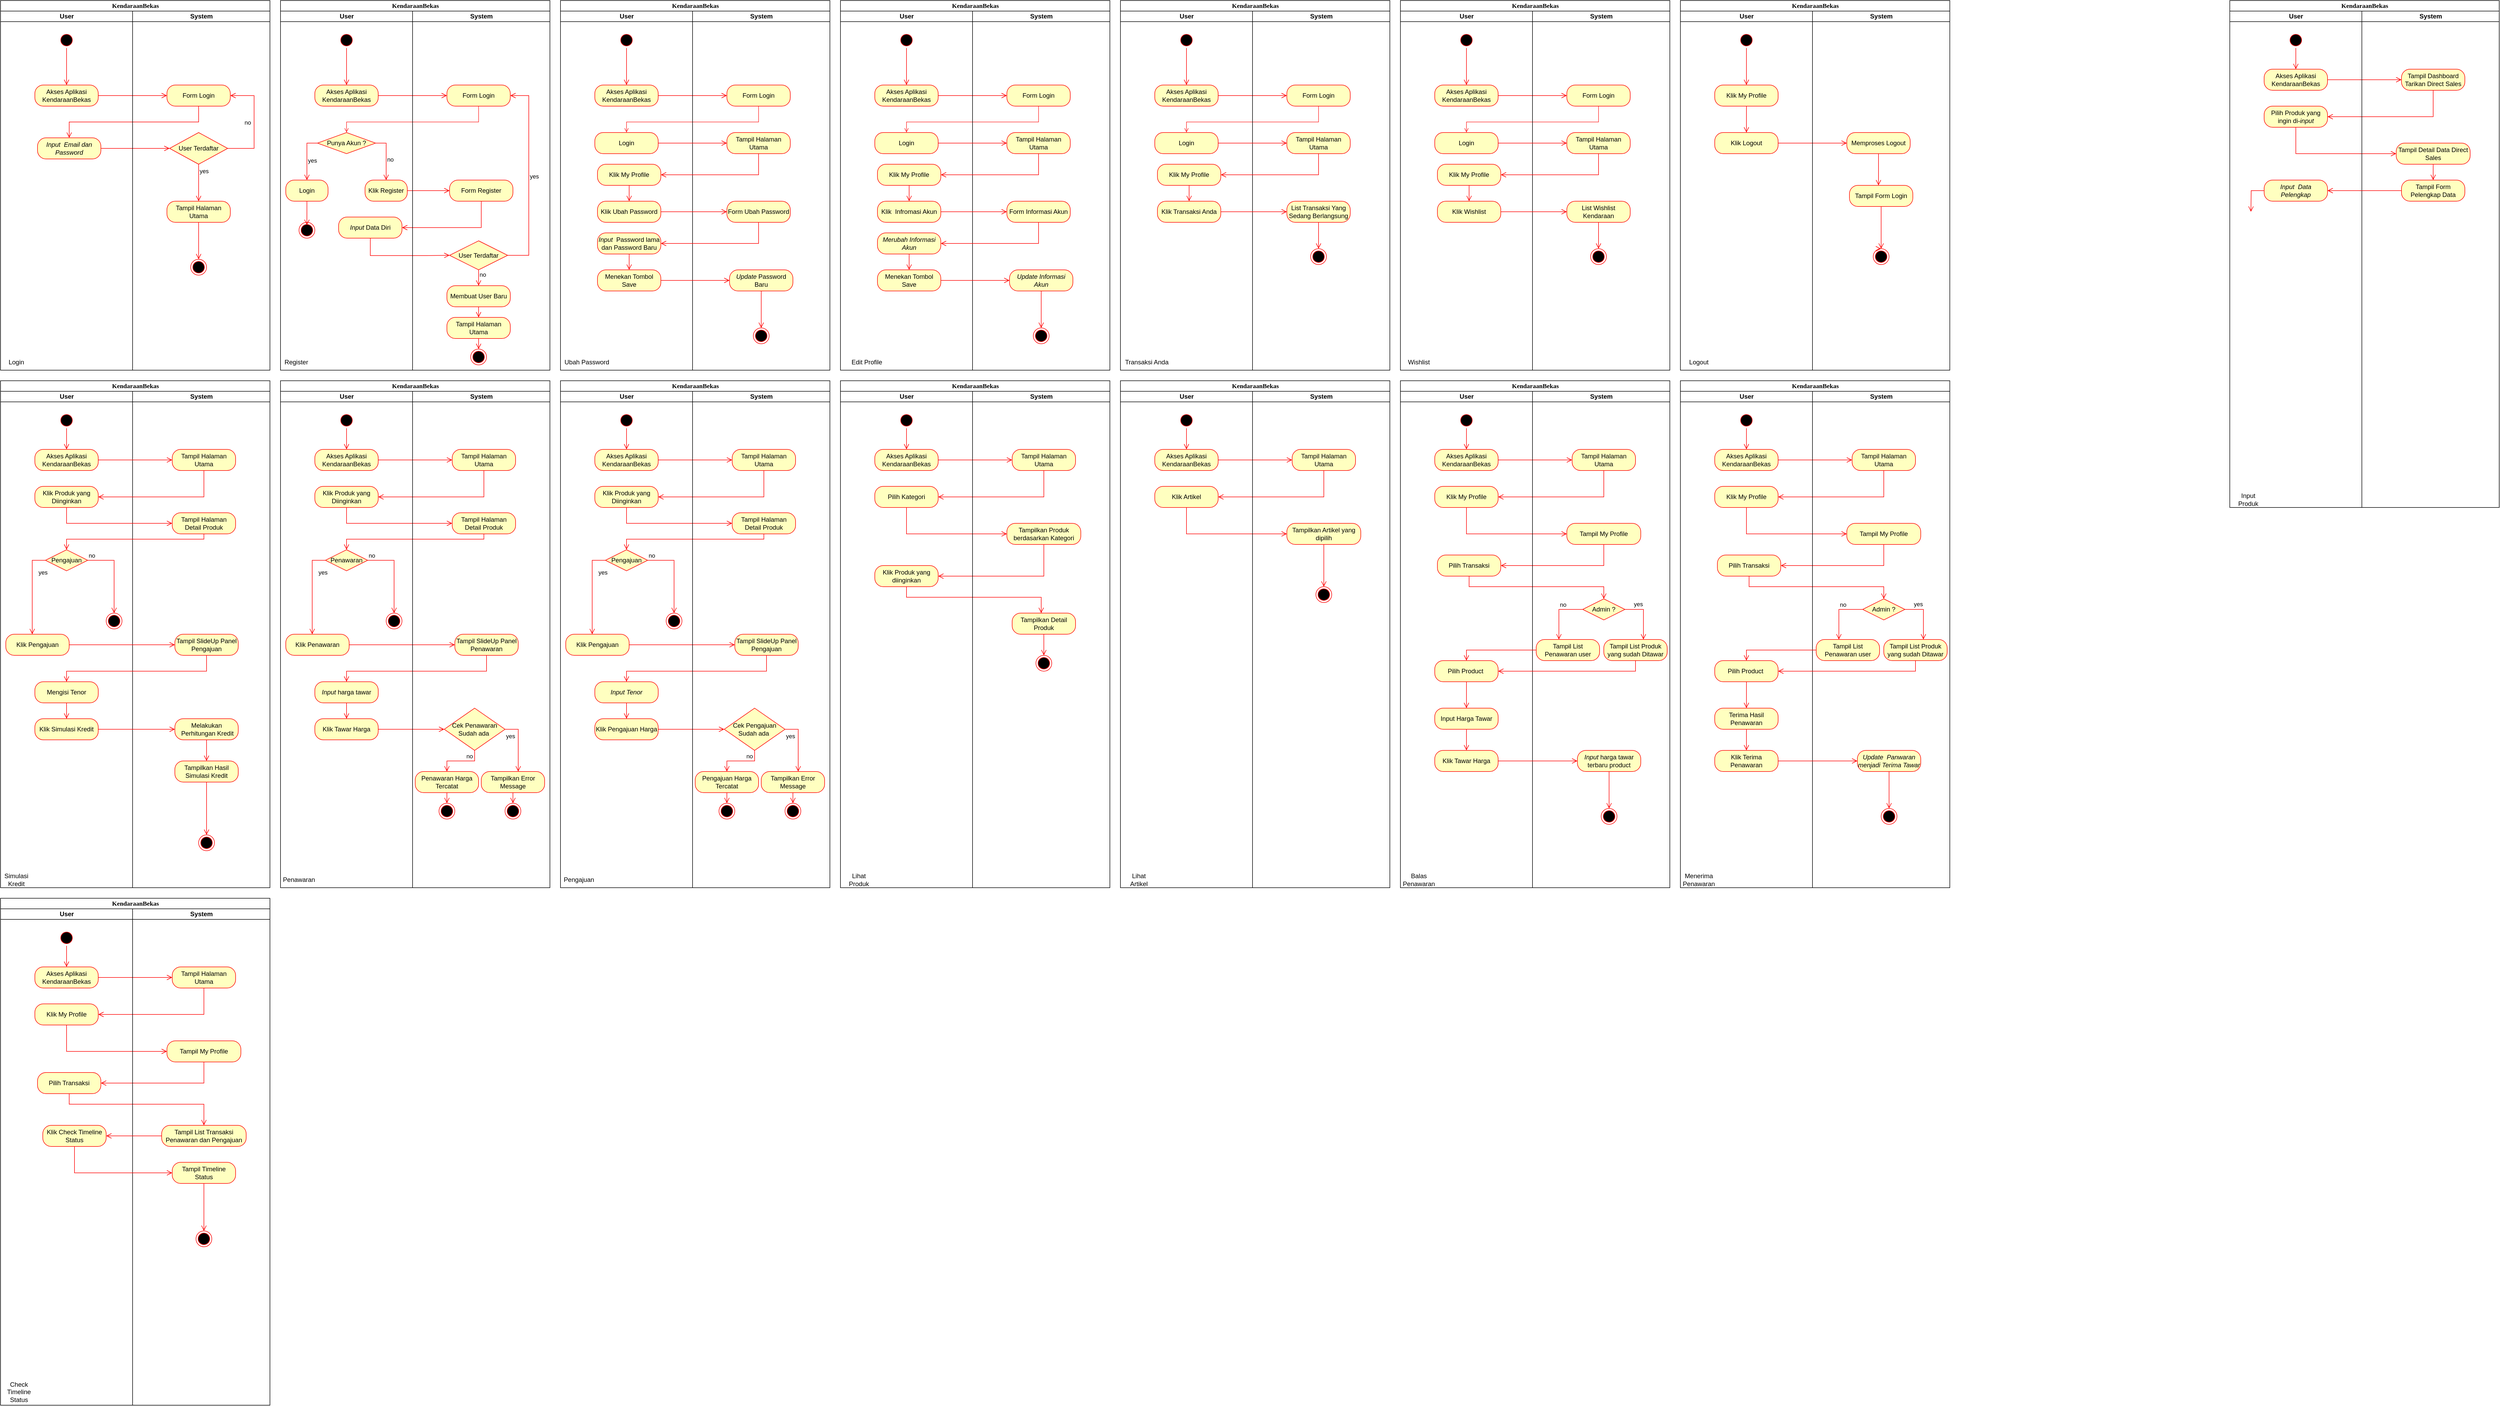 <mxfile version="16.1.4" type="github">
  <diagram name="Page-1" id="0783ab3e-0a74-02c8-0abd-f7b4e66b4bec">
    <mxGraphModel dx="1825" dy="1026" grid="1" gridSize="10" guides="1" tooltips="1" connect="1" arrows="1" fold="1" page="1" pageScale="1" pageWidth="850" pageHeight="1100" background="none" math="0" shadow="0">
      <root>
        <mxCell id="0" />
        <mxCell id="1" parent="0" />
        <mxCell id="1c1d494c118603dd-1" value="KendaraanBekas" style="swimlane;html=1;childLayout=stackLayout;startSize=20;rounded=0;shadow=0;comic=0;labelBackgroundColor=none;strokeWidth=1;fontFamily=Verdana;fontSize=12;align=center;" parent="1" vertex="1">
          <mxGeometry x="40" y="20" width="510" height="700" as="geometry" />
        </mxCell>
        <mxCell id="1c1d494c118603dd-2" value="User" style="swimlane;html=1;startSize=20;" parent="1c1d494c118603dd-1" vertex="1">
          <mxGeometry y="20" width="250" height="680" as="geometry" />
        </mxCell>
        <mxCell id="HbQ1YfReIVzo1ypkKAUV-1" value="" style="ellipse;html=1;shape=startState;fillColor=#000000;strokeColor=#ff0000;" parent="1c1d494c118603dd-2" vertex="1">
          <mxGeometry x="110" y="40" width="30" height="30" as="geometry" />
        </mxCell>
        <mxCell id="HbQ1YfReIVzo1ypkKAUV-2" value="" style="edgeStyle=orthogonalEdgeStyle;html=1;verticalAlign=bottom;endArrow=open;endSize=8;strokeColor=#ff0000;rounded=0;entryX=0.5;entryY=0;entryDx=0;entryDy=0;" parent="1c1d494c118603dd-2" source="HbQ1YfReIVzo1ypkKAUV-1" target="HbQ1YfReIVzo1ypkKAUV-4" edge="1">
          <mxGeometry relative="1" as="geometry">
            <mxPoint x="125" y="130" as="targetPoint" />
          </mxGeometry>
        </mxCell>
        <mxCell id="HbQ1YfReIVzo1ypkKAUV-4" value="Akses Aplikasi KendaraanBekas" style="rounded=1;whiteSpace=wrap;html=1;arcSize=40;fontColor=#000000;fillColor=#ffffc0;strokeColor=#ff0000;" parent="1c1d494c118603dd-2" vertex="1">
          <mxGeometry x="65" y="140" width="120" height="40" as="geometry" />
        </mxCell>
        <mxCell id="HbQ1YfReIVzo1ypkKAUV-8" value="&lt;i&gt;Input &amp;nbsp;Email dan Password&lt;/i&gt;" style="rounded=1;whiteSpace=wrap;html=1;arcSize=40;fontColor=#000000;fillColor=#ffffc0;strokeColor=#ff0000;" parent="1c1d494c118603dd-2" vertex="1">
          <mxGeometry x="70" y="240" width="120" height="40" as="geometry" />
        </mxCell>
        <mxCell id="HbQ1YfReIVzo1ypkKAUV-35" value="Login" style="text;html=1;strokeColor=none;fillColor=none;align=center;verticalAlign=middle;whiteSpace=wrap;rounded=0;" parent="1c1d494c118603dd-2" vertex="1">
          <mxGeometry y="650" width="60" height="30" as="geometry" />
        </mxCell>
        <mxCell id="HbQ1YfReIVzo1ypkKAUV-5" value="" style="edgeStyle=orthogonalEdgeStyle;html=1;verticalAlign=bottom;endArrow=open;endSize=8;strokeColor=#ff0000;rounded=0;entryX=0;entryY=0.5;entryDx=0;entryDy=0;" parent="1c1d494c118603dd-1" source="HbQ1YfReIVzo1ypkKAUV-4" target="HbQ1YfReIVzo1ypkKAUV-6" edge="1">
          <mxGeometry relative="1" as="geometry">
            <mxPoint x="125" y="260" as="targetPoint" />
          </mxGeometry>
        </mxCell>
        <mxCell id="HbQ1YfReIVzo1ypkKAUV-7" value="" style="edgeStyle=orthogonalEdgeStyle;html=1;verticalAlign=bottom;endArrow=open;endSize=8;strokeColor=#ff0000;rounded=0;entryX=0.5;entryY=0;entryDx=0;entryDy=0;" parent="1c1d494c118603dd-1" source="HbQ1YfReIVzo1ypkKAUV-6" target="HbQ1YfReIVzo1ypkKAUV-8" edge="1">
          <mxGeometry relative="1" as="geometry">
            <mxPoint x="375" y="260" as="targetPoint" />
            <Array as="points">
              <mxPoint x="375" y="230" />
              <mxPoint x="130" y="230" />
            </Array>
          </mxGeometry>
        </mxCell>
        <mxCell id="HbQ1YfReIVzo1ypkKAUV-9" value="" style="edgeStyle=orthogonalEdgeStyle;html=1;verticalAlign=bottom;endArrow=open;endSize=8;strokeColor=#ff0000;rounded=0;entryX=0;entryY=0.5;entryDx=0;entryDy=0;" parent="1c1d494c118603dd-1" source="HbQ1YfReIVzo1ypkKAUV-8" target="HbQ1YfReIVzo1ypkKAUV-10" edge="1">
          <mxGeometry relative="1" as="geometry">
            <mxPoint x="130" y="350" as="targetPoint" />
          </mxGeometry>
        </mxCell>
        <mxCell id="1c1d494c118603dd-3" value="System" style="swimlane;html=1;startSize=20;" parent="1c1d494c118603dd-1" vertex="1">
          <mxGeometry x="250" y="20" width="260" height="680" as="geometry" />
        </mxCell>
        <mxCell id="HbQ1YfReIVzo1ypkKAUV-6" value="Form Login" style="rounded=1;whiteSpace=wrap;html=1;arcSize=40;fontColor=#000000;fillColor=#ffffc0;strokeColor=#ff0000;" parent="1c1d494c118603dd-3" vertex="1">
          <mxGeometry x="65" y="140" width="120" height="40" as="geometry" />
        </mxCell>
        <mxCell id="HbQ1YfReIVzo1ypkKAUV-10" value="User Terdaftar" style="rhombus;whiteSpace=wrap;html=1;fillColor=#ffffc0;strokeColor=#ff0000;" parent="1c1d494c118603dd-3" vertex="1">
          <mxGeometry x="70" y="230" width="110" height="60" as="geometry" />
        </mxCell>
        <mxCell id="HbQ1YfReIVzo1ypkKAUV-11" value="no" style="edgeStyle=orthogonalEdgeStyle;html=1;align=left;verticalAlign=bottom;endArrow=open;endSize=8;strokeColor=#ff0000;rounded=0;entryX=1;entryY=0.5;entryDx=0;entryDy=0;" parent="1c1d494c118603dd-3" source="HbQ1YfReIVzo1ypkKAUV-10" target="HbQ1YfReIVzo1ypkKAUV-6" edge="1">
          <mxGeometry x="-0.077" y="20" relative="1" as="geometry">
            <mxPoint x="230" y="270" as="targetPoint" />
            <Array as="points">
              <mxPoint x="230" y="260" />
              <mxPoint x="230" y="160" />
            </Array>
            <mxPoint as="offset" />
          </mxGeometry>
        </mxCell>
        <mxCell id="HbQ1YfReIVzo1ypkKAUV-12" value="yes" style="edgeStyle=orthogonalEdgeStyle;html=1;align=left;verticalAlign=top;endArrow=open;endSize=8;strokeColor=#ff0000;rounded=0;entryX=0.5;entryY=0;entryDx=0;entryDy=0;" parent="1c1d494c118603dd-3" source="HbQ1YfReIVzo1ypkKAUV-10" target="HbQ1YfReIVzo1ypkKAUV-13" edge="1">
          <mxGeometry x="-1" relative="1" as="geometry">
            <mxPoint x="90" y="350" as="targetPoint" />
            <Array as="points">
              <mxPoint x="125" y="340" />
              <mxPoint x="125" y="340" />
            </Array>
          </mxGeometry>
        </mxCell>
        <mxCell id="HbQ1YfReIVzo1ypkKAUV-13" value="Tampil Halaman Utama" style="rounded=1;whiteSpace=wrap;html=1;arcSize=40;fontColor=#000000;fillColor=#ffffc0;strokeColor=#ff0000;" parent="1c1d494c118603dd-3" vertex="1">
          <mxGeometry x="65" y="360" width="120" height="40" as="geometry" />
        </mxCell>
        <mxCell id="HbQ1YfReIVzo1ypkKAUV-14" value="" style="edgeStyle=orthogonalEdgeStyle;html=1;verticalAlign=bottom;endArrow=open;endSize=8;strokeColor=#ff0000;rounded=0;" parent="1c1d494c118603dd-3" source="HbQ1YfReIVzo1ypkKAUV-13" target="HbQ1YfReIVzo1ypkKAUV-15" edge="1">
          <mxGeometry relative="1" as="geometry">
            <mxPoint x="130" y="460" as="targetPoint" />
            <Array as="points" />
          </mxGeometry>
        </mxCell>
        <mxCell id="HbQ1YfReIVzo1ypkKAUV-15" value="" style="ellipse;html=1;shape=endState;fillColor=#000000;strokeColor=#ff0000;" parent="1c1d494c118603dd-3" vertex="1">
          <mxGeometry x="110" y="470" width="30" height="30" as="geometry" />
        </mxCell>
        <mxCell id="HbQ1YfReIVzo1ypkKAUV-18" value="KendaraanBekas" style="swimlane;html=1;childLayout=stackLayout;startSize=20;rounded=0;shadow=0;comic=0;labelBackgroundColor=none;strokeWidth=1;fontFamily=Verdana;fontSize=12;align=center;" parent="1" vertex="1">
          <mxGeometry x="570" y="20" width="510" height="700" as="geometry" />
        </mxCell>
        <mxCell id="HbQ1YfReIVzo1ypkKAUV-19" value="User" style="swimlane;html=1;startSize=20;" parent="HbQ1YfReIVzo1ypkKAUV-18" vertex="1">
          <mxGeometry y="20" width="250" height="680" as="geometry" />
        </mxCell>
        <mxCell id="HbQ1YfReIVzo1ypkKAUV-20" value="" style="ellipse;html=1;shape=startState;fillColor=#000000;strokeColor=#ff0000;" parent="HbQ1YfReIVzo1ypkKAUV-19" vertex="1">
          <mxGeometry x="110" y="40" width="30" height="30" as="geometry" />
        </mxCell>
        <mxCell id="HbQ1YfReIVzo1ypkKAUV-21" value="" style="edgeStyle=orthogonalEdgeStyle;html=1;verticalAlign=bottom;endArrow=open;endSize=8;strokeColor=#ff0000;rounded=0;entryX=0.5;entryY=0;entryDx=0;entryDy=0;" parent="HbQ1YfReIVzo1ypkKAUV-19" source="HbQ1YfReIVzo1ypkKAUV-20" target="HbQ1YfReIVzo1ypkKAUV-22" edge="1">
          <mxGeometry relative="1" as="geometry">
            <mxPoint x="125" y="130" as="targetPoint" />
          </mxGeometry>
        </mxCell>
        <mxCell id="HbQ1YfReIVzo1ypkKAUV-22" value="Akses Aplikasi KendaraanBekas" style="rounded=1;whiteSpace=wrap;html=1;arcSize=40;fontColor=#000000;fillColor=#ffffc0;strokeColor=#ff0000;" parent="HbQ1YfReIVzo1ypkKAUV-19" vertex="1">
          <mxGeometry x="65" y="140" width="120" height="40" as="geometry" />
        </mxCell>
        <mxCell id="HbQ1YfReIVzo1ypkKAUV-36" value="Register" style="text;html=1;strokeColor=none;fillColor=none;align=center;verticalAlign=middle;whiteSpace=wrap;rounded=0;" parent="HbQ1YfReIVzo1ypkKAUV-19" vertex="1">
          <mxGeometry y="650" width="60" height="30" as="geometry" />
        </mxCell>
        <mxCell id="HbQ1YfReIVzo1ypkKAUV-37" value="Punya Akun ?" style="rhombus;whiteSpace=wrap;html=1;fillColor=#ffffc0;strokeColor=#ff0000;" parent="HbQ1YfReIVzo1ypkKAUV-19" vertex="1">
          <mxGeometry x="70" y="230" width="110" height="40" as="geometry" />
        </mxCell>
        <mxCell id="HbQ1YfReIVzo1ypkKAUV-38" value="no" style="edgeStyle=orthogonalEdgeStyle;html=1;align=left;verticalAlign=bottom;endArrow=open;endSize=8;strokeColor=#ff0000;rounded=0;entryX=0.5;entryY=0;entryDx=0;entryDy=0;" parent="HbQ1YfReIVzo1ypkKAUV-19" source="HbQ1YfReIVzo1ypkKAUV-37" target="HbQ1YfReIVzo1ypkKAUV-46" edge="1">
          <mxGeometry x="0.334" relative="1" as="geometry">
            <mxPoint x="230" y="350" as="targetPoint" />
            <Array as="points">
              <mxPoint x="200" y="250" />
            </Array>
            <mxPoint as="offset" />
          </mxGeometry>
        </mxCell>
        <mxCell id="HbQ1YfReIVzo1ypkKAUV-39" value="yes" style="edgeStyle=orthogonalEdgeStyle;html=1;align=left;verticalAlign=top;endArrow=open;endSize=8;strokeColor=#ff0000;rounded=0;entryX=0.5;entryY=0;entryDx=0;entryDy=0;" parent="HbQ1YfReIVzo1ypkKAUV-19" source="HbQ1YfReIVzo1ypkKAUV-37" target="HbQ1YfReIVzo1ypkKAUV-40" edge="1">
          <mxGeometry x="-0.11" relative="1" as="geometry">
            <mxPoint x="75" y="410" as="targetPoint" />
            <Array as="points">
              <mxPoint x="50" y="250" />
            </Array>
            <mxPoint as="offset" />
          </mxGeometry>
        </mxCell>
        <mxCell id="HbQ1YfReIVzo1ypkKAUV-40" value="Login" style="rounded=1;whiteSpace=wrap;html=1;arcSize=40;fontColor=#000000;fillColor=#ffffc0;strokeColor=#ff0000;" parent="HbQ1YfReIVzo1ypkKAUV-19" vertex="1">
          <mxGeometry x="10" y="320" width="80" height="40" as="geometry" />
        </mxCell>
        <mxCell id="HbQ1YfReIVzo1ypkKAUV-41" value="" style="edgeStyle=orthogonalEdgeStyle;html=1;verticalAlign=bottom;endArrow=open;endSize=8;strokeColor=#ff0000;rounded=0;entryX=0.498;entryY=0.169;entryDx=0;entryDy=0;entryPerimeter=0;" parent="HbQ1YfReIVzo1ypkKAUV-19" source="HbQ1YfReIVzo1ypkKAUV-40" target="HbQ1YfReIVzo1ypkKAUV-44" edge="1">
          <mxGeometry relative="1" as="geometry">
            <mxPoint x="100" y="520" as="targetPoint" />
          </mxGeometry>
        </mxCell>
        <mxCell id="HbQ1YfReIVzo1ypkKAUV-44" value="" style="ellipse;html=1;shape=endState;fillColor=#000000;strokeColor=#ff0000;" parent="HbQ1YfReIVzo1ypkKAUV-19" vertex="1">
          <mxGeometry x="35" y="400" width="30" height="30" as="geometry" />
        </mxCell>
        <mxCell id="HbQ1YfReIVzo1ypkKAUV-46" value="Klik Register" style="rounded=1;whiteSpace=wrap;html=1;arcSize=40;fontColor=#000000;fillColor=#ffffc0;strokeColor=#ff0000;" parent="HbQ1YfReIVzo1ypkKAUV-19" vertex="1">
          <mxGeometry x="160" y="320" width="80" height="40" as="geometry" />
        </mxCell>
        <mxCell id="HbQ1YfReIVzo1ypkKAUV-52" value="&lt;i&gt;Input&lt;/i&gt;&amp;nbsp;Data Diri" style="rounded=1;whiteSpace=wrap;html=1;arcSize=40;fontColor=#000000;fillColor=#ffffc0;strokeColor=#ff0000;" parent="HbQ1YfReIVzo1ypkKAUV-19" vertex="1">
          <mxGeometry x="110" y="390" width="120" height="40" as="geometry" />
        </mxCell>
        <mxCell id="HbQ1YfReIVzo1ypkKAUV-24" value="" style="edgeStyle=orthogonalEdgeStyle;html=1;verticalAlign=bottom;endArrow=open;endSize=8;strokeColor=#ff0000;rounded=0;entryX=0;entryY=0.5;entryDx=0;entryDy=0;" parent="HbQ1YfReIVzo1ypkKAUV-18" source="HbQ1YfReIVzo1ypkKAUV-22" target="HbQ1YfReIVzo1ypkKAUV-28" edge="1">
          <mxGeometry relative="1" as="geometry">
            <mxPoint x="125" y="260" as="targetPoint" />
          </mxGeometry>
        </mxCell>
        <mxCell id="HbQ1YfReIVzo1ypkKAUV-45" style="edgeStyle=orthogonalEdgeStyle;rounded=0;orthogonalLoop=1;jettySize=auto;html=1;entryX=0.5;entryY=0;entryDx=0;entryDy=0;endArrow=open;endFill=0;strokeColor=#FF3333;" parent="HbQ1YfReIVzo1ypkKAUV-18" source="HbQ1YfReIVzo1ypkKAUV-28" target="HbQ1YfReIVzo1ypkKAUV-37" edge="1">
          <mxGeometry relative="1" as="geometry">
            <Array as="points">
              <mxPoint x="375" y="230" />
              <mxPoint x="125" y="230" />
            </Array>
          </mxGeometry>
        </mxCell>
        <mxCell id="HbQ1YfReIVzo1ypkKAUV-47" value="" style="edgeStyle=orthogonalEdgeStyle;html=1;verticalAlign=bottom;endArrow=open;endSize=8;strokeColor=#ff0000;rounded=0;entryX=0;entryY=0.5;entryDx=0;entryDy=0;" parent="HbQ1YfReIVzo1ypkKAUV-18" source="HbQ1YfReIVzo1ypkKAUV-46" target="HbQ1YfReIVzo1ypkKAUV-48" edge="1">
          <mxGeometry relative="1" as="geometry">
            <mxPoint x="170" y="440" as="targetPoint" />
          </mxGeometry>
        </mxCell>
        <mxCell id="HbQ1YfReIVzo1ypkKAUV-49" value="" style="edgeStyle=orthogonalEdgeStyle;html=1;verticalAlign=bottom;endArrow=open;endSize=8;strokeColor=#ff0000;rounded=0;entryX=1;entryY=0.5;entryDx=0;entryDy=0;" parent="HbQ1YfReIVzo1ypkKAUV-18" source="HbQ1YfReIVzo1ypkKAUV-48" target="HbQ1YfReIVzo1ypkKAUV-52" edge="1">
          <mxGeometry relative="1" as="geometry">
            <mxPoint x="380" y="440" as="targetPoint" />
            <Array as="points">
              <mxPoint x="380" y="430" />
            </Array>
          </mxGeometry>
        </mxCell>
        <mxCell id="HbQ1YfReIVzo1ypkKAUV-53" value="" style="edgeStyle=orthogonalEdgeStyle;html=1;verticalAlign=bottom;endArrow=open;endSize=8;strokeColor=#ff0000;rounded=0;entryX=0;entryY=0.5;entryDx=0;entryDy=0;" parent="HbQ1YfReIVzo1ypkKAUV-18" source="HbQ1YfReIVzo1ypkKAUV-52" target="HbQ1YfReIVzo1ypkKAUV-54" edge="1">
          <mxGeometry relative="1" as="geometry">
            <mxPoint x="170" y="510" as="targetPoint" />
            <Array as="points">
              <mxPoint x="170" y="483" />
              <mxPoint x="275" y="483" />
            </Array>
          </mxGeometry>
        </mxCell>
        <mxCell id="HbQ1YfReIVzo1ypkKAUV-27" value="System" style="swimlane;html=1;startSize=20;" parent="HbQ1YfReIVzo1ypkKAUV-18" vertex="1">
          <mxGeometry x="250" y="20" width="260" height="680" as="geometry" />
        </mxCell>
        <mxCell id="HbQ1YfReIVzo1ypkKAUV-28" value="Form Login" style="rounded=1;whiteSpace=wrap;html=1;arcSize=40;fontColor=#000000;fillColor=#ffffc0;strokeColor=#ff0000;" parent="HbQ1YfReIVzo1ypkKAUV-27" vertex="1">
          <mxGeometry x="65" y="140" width="120" height="40" as="geometry" />
        </mxCell>
        <mxCell id="HbQ1YfReIVzo1ypkKAUV-48" value="Form Register" style="rounded=1;whiteSpace=wrap;html=1;arcSize=40;fontColor=#000000;fillColor=#ffffc0;strokeColor=#ff0000;" parent="HbQ1YfReIVzo1ypkKAUV-27" vertex="1">
          <mxGeometry x="70" y="320" width="120" height="40" as="geometry" />
        </mxCell>
        <mxCell id="HbQ1YfReIVzo1ypkKAUV-54" value="User Terdaftar" style="rhombus;whiteSpace=wrap;html=1;fillColor=#ffffc0;strokeColor=#ff0000;" parent="HbQ1YfReIVzo1ypkKAUV-27" vertex="1">
          <mxGeometry x="70" y="435" width="110" height="55" as="geometry" />
        </mxCell>
        <mxCell id="HbQ1YfReIVzo1ypkKAUV-55" value="no" style="edgeStyle=orthogonalEdgeStyle;html=1;align=left;verticalAlign=bottom;endArrow=open;endSize=8;strokeColor=#ff0000;rounded=0;entryX=1;entryY=0.5;entryDx=0;entryDy=0;" parent="HbQ1YfReIVzo1ypkKAUV-27" source="HbQ1YfReIVzo1ypkKAUV-54" target="HbQ1YfReIVzo1ypkKAUV-28" edge="1">
          <mxGeometry x="-1" y="-71" relative="1" as="geometry">
            <mxPoint x="215" y="455" as="targetPoint" />
            <Array as="points">
              <mxPoint x="220" y="463" />
              <mxPoint x="220" y="160" />
            </Array>
            <mxPoint x="-55" y="-26" as="offset" />
          </mxGeometry>
        </mxCell>
        <mxCell id="HbQ1YfReIVzo1ypkKAUV-56" value="yes" style="edgeStyle=orthogonalEdgeStyle;html=1;align=left;verticalAlign=top;endArrow=open;endSize=8;strokeColor=#ff0000;rounded=0;entryX=0.5;entryY=0;entryDx=0;entryDy=0;" parent="HbQ1YfReIVzo1ypkKAUV-27" source="HbQ1YfReIVzo1ypkKAUV-54" target="HbQ1YfReIVzo1ypkKAUV-57" edge="1">
          <mxGeometry x="-1" y="212" relative="1" as="geometry">
            <mxPoint x="75" y="535" as="targetPoint" />
            <mxPoint x="-117" y="-190" as="offset" />
          </mxGeometry>
        </mxCell>
        <mxCell id="HbQ1YfReIVzo1ypkKAUV-57" value="Membuat User Baru" style="rounded=1;whiteSpace=wrap;html=1;arcSize=40;fontColor=#000000;fillColor=#ffffc0;strokeColor=#ff0000;" parent="HbQ1YfReIVzo1ypkKAUV-27" vertex="1">
          <mxGeometry x="65" y="520" width="120" height="40" as="geometry" />
        </mxCell>
        <mxCell id="HbQ1YfReIVzo1ypkKAUV-58" value="" style="edgeStyle=orthogonalEdgeStyle;html=1;verticalAlign=bottom;endArrow=open;endSize=8;strokeColor=#ff0000;rounded=0;entryX=0.5;entryY=0;entryDx=0;entryDy=0;" parent="HbQ1YfReIVzo1ypkKAUV-27" source="HbQ1YfReIVzo1ypkKAUV-57" target="HbQ1YfReIVzo1ypkKAUV-59" edge="1">
          <mxGeometry relative="1" as="geometry">
            <mxPoint x="150" y="635" as="targetPoint" />
            <Array as="points" />
          </mxGeometry>
        </mxCell>
        <mxCell id="HbQ1YfReIVzo1ypkKAUV-59" value="Tampil Halaman Utama" style="rounded=1;whiteSpace=wrap;html=1;arcSize=40;fontColor=#000000;fillColor=#ffffc0;strokeColor=#ff0000;" parent="HbQ1YfReIVzo1ypkKAUV-27" vertex="1">
          <mxGeometry x="65" y="580" width="120" height="40" as="geometry" />
        </mxCell>
        <mxCell id="HbQ1YfReIVzo1ypkKAUV-60" value="" style="edgeStyle=orthogonalEdgeStyle;html=1;verticalAlign=bottom;endArrow=open;endSize=8;strokeColor=#ff0000;rounded=0;entryX=0.5;entryY=0;entryDx=0;entryDy=0;" parent="HbQ1YfReIVzo1ypkKAUV-27" source="HbQ1YfReIVzo1ypkKAUV-59" target="HbQ1YfReIVzo1ypkKAUV-61" edge="1">
          <mxGeometry relative="1" as="geometry">
            <mxPoint x="125" y="740" as="targetPoint" />
          </mxGeometry>
        </mxCell>
        <mxCell id="HbQ1YfReIVzo1ypkKAUV-61" value="" style="ellipse;html=1;shape=endState;fillColor=#000000;strokeColor=#ff0000;" parent="HbQ1YfReIVzo1ypkKAUV-27" vertex="1">
          <mxGeometry x="110" y="640" width="30" height="30" as="geometry" />
        </mxCell>
        <mxCell id="HbQ1YfReIVzo1ypkKAUV-63" value="KendaraanBekas" style="swimlane;html=1;childLayout=stackLayout;startSize=20;rounded=0;shadow=0;comic=0;labelBackgroundColor=none;strokeWidth=1;fontFamily=Verdana;fontSize=12;align=center;" parent="1" vertex="1">
          <mxGeometry x="1100" y="20" width="510" height="700" as="geometry" />
        </mxCell>
        <mxCell id="HbQ1YfReIVzo1ypkKAUV-64" value="User" style="swimlane;html=1;startSize=20;" parent="HbQ1YfReIVzo1ypkKAUV-63" vertex="1">
          <mxGeometry y="20" width="250" height="680" as="geometry" />
        </mxCell>
        <mxCell id="HbQ1YfReIVzo1ypkKAUV-65" value="" style="ellipse;html=1;shape=startState;fillColor=#000000;strokeColor=#ff0000;" parent="HbQ1YfReIVzo1ypkKAUV-64" vertex="1">
          <mxGeometry x="110" y="40" width="30" height="30" as="geometry" />
        </mxCell>
        <mxCell id="HbQ1YfReIVzo1ypkKAUV-66" value="" style="edgeStyle=orthogonalEdgeStyle;html=1;verticalAlign=bottom;endArrow=open;endSize=8;strokeColor=#ff0000;rounded=0;entryX=0.5;entryY=0;entryDx=0;entryDy=0;" parent="HbQ1YfReIVzo1ypkKAUV-64" source="HbQ1YfReIVzo1ypkKAUV-65" target="HbQ1YfReIVzo1ypkKAUV-67" edge="1">
          <mxGeometry relative="1" as="geometry">
            <mxPoint x="125" y="130" as="targetPoint" />
          </mxGeometry>
        </mxCell>
        <mxCell id="HbQ1YfReIVzo1ypkKAUV-67" value="Akses Aplikasi KendaraanBekas" style="rounded=1;whiteSpace=wrap;html=1;arcSize=40;fontColor=#000000;fillColor=#ffffc0;strokeColor=#ff0000;" parent="HbQ1YfReIVzo1ypkKAUV-64" vertex="1">
          <mxGeometry x="65" y="140" width="120" height="40" as="geometry" />
        </mxCell>
        <mxCell id="HbQ1YfReIVzo1ypkKAUV-68" value="Ubah Password" style="text;html=1;strokeColor=none;fillColor=none;align=center;verticalAlign=middle;whiteSpace=wrap;rounded=0;" parent="HbQ1YfReIVzo1ypkKAUV-64" vertex="1">
          <mxGeometry y="650" width="100" height="30" as="geometry" />
        </mxCell>
        <mxCell id="HbQ1YfReIVzo1ypkKAUV-93" value="Login" style="rounded=1;whiteSpace=wrap;html=1;arcSize=40;fontColor=#000000;fillColor=#ffffc0;strokeColor=#ff0000;" parent="HbQ1YfReIVzo1ypkKAUV-64" vertex="1">
          <mxGeometry x="65" y="230" width="120" height="40" as="geometry" />
        </mxCell>
        <mxCell id="HbQ1YfReIVzo1ypkKAUV-97" value="Klik My Profile" style="rounded=1;whiteSpace=wrap;html=1;arcSize=40;fontColor=#000000;fillColor=#ffffc0;strokeColor=#ff0000;" parent="HbQ1YfReIVzo1ypkKAUV-64" vertex="1">
          <mxGeometry x="70" y="290" width="120" height="40" as="geometry" />
        </mxCell>
        <mxCell id="HbQ1YfReIVzo1ypkKAUV-98" value="" style="edgeStyle=orthogonalEdgeStyle;html=1;verticalAlign=bottom;endArrow=open;endSize=8;strokeColor=#ff0000;rounded=0;" parent="HbQ1YfReIVzo1ypkKAUV-64" source="HbQ1YfReIVzo1ypkKAUV-97" target="HbQ1YfReIVzo1ypkKAUV-99" edge="1">
          <mxGeometry relative="1" as="geometry">
            <mxPoint x="130" y="390" as="targetPoint" />
          </mxGeometry>
        </mxCell>
        <mxCell id="HbQ1YfReIVzo1ypkKAUV-99" value="Klik Ubah Password" style="rounded=1;whiteSpace=wrap;html=1;arcSize=40;fontColor=#000000;fillColor=#ffffc0;strokeColor=#ff0000;" parent="HbQ1YfReIVzo1ypkKAUV-64" vertex="1">
          <mxGeometry x="70" y="360" width="120" height="40" as="geometry" />
        </mxCell>
        <mxCell id="HbQ1YfReIVzo1ypkKAUV-105" value="&lt;i&gt;Input &lt;/i&gt;&amp;nbsp;Password lama dan Password Baru" style="rounded=1;whiteSpace=wrap;html=1;arcSize=40;fontColor=#000000;fillColor=#ffffc0;strokeColor=#ff0000;" parent="HbQ1YfReIVzo1ypkKAUV-64" vertex="1">
          <mxGeometry x="70" y="420" width="120" height="40" as="geometry" />
        </mxCell>
        <mxCell id="HbQ1YfReIVzo1ypkKAUV-106" value="" style="edgeStyle=orthogonalEdgeStyle;html=1;verticalAlign=bottom;endArrow=open;endSize=8;strokeColor=#ff0000;rounded=0;entryX=0.5;entryY=0;entryDx=0;entryDy=0;" parent="HbQ1YfReIVzo1ypkKAUV-64" source="HbQ1YfReIVzo1ypkKAUV-105" target="HbQ1YfReIVzo1ypkKAUV-107" edge="1">
          <mxGeometry relative="1" as="geometry">
            <mxPoint x="130" y="520" as="targetPoint" />
          </mxGeometry>
        </mxCell>
        <mxCell id="HbQ1YfReIVzo1ypkKAUV-107" value="Menekan Tombol Save" style="rounded=1;whiteSpace=wrap;html=1;arcSize=40;fontColor=#000000;fillColor=#ffffc0;strokeColor=#ff0000;" parent="HbQ1YfReIVzo1ypkKAUV-64" vertex="1">
          <mxGeometry x="70" y="490" width="120" height="40" as="geometry" />
        </mxCell>
        <mxCell id="HbQ1YfReIVzo1ypkKAUV-77" value="" style="edgeStyle=orthogonalEdgeStyle;html=1;verticalAlign=bottom;endArrow=open;endSize=8;strokeColor=#ff0000;rounded=0;entryX=0;entryY=0.5;entryDx=0;entryDy=0;" parent="HbQ1YfReIVzo1ypkKAUV-63" source="HbQ1YfReIVzo1ypkKAUV-67" target="HbQ1YfReIVzo1ypkKAUV-83" edge="1">
          <mxGeometry relative="1" as="geometry">
            <mxPoint x="125" y="260" as="targetPoint" />
          </mxGeometry>
        </mxCell>
        <mxCell id="HbQ1YfReIVzo1ypkKAUV-78" style="edgeStyle=orthogonalEdgeStyle;rounded=0;orthogonalLoop=1;jettySize=auto;html=1;endArrow=open;endFill=0;strokeColor=#FF3333;" parent="HbQ1YfReIVzo1ypkKAUV-63" source="HbQ1YfReIVzo1ypkKAUV-83" target="HbQ1YfReIVzo1ypkKAUV-93" edge="1">
          <mxGeometry relative="1" as="geometry">
            <Array as="points">
              <mxPoint x="375" y="230" />
              <mxPoint x="125" y="230" />
            </Array>
            <mxPoint x="125" y="250" as="targetPoint" />
          </mxGeometry>
        </mxCell>
        <mxCell id="HbQ1YfReIVzo1ypkKAUV-82" value="System" style="swimlane;html=1;startSize=20;" parent="HbQ1YfReIVzo1ypkKAUV-63" vertex="1">
          <mxGeometry x="250" y="20" width="260" height="680" as="geometry" />
        </mxCell>
        <mxCell id="HbQ1YfReIVzo1ypkKAUV-83" value="Form Login" style="rounded=1;whiteSpace=wrap;html=1;arcSize=40;fontColor=#000000;fillColor=#ffffc0;strokeColor=#ff0000;" parent="HbQ1YfReIVzo1ypkKAUV-82" vertex="1">
          <mxGeometry x="65" y="140" width="120" height="40" as="geometry" />
        </mxCell>
        <mxCell id="HbQ1YfReIVzo1ypkKAUV-95" value="Tampil Halaman Utama" style="rounded=1;whiteSpace=wrap;html=1;arcSize=40;fontColor=#000000;fillColor=#ffffc0;strokeColor=#ff0000;" parent="HbQ1YfReIVzo1ypkKAUV-82" vertex="1">
          <mxGeometry x="65" y="230" width="120" height="40" as="geometry" />
        </mxCell>
        <mxCell id="HbQ1YfReIVzo1ypkKAUV-103" value="Form Ubah Password" style="rounded=1;whiteSpace=wrap;html=1;arcSize=40;fontColor=#000000;fillColor=#ffffc0;strokeColor=#ff0000;" parent="HbQ1YfReIVzo1ypkKAUV-82" vertex="1">
          <mxGeometry x="65" y="360" width="120" height="40" as="geometry" />
        </mxCell>
        <mxCell id="HbQ1YfReIVzo1ypkKAUV-109" value="&lt;i&gt;Update&lt;/i&gt;&amp;nbsp;Password Baru" style="rounded=1;whiteSpace=wrap;html=1;arcSize=40;fontColor=#000000;fillColor=#ffffc0;strokeColor=#ff0000;" parent="HbQ1YfReIVzo1ypkKAUV-82" vertex="1">
          <mxGeometry x="70" y="490" width="120" height="40" as="geometry" />
        </mxCell>
        <mxCell id="HbQ1YfReIVzo1ypkKAUV-110" value="" style="edgeStyle=orthogonalEdgeStyle;html=1;verticalAlign=bottom;endArrow=open;endSize=8;strokeColor=#ff0000;rounded=0;entryX=0.5;entryY=0;entryDx=0;entryDy=0;" parent="HbQ1YfReIVzo1ypkKAUV-82" source="HbQ1YfReIVzo1ypkKAUV-109" target="HbQ1YfReIVzo1ypkKAUV-111" edge="1">
          <mxGeometry relative="1" as="geometry">
            <mxPoint x="130" y="590" as="targetPoint" />
          </mxGeometry>
        </mxCell>
        <mxCell id="HbQ1YfReIVzo1ypkKAUV-111" value="" style="ellipse;html=1;shape=endState;fillColor=#000000;strokeColor=#ff0000;" parent="HbQ1YfReIVzo1ypkKAUV-82" vertex="1">
          <mxGeometry x="115" y="600" width="30" height="30" as="geometry" />
        </mxCell>
        <mxCell id="HbQ1YfReIVzo1ypkKAUV-94" value="" style="edgeStyle=orthogonalEdgeStyle;html=1;verticalAlign=bottom;endArrow=open;endSize=8;strokeColor=#ff0000;rounded=0;entryX=0;entryY=0.5;entryDx=0;entryDy=0;" parent="HbQ1YfReIVzo1ypkKAUV-63" source="HbQ1YfReIVzo1ypkKAUV-93" target="HbQ1YfReIVzo1ypkKAUV-95" edge="1">
          <mxGeometry relative="1" as="geometry">
            <mxPoint x="125" y="350" as="targetPoint" />
          </mxGeometry>
        </mxCell>
        <mxCell id="HbQ1YfReIVzo1ypkKAUV-96" value="" style="edgeStyle=orthogonalEdgeStyle;html=1;verticalAlign=bottom;endArrow=open;endSize=8;strokeColor=#ff0000;rounded=0;entryX=1;entryY=0.5;entryDx=0;entryDy=0;" parent="HbQ1YfReIVzo1ypkKAUV-63" source="HbQ1YfReIVzo1ypkKAUV-95" target="HbQ1YfReIVzo1ypkKAUV-97" edge="1">
          <mxGeometry relative="1" as="geometry">
            <mxPoint x="380" y="360" as="targetPoint" />
            <Array as="points">
              <mxPoint x="375" y="330" />
            </Array>
          </mxGeometry>
        </mxCell>
        <mxCell id="HbQ1YfReIVzo1ypkKAUV-100" value="" style="edgeStyle=orthogonalEdgeStyle;html=1;verticalAlign=bottom;endArrow=open;endSize=8;strokeColor=#ff0000;rounded=0;entryX=0;entryY=0.5;entryDx=0;entryDy=0;" parent="HbQ1YfReIVzo1ypkKAUV-63" source="HbQ1YfReIVzo1ypkKAUV-99" target="HbQ1YfReIVzo1ypkKAUV-103" edge="1">
          <mxGeometry relative="1" as="geometry">
            <mxPoint x="130" y="510" as="targetPoint" />
          </mxGeometry>
        </mxCell>
        <mxCell id="HbQ1YfReIVzo1ypkKAUV-104" value="" style="edgeStyle=orthogonalEdgeStyle;html=1;verticalAlign=bottom;endArrow=open;endSize=8;strokeColor=#ff0000;rounded=0;entryX=1;entryY=0.5;entryDx=0;entryDy=0;" parent="HbQ1YfReIVzo1ypkKAUV-63" source="HbQ1YfReIVzo1ypkKAUV-103" target="HbQ1YfReIVzo1ypkKAUV-105" edge="1">
          <mxGeometry relative="1" as="geometry">
            <mxPoint x="375" y="460" as="targetPoint" />
            <Array as="points">
              <mxPoint x="375" y="460" />
            </Array>
          </mxGeometry>
        </mxCell>
        <mxCell id="HbQ1YfReIVzo1ypkKAUV-108" value="" style="edgeStyle=orthogonalEdgeStyle;html=1;verticalAlign=bottom;endArrow=open;endSize=8;strokeColor=#ff0000;rounded=0;entryX=0;entryY=0.5;entryDx=0;entryDy=0;" parent="HbQ1YfReIVzo1ypkKAUV-63" source="HbQ1YfReIVzo1ypkKAUV-107" target="HbQ1YfReIVzo1ypkKAUV-109" edge="1">
          <mxGeometry relative="1" as="geometry">
            <mxPoint x="130" y="660" as="targetPoint" />
          </mxGeometry>
        </mxCell>
        <mxCell id="HbQ1YfReIVzo1ypkKAUV-112" value="KendaraanBekas" style="swimlane;html=1;childLayout=stackLayout;startSize=20;rounded=0;shadow=0;comic=0;labelBackgroundColor=none;strokeWidth=1;fontFamily=Verdana;fontSize=12;align=center;" parent="1" vertex="1">
          <mxGeometry x="1630" y="20" width="510" height="700" as="geometry" />
        </mxCell>
        <mxCell id="HbQ1YfReIVzo1ypkKAUV-113" value="User" style="swimlane;html=1;startSize=20;" parent="HbQ1YfReIVzo1ypkKAUV-112" vertex="1">
          <mxGeometry y="20" width="250" height="680" as="geometry" />
        </mxCell>
        <mxCell id="HbQ1YfReIVzo1ypkKAUV-114" value="" style="ellipse;html=1;shape=startState;fillColor=#000000;strokeColor=#ff0000;" parent="HbQ1YfReIVzo1ypkKAUV-113" vertex="1">
          <mxGeometry x="110" y="40" width="30" height="30" as="geometry" />
        </mxCell>
        <mxCell id="HbQ1YfReIVzo1ypkKAUV-115" value="" style="edgeStyle=orthogonalEdgeStyle;html=1;verticalAlign=bottom;endArrow=open;endSize=8;strokeColor=#ff0000;rounded=0;entryX=0.5;entryY=0;entryDx=0;entryDy=0;" parent="HbQ1YfReIVzo1ypkKAUV-113" source="HbQ1YfReIVzo1ypkKAUV-114" target="HbQ1YfReIVzo1ypkKAUV-116" edge="1">
          <mxGeometry relative="1" as="geometry">
            <mxPoint x="125" y="130" as="targetPoint" />
          </mxGeometry>
        </mxCell>
        <mxCell id="HbQ1YfReIVzo1ypkKAUV-116" value="Akses Aplikasi KendaraanBekas" style="rounded=1;whiteSpace=wrap;html=1;arcSize=40;fontColor=#000000;fillColor=#ffffc0;strokeColor=#ff0000;" parent="HbQ1YfReIVzo1ypkKAUV-113" vertex="1">
          <mxGeometry x="65" y="140" width="120" height="40" as="geometry" />
        </mxCell>
        <mxCell id="HbQ1YfReIVzo1ypkKAUV-117" value="Edit Profile" style="text;html=1;strokeColor=none;fillColor=none;align=center;verticalAlign=middle;whiteSpace=wrap;rounded=0;" parent="HbQ1YfReIVzo1ypkKAUV-113" vertex="1">
          <mxGeometry y="650" width="100" height="30" as="geometry" />
        </mxCell>
        <mxCell id="HbQ1YfReIVzo1ypkKAUV-118" value="Login" style="rounded=1;whiteSpace=wrap;html=1;arcSize=40;fontColor=#000000;fillColor=#ffffc0;strokeColor=#ff0000;" parent="HbQ1YfReIVzo1ypkKAUV-113" vertex="1">
          <mxGeometry x="65" y="230" width="120" height="40" as="geometry" />
        </mxCell>
        <mxCell id="HbQ1YfReIVzo1ypkKAUV-119" value="Klik My Profile" style="rounded=1;whiteSpace=wrap;html=1;arcSize=40;fontColor=#000000;fillColor=#ffffc0;strokeColor=#ff0000;" parent="HbQ1YfReIVzo1ypkKAUV-113" vertex="1">
          <mxGeometry x="70" y="290" width="120" height="40" as="geometry" />
        </mxCell>
        <mxCell id="HbQ1YfReIVzo1ypkKAUV-120" value="" style="edgeStyle=orthogonalEdgeStyle;html=1;verticalAlign=bottom;endArrow=open;endSize=8;strokeColor=#ff0000;rounded=0;" parent="HbQ1YfReIVzo1ypkKAUV-113" source="HbQ1YfReIVzo1ypkKAUV-119" target="HbQ1YfReIVzo1ypkKAUV-121" edge="1">
          <mxGeometry relative="1" as="geometry">
            <mxPoint x="130" y="390" as="targetPoint" />
          </mxGeometry>
        </mxCell>
        <mxCell id="HbQ1YfReIVzo1ypkKAUV-121" value="Klik &amp;nbsp;Infromasi Akun" style="rounded=1;whiteSpace=wrap;html=1;arcSize=40;fontColor=#000000;fillColor=#ffffc0;strokeColor=#ff0000;" parent="HbQ1YfReIVzo1ypkKAUV-113" vertex="1">
          <mxGeometry x="70" y="360" width="120" height="40" as="geometry" />
        </mxCell>
        <mxCell id="HbQ1YfReIVzo1ypkKAUV-122" value="&lt;i&gt;Merubah Informasi Akun&lt;/i&gt;" style="rounded=1;whiteSpace=wrap;html=1;arcSize=40;fontColor=#000000;fillColor=#ffffc0;strokeColor=#ff0000;" parent="HbQ1YfReIVzo1ypkKAUV-113" vertex="1">
          <mxGeometry x="70" y="420" width="120" height="40" as="geometry" />
        </mxCell>
        <mxCell id="HbQ1YfReIVzo1ypkKAUV-123" value="" style="edgeStyle=orthogonalEdgeStyle;html=1;verticalAlign=bottom;endArrow=open;endSize=8;strokeColor=#ff0000;rounded=0;entryX=0.5;entryY=0;entryDx=0;entryDy=0;" parent="HbQ1YfReIVzo1ypkKAUV-113" source="HbQ1YfReIVzo1ypkKAUV-122" target="HbQ1YfReIVzo1ypkKAUV-124" edge="1">
          <mxGeometry relative="1" as="geometry">
            <mxPoint x="130" y="520" as="targetPoint" />
          </mxGeometry>
        </mxCell>
        <mxCell id="HbQ1YfReIVzo1ypkKAUV-124" value="Menekan Tombol Save" style="rounded=1;whiteSpace=wrap;html=1;arcSize=40;fontColor=#000000;fillColor=#ffffc0;strokeColor=#ff0000;" parent="HbQ1YfReIVzo1ypkKAUV-113" vertex="1">
          <mxGeometry x="70" y="490" width="120" height="40" as="geometry" />
        </mxCell>
        <mxCell id="HbQ1YfReIVzo1ypkKAUV-125" value="" style="edgeStyle=orthogonalEdgeStyle;html=1;verticalAlign=bottom;endArrow=open;endSize=8;strokeColor=#ff0000;rounded=0;entryX=0;entryY=0.5;entryDx=0;entryDy=0;" parent="HbQ1YfReIVzo1ypkKAUV-112" source="HbQ1YfReIVzo1ypkKAUV-116" target="HbQ1YfReIVzo1ypkKAUV-128" edge="1">
          <mxGeometry relative="1" as="geometry">
            <mxPoint x="125" y="260" as="targetPoint" />
          </mxGeometry>
        </mxCell>
        <mxCell id="HbQ1YfReIVzo1ypkKAUV-126" style="edgeStyle=orthogonalEdgeStyle;rounded=0;orthogonalLoop=1;jettySize=auto;html=1;endArrow=open;endFill=0;strokeColor=#FF3333;" parent="HbQ1YfReIVzo1ypkKAUV-112" source="HbQ1YfReIVzo1ypkKAUV-128" target="HbQ1YfReIVzo1ypkKAUV-118" edge="1">
          <mxGeometry relative="1" as="geometry">
            <Array as="points">
              <mxPoint x="375" y="230" />
              <mxPoint x="125" y="230" />
            </Array>
            <mxPoint x="125" y="250" as="targetPoint" />
          </mxGeometry>
        </mxCell>
        <mxCell id="HbQ1YfReIVzo1ypkKAUV-127" value="System" style="swimlane;html=1;startSize=20;" parent="HbQ1YfReIVzo1ypkKAUV-112" vertex="1">
          <mxGeometry x="250" y="20" width="260" height="680" as="geometry" />
        </mxCell>
        <mxCell id="HbQ1YfReIVzo1ypkKAUV-128" value="Form Login" style="rounded=1;whiteSpace=wrap;html=1;arcSize=40;fontColor=#000000;fillColor=#ffffc0;strokeColor=#ff0000;" parent="HbQ1YfReIVzo1ypkKAUV-127" vertex="1">
          <mxGeometry x="65" y="140" width="120" height="40" as="geometry" />
        </mxCell>
        <mxCell id="HbQ1YfReIVzo1ypkKAUV-129" value="Tampil Halaman Utama" style="rounded=1;whiteSpace=wrap;html=1;arcSize=40;fontColor=#000000;fillColor=#ffffc0;strokeColor=#ff0000;" parent="HbQ1YfReIVzo1ypkKAUV-127" vertex="1">
          <mxGeometry x="65" y="230" width="120" height="40" as="geometry" />
        </mxCell>
        <mxCell id="HbQ1YfReIVzo1ypkKAUV-130" value="Form Informasi Akun" style="rounded=1;whiteSpace=wrap;html=1;arcSize=40;fontColor=#000000;fillColor=#ffffc0;strokeColor=#ff0000;" parent="HbQ1YfReIVzo1ypkKAUV-127" vertex="1">
          <mxGeometry x="65" y="360" width="120" height="40" as="geometry" />
        </mxCell>
        <mxCell id="HbQ1YfReIVzo1ypkKAUV-131" value="&lt;i&gt;Update Informasi Akun&lt;/i&gt;" style="rounded=1;whiteSpace=wrap;html=1;arcSize=40;fontColor=#000000;fillColor=#ffffc0;strokeColor=#ff0000;" parent="HbQ1YfReIVzo1ypkKAUV-127" vertex="1">
          <mxGeometry x="70" y="490" width="120" height="40" as="geometry" />
        </mxCell>
        <mxCell id="HbQ1YfReIVzo1ypkKAUV-132" value="" style="edgeStyle=orthogonalEdgeStyle;html=1;verticalAlign=bottom;endArrow=open;endSize=8;strokeColor=#ff0000;rounded=0;entryX=0.5;entryY=0;entryDx=0;entryDy=0;" parent="HbQ1YfReIVzo1ypkKAUV-127" source="HbQ1YfReIVzo1ypkKAUV-131" target="HbQ1YfReIVzo1ypkKAUV-133" edge="1">
          <mxGeometry relative="1" as="geometry">
            <mxPoint x="130" y="590" as="targetPoint" />
          </mxGeometry>
        </mxCell>
        <mxCell id="HbQ1YfReIVzo1ypkKAUV-133" value="" style="ellipse;html=1;shape=endState;fillColor=#000000;strokeColor=#ff0000;" parent="HbQ1YfReIVzo1ypkKAUV-127" vertex="1">
          <mxGeometry x="115" y="600" width="30" height="30" as="geometry" />
        </mxCell>
        <mxCell id="HbQ1YfReIVzo1ypkKAUV-134" value="" style="edgeStyle=orthogonalEdgeStyle;html=1;verticalAlign=bottom;endArrow=open;endSize=8;strokeColor=#ff0000;rounded=0;entryX=0;entryY=0.5;entryDx=0;entryDy=0;" parent="HbQ1YfReIVzo1ypkKAUV-112" source="HbQ1YfReIVzo1ypkKAUV-118" target="HbQ1YfReIVzo1ypkKAUV-129" edge="1">
          <mxGeometry relative="1" as="geometry">
            <mxPoint x="125" y="350" as="targetPoint" />
          </mxGeometry>
        </mxCell>
        <mxCell id="HbQ1YfReIVzo1ypkKAUV-135" value="" style="edgeStyle=orthogonalEdgeStyle;html=1;verticalAlign=bottom;endArrow=open;endSize=8;strokeColor=#ff0000;rounded=0;entryX=1;entryY=0.5;entryDx=0;entryDy=0;" parent="HbQ1YfReIVzo1ypkKAUV-112" source="HbQ1YfReIVzo1ypkKAUV-129" target="HbQ1YfReIVzo1ypkKAUV-119" edge="1">
          <mxGeometry relative="1" as="geometry">
            <mxPoint x="380" y="360" as="targetPoint" />
            <Array as="points">
              <mxPoint x="375" y="330" />
            </Array>
          </mxGeometry>
        </mxCell>
        <mxCell id="HbQ1YfReIVzo1ypkKAUV-136" value="" style="edgeStyle=orthogonalEdgeStyle;html=1;verticalAlign=bottom;endArrow=open;endSize=8;strokeColor=#ff0000;rounded=0;entryX=0;entryY=0.5;entryDx=0;entryDy=0;" parent="HbQ1YfReIVzo1ypkKAUV-112" source="HbQ1YfReIVzo1ypkKAUV-121" target="HbQ1YfReIVzo1ypkKAUV-130" edge="1">
          <mxGeometry relative="1" as="geometry">
            <mxPoint x="130" y="510" as="targetPoint" />
          </mxGeometry>
        </mxCell>
        <mxCell id="HbQ1YfReIVzo1ypkKAUV-137" value="" style="edgeStyle=orthogonalEdgeStyle;html=1;verticalAlign=bottom;endArrow=open;endSize=8;strokeColor=#ff0000;rounded=0;entryX=1;entryY=0.5;entryDx=0;entryDy=0;" parent="HbQ1YfReIVzo1ypkKAUV-112" source="HbQ1YfReIVzo1ypkKAUV-130" target="HbQ1YfReIVzo1ypkKAUV-122" edge="1">
          <mxGeometry relative="1" as="geometry">
            <mxPoint x="375" y="460" as="targetPoint" />
            <Array as="points">
              <mxPoint x="375" y="460" />
            </Array>
          </mxGeometry>
        </mxCell>
        <mxCell id="HbQ1YfReIVzo1ypkKAUV-138" value="" style="edgeStyle=orthogonalEdgeStyle;html=1;verticalAlign=bottom;endArrow=open;endSize=8;strokeColor=#ff0000;rounded=0;entryX=0;entryY=0.5;entryDx=0;entryDy=0;" parent="HbQ1YfReIVzo1ypkKAUV-112" source="HbQ1YfReIVzo1ypkKAUV-124" target="HbQ1YfReIVzo1ypkKAUV-131" edge="1">
          <mxGeometry relative="1" as="geometry">
            <mxPoint x="130" y="660" as="targetPoint" />
          </mxGeometry>
        </mxCell>
        <mxCell id="HbQ1YfReIVzo1ypkKAUV-142" value="KendaraanBekas" style="swimlane;html=1;childLayout=stackLayout;startSize=20;rounded=0;shadow=0;comic=0;labelBackgroundColor=none;strokeWidth=1;fontFamily=Verdana;fontSize=12;align=center;" parent="1" vertex="1">
          <mxGeometry x="2160" y="20" width="510" height="700" as="geometry" />
        </mxCell>
        <mxCell id="HbQ1YfReIVzo1ypkKAUV-143" value="User" style="swimlane;html=1;startSize=20;" parent="HbQ1YfReIVzo1ypkKAUV-142" vertex="1">
          <mxGeometry y="20" width="250" height="680" as="geometry" />
        </mxCell>
        <mxCell id="HbQ1YfReIVzo1ypkKAUV-144" value="" style="ellipse;html=1;shape=startState;fillColor=#000000;strokeColor=#ff0000;" parent="HbQ1YfReIVzo1ypkKAUV-143" vertex="1">
          <mxGeometry x="110" y="40" width="30" height="30" as="geometry" />
        </mxCell>
        <mxCell id="HbQ1YfReIVzo1ypkKAUV-145" value="" style="edgeStyle=orthogonalEdgeStyle;html=1;verticalAlign=bottom;endArrow=open;endSize=8;strokeColor=#ff0000;rounded=0;entryX=0.5;entryY=0;entryDx=0;entryDy=0;" parent="HbQ1YfReIVzo1ypkKAUV-143" source="HbQ1YfReIVzo1ypkKAUV-144" target="HbQ1YfReIVzo1ypkKAUV-146" edge="1">
          <mxGeometry relative="1" as="geometry">
            <mxPoint x="125" y="130" as="targetPoint" />
          </mxGeometry>
        </mxCell>
        <mxCell id="HbQ1YfReIVzo1ypkKAUV-146" value="Akses Aplikasi KendaraanBekas" style="rounded=1;whiteSpace=wrap;html=1;arcSize=40;fontColor=#000000;fillColor=#ffffc0;strokeColor=#ff0000;" parent="HbQ1YfReIVzo1ypkKAUV-143" vertex="1">
          <mxGeometry x="65" y="140" width="120" height="40" as="geometry" />
        </mxCell>
        <mxCell id="HbQ1YfReIVzo1ypkKAUV-147" value="Transaksi Anda" style="text;html=1;strokeColor=none;fillColor=none;align=center;verticalAlign=middle;whiteSpace=wrap;rounded=0;" parent="HbQ1YfReIVzo1ypkKAUV-143" vertex="1">
          <mxGeometry y="650" width="100" height="30" as="geometry" />
        </mxCell>
        <mxCell id="HbQ1YfReIVzo1ypkKAUV-148" value="Login" style="rounded=1;whiteSpace=wrap;html=1;arcSize=40;fontColor=#000000;fillColor=#ffffc0;strokeColor=#ff0000;" parent="HbQ1YfReIVzo1ypkKAUV-143" vertex="1">
          <mxGeometry x="65" y="230" width="120" height="40" as="geometry" />
        </mxCell>
        <mxCell id="HbQ1YfReIVzo1ypkKAUV-149" value="Klik My Profile" style="rounded=1;whiteSpace=wrap;html=1;arcSize=40;fontColor=#000000;fillColor=#ffffc0;strokeColor=#ff0000;" parent="HbQ1YfReIVzo1ypkKAUV-143" vertex="1">
          <mxGeometry x="70" y="290" width="120" height="40" as="geometry" />
        </mxCell>
        <mxCell id="HbQ1YfReIVzo1ypkKAUV-150" value="" style="edgeStyle=orthogonalEdgeStyle;html=1;verticalAlign=bottom;endArrow=open;endSize=8;strokeColor=#ff0000;rounded=0;" parent="HbQ1YfReIVzo1ypkKAUV-143" source="HbQ1YfReIVzo1ypkKAUV-149" target="HbQ1YfReIVzo1ypkKAUV-151" edge="1">
          <mxGeometry relative="1" as="geometry">
            <mxPoint x="130" y="390" as="targetPoint" />
          </mxGeometry>
        </mxCell>
        <mxCell id="HbQ1YfReIVzo1ypkKAUV-151" value="Klik Transaksi Anda" style="rounded=1;whiteSpace=wrap;html=1;arcSize=40;fontColor=#000000;fillColor=#ffffc0;strokeColor=#ff0000;" parent="HbQ1YfReIVzo1ypkKAUV-143" vertex="1">
          <mxGeometry x="70" y="360" width="120" height="40" as="geometry" />
        </mxCell>
        <mxCell id="HbQ1YfReIVzo1ypkKAUV-155" value="" style="edgeStyle=orthogonalEdgeStyle;html=1;verticalAlign=bottom;endArrow=open;endSize=8;strokeColor=#ff0000;rounded=0;entryX=0;entryY=0.5;entryDx=0;entryDy=0;" parent="HbQ1YfReIVzo1ypkKAUV-142" source="HbQ1YfReIVzo1ypkKAUV-146" target="HbQ1YfReIVzo1ypkKAUV-158" edge="1">
          <mxGeometry relative="1" as="geometry">
            <mxPoint x="125" y="260" as="targetPoint" />
          </mxGeometry>
        </mxCell>
        <mxCell id="HbQ1YfReIVzo1ypkKAUV-156" style="edgeStyle=orthogonalEdgeStyle;rounded=0;orthogonalLoop=1;jettySize=auto;html=1;endArrow=open;endFill=0;strokeColor=#FF3333;" parent="HbQ1YfReIVzo1ypkKAUV-142" source="HbQ1YfReIVzo1ypkKAUV-158" target="HbQ1YfReIVzo1ypkKAUV-148" edge="1">
          <mxGeometry relative="1" as="geometry">
            <Array as="points">
              <mxPoint x="375" y="230" />
              <mxPoint x="125" y="230" />
            </Array>
            <mxPoint x="125" y="250" as="targetPoint" />
          </mxGeometry>
        </mxCell>
        <mxCell id="HbQ1YfReIVzo1ypkKAUV-157" value="System" style="swimlane;html=1;startSize=20;" parent="HbQ1YfReIVzo1ypkKAUV-142" vertex="1">
          <mxGeometry x="250" y="20" width="260" height="680" as="geometry" />
        </mxCell>
        <mxCell id="HbQ1YfReIVzo1ypkKAUV-158" value="Form Login" style="rounded=1;whiteSpace=wrap;html=1;arcSize=40;fontColor=#000000;fillColor=#ffffc0;strokeColor=#ff0000;" parent="HbQ1YfReIVzo1ypkKAUV-157" vertex="1">
          <mxGeometry x="65" y="140" width="120" height="40" as="geometry" />
        </mxCell>
        <mxCell id="HbQ1YfReIVzo1ypkKAUV-159" value="Tampil Halaman Utama" style="rounded=1;whiteSpace=wrap;html=1;arcSize=40;fontColor=#000000;fillColor=#ffffc0;strokeColor=#ff0000;" parent="HbQ1YfReIVzo1ypkKAUV-157" vertex="1">
          <mxGeometry x="65" y="230" width="120" height="40" as="geometry" />
        </mxCell>
        <mxCell id="HbQ1YfReIVzo1ypkKAUV-160" value="List Transaksi Yang Sedang Berlangsung" style="rounded=1;whiteSpace=wrap;html=1;arcSize=40;fontColor=#000000;fillColor=#ffffc0;strokeColor=#ff0000;" parent="HbQ1YfReIVzo1ypkKAUV-157" vertex="1">
          <mxGeometry x="65" y="360" width="120" height="40" as="geometry" />
        </mxCell>
        <mxCell id="HbQ1YfReIVzo1ypkKAUV-163" value="" style="ellipse;html=1;shape=endState;fillColor=#000000;strokeColor=#ff0000;" parent="HbQ1YfReIVzo1ypkKAUV-157" vertex="1">
          <mxGeometry x="110" y="450" width="30" height="30" as="geometry" />
        </mxCell>
        <mxCell id="HbQ1YfReIVzo1ypkKAUV-167" value="" style="edgeStyle=orthogonalEdgeStyle;html=1;verticalAlign=bottom;endArrow=open;endSize=8;strokeColor=#ff0000;rounded=0;entryX=0.5;entryY=0;entryDx=0;entryDy=0;" parent="HbQ1YfReIVzo1ypkKAUV-157" source="HbQ1YfReIVzo1ypkKAUV-160" target="HbQ1YfReIVzo1ypkKAUV-163" edge="1">
          <mxGeometry relative="1" as="geometry">
            <mxPoint x="125" y="470" as="targetPoint" />
            <Array as="points" />
          </mxGeometry>
        </mxCell>
        <mxCell id="HbQ1YfReIVzo1ypkKAUV-164" value="" style="edgeStyle=orthogonalEdgeStyle;html=1;verticalAlign=bottom;endArrow=open;endSize=8;strokeColor=#ff0000;rounded=0;entryX=0;entryY=0.5;entryDx=0;entryDy=0;" parent="HbQ1YfReIVzo1ypkKAUV-142" source="HbQ1YfReIVzo1ypkKAUV-148" target="HbQ1YfReIVzo1ypkKAUV-159" edge="1">
          <mxGeometry relative="1" as="geometry">
            <mxPoint x="125" y="350" as="targetPoint" />
          </mxGeometry>
        </mxCell>
        <mxCell id="HbQ1YfReIVzo1ypkKAUV-165" value="" style="edgeStyle=orthogonalEdgeStyle;html=1;verticalAlign=bottom;endArrow=open;endSize=8;strokeColor=#ff0000;rounded=0;entryX=1;entryY=0.5;entryDx=0;entryDy=0;" parent="HbQ1YfReIVzo1ypkKAUV-142" source="HbQ1YfReIVzo1ypkKAUV-159" target="HbQ1YfReIVzo1ypkKAUV-149" edge="1">
          <mxGeometry relative="1" as="geometry">
            <mxPoint x="380" y="360" as="targetPoint" />
            <Array as="points">
              <mxPoint x="375" y="330" />
            </Array>
          </mxGeometry>
        </mxCell>
        <mxCell id="HbQ1YfReIVzo1ypkKAUV-166" value="" style="edgeStyle=orthogonalEdgeStyle;html=1;verticalAlign=bottom;endArrow=open;endSize=8;strokeColor=#ff0000;rounded=0;entryX=0;entryY=0.5;entryDx=0;entryDy=0;" parent="HbQ1YfReIVzo1ypkKAUV-142" source="HbQ1YfReIVzo1ypkKAUV-151" target="HbQ1YfReIVzo1ypkKAUV-160" edge="1">
          <mxGeometry relative="1" as="geometry">
            <mxPoint x="130" y="510" as="targetPoint" />
          </mxGeometry>
        </mxCell>
        <mxCell id="HbQ1YfReIVzo1ypkKAUV-170" value="KendaraanBekas" style="swimlane;html=1;childLayout=stackLayout;startSize=20;rounded=0;shadow=0;comic=0;labelBackgroundColor=none;strokeWidth=1;fontFamily=Verdana;fontSize=12;align=center;" parent="1" vertex="1">
          <mxGeometry x="2690" y="20" width="510" height="700" as="geometry" />
        </mxCell>
        <mxCell id="HbQ1YfReIVzo1ypkKAUV-171" value="User" style="swimlane;html=1;startSize=20;" parent="HbQ1YfReIVzo1ypkKAUV-170" vertex="1">
          <mxGeometry y="20" width="250" height="680" as="geometry" />
        </mxCell>
        <mxCell id="HbQ1YfReIVzo1ypkKAUV-172" value="" style="ellipse;html=1;shape=startState;fillColor=#000000;strokeColor=#ff0000;" parent="HbQ1YfReIVzo1ypkKAUV-171" vertex="1">
          <mxGeometry x="110" y="40" width="30" height="30" as="geometry" />
        </mxCell>
        <mxCell id="HbQ1YfReIVzo1ypkKAUV-173" value="" style="edgeStyle=orthogonalEdgeStyle;html=1;verticalAlign=bottom;endArrow=open;endSize=8;strokeColor=#ff0000;rounded=0;entryX=0.5;entryY=0;entryDx=0;entryDy=0;" parent="HbQ1YfReIVzo1ypkKAUV-171" source="HbQ1YfReIVzo1ypkKAUV-172" target="HbQ1YfReIVzo1ypkKAUV-174" edge="1">
          <mxGeometry relative="1" as="geometry">
            <mxPoint x="125" y="130" as="targetPoint" />
          </mxGeometry>
        </mxCell>
        <mxCell id="HbQ1YfReIVzo1ypkKAUV-174" value="Akses Aplikasi KendaraanBekas" style="rounded=1;whiteSpace=wrap;html=1;arcSize=40;fontColor=#000000;fillColor=#ffffc0;strokeColor=#ff0000;" parent="HbQ1YfReIVzo1ypkKAUV-171" vertex="1">
          <mxGeometry x="65" y="140" width="120" height="40" as="geometry" />
        </mxCell>
        <mxCell id="HbQ1YfReIVzo1ypkKAUV-175" value="Wishlist" style="text;html=1;strokeColor=none;fillColor=none;align=center;verticalAlign=middle;whiteSpace=wrap;rounded=0;" parent="HbQ1YfReIVzo1ypkKAUV-171" vertex="1">
          <mxGeometry y="650" width="70" height="30" as="geometry" />
        </mxCell>
        <mxCell id="HbQ1YfReIVzo1ypkKAUV-176" value="Login" style="rounded=1;whiteSpace=wrap;html=1;arcSize=40;fontColor=#000000;fillColor=#ffffc0;strokeColor=#ff0000;" parent="HbQ1YfReIVzo1ypkKAUV-171" vertex="1">
          <mxGeometry x="65" y="230" width="120" height="40" as="geometry" />
        </mxCell>
        <mxCell id="HbQ1YfReIVzo1ypkKAUV-177" value="Klik My Profile" style="rounded=1;whiteSpace=wrap;html=1;arcSize=40;fontColor=#000000;fillColor=#ffffc0;strokeColor=#ff0000;" parent="HbQ1YfReIVzo1ypkKAUV-171" vertex="1">
          <mxGeometry x="70" y="290" width="120" height="40" as="geometry" />
        </mxCell>
        <mxCell id="HbQ1YfReIVzo1ypkKAUV-178" value="" style="edgeStyle=orthogonalEdgeStyle;html=1;verticalAlign=bottom;endArrow=open;endSize=8;strokeColor=#ff0000;rounded=0;" parent="HbQ1YfReIVzo1ypkKAUV-171" source="HbQ1YfReIVzo1ypkKAUV-177" target="HbQ1YfReIVzo1ypkKAUV-179" edge="1">
          <mxGeometry relative="1" as="geometry">
            <mxPoint x="130" y="390" as="targetPoint" />
          </mxGeometry>
        </mxCell>
        <mxCell id="HbQ1YfReIVzo1ypkKAUV-179" value="Klik Wishlist" style="rounded=1;whiteSpace=wrap;html=1;arcSize=40;fontColor=#000000;fillColor=#ffffc0;strokeColor=#ff0000;" parent="HbQ1YfReIVzo1ypkKAUV-171" vertex="1">
          <mxGeometry x="70" y="360" width="120" height="40" as="geometry" />
        </mxCell>
        <mxCell id="HbQ1YfReIVzo1ypkKAUV-180" value="" style="edgeStyle=orthogonalEdgeStyle;html=1;verticalAlign=bottom;endArrow=open;endSize=8;strokeColor=#ff0000;rounded=0;entryX=0;entryY=0.5;entryDx=0;entryDy=0;" parent="HbQ1YfReIVzo1ypkKAUV-170" source="HbQ1YfReIVzo1ypkKAUV-174" target="HbQ1YfReIVzo1ypkKAUV-183" edge="1">
          <mxGeometry relative="1" as="geometry">
            <mxPoint x="125" y="260" as="targetPoint" />
          </mxGeometry>
        </mxCell>
        <mxCell id="HbQ1YfReIVzo1ypkKAUV-181" style="edgeStyle=orthogonalEdgeStyle;rounded=0;orthogonalLoop=1;jettySize=auto;html=1;endArrow=open;endFill=0;strokeColor=#FF3333;" parent="HbQ1YfReIVzo1ypkKAUV-170" source="HbQ1YfReIVzo1ypkKAUV-183" target="HbQ1YfReIVzo1ypkKAUV-176" edge="1">
          <mxGeometry relative="1" as="geometry">
            <Array as="points">
              <mxPoint x="375" y="230" />
              <mxPoint x="125" y="230" />
            </Array>
            <mxPoint x="125" y="250" as="targetPoint" />
          </mxGeometry>
        </mxCell>
        <mxCell id="HbQ1YfReIVzo1ypkKAUV-182" value="System" style="swimlane;html=1;startSize=20;" parent="HbQ1YfReIVzo1ypkKAUV-170" vertex="1">
          <mxGeometry x="250" y="20" width="260" height="680" as="geometry" />
        </mxCell>
        <mxCell id="HbQ1YfReIVzo1ypkKAUV-183" value="Form Login" style="rounded=1;whiteSpace=wrap;html=1;arcSize=40;fontColor=#000000;fillColor=#ffffc0;strokeColor=#ff0000;" parent="HbQ1YfReIVzo1ypkKAUV-182" vertex="1">
          <mxGeometry x="65" y="140" width="120" height="40" as="geometry" />
        </mxCell>
        <mxCell id="HbQ1YfReIVzo1ypkKAUV-184" value="Tampil Halaman Utama" style="rounded=1;whiteSpace=wrap;html=1;arcSize=40;fontColor=#000000;fillColor=#ffffc0;strokeColor=#ff0000;" parent="HbQ1YfReIVzo1ypkKAUV-182" vertex="1">
          <mxGeometry x="65" y="230" width="120" height="40" as="geometry" />
        </mxCell>
        <mxCell id="HbQ1YfReIVzo1ypkKAUV-185" value="List Wishlist Kendaraan" style="rounded=1;whiteSpace=wrap;html=1;arcSize=40;fontColor=#000000;fillColor=#ffffc0;strokeColor=#ff0000;" parent="HbQ1YfReIVzo1ypkKAUV-182" vertex="1">
          <mxGeometry x="65" y="360" width="120" height="40" as="geometry" />
        </mxCell>
        <mxCell id="HbQ1YfReIVzo1ypkKAUV-186" value="" style="ellipse;html=1;shape=endState;fillColor=#000000;strokeColor=#ff0000;" parent="HbQ1YfReIVzo1ypkKAUV-182" vertex="1">
          <mxGeometry x="110" y="450" width="30" height="30" as="geometry" />
        </mxCell>
        <mxCell id="HbQ1YfReIVzo1ypkKAUV-187" value="" style="edgeStyle=orthogonalEdgeStyle;html=1;verticalAlign=bottom;endArrow=open;endSize=8;strokeColor=#ff0000;rounded=0;entryX=0.5;entryY=0;entryDx=0;entryDy=0;" parent="HbQ1YfReIVzo1ypkKAUV-182" source="HbQ1YfReIVzo1ypkKAUV-185" target="HbQ1YfReIVzo1ypkKAUV-186" edge="1">
          <mxGeometry relative="1" as="geometry">
            <mxPoint x="125" y="470" as="targetPoint" />
            <Array as="points" />
          </mxGeometry>
        </mxCell>
        <mxCell id="HbQ1YfReIVzo1ypkKAUV-188" value="" style="edgeStyle=orthogonalEdgeStyle;html=1;verticalAlign=bottom;endArrow=open;endSize=8;strokeColor=#ff0000;rounded=0;entryX=0;entryY=0.5;entryDx=0;entryDy=0;" parent="HbQ1YfReIVzo1ypkKAUV-170" source="HbQ1YfReIVzo1ypkKAUV-176" target="HbQ1YfReIVzo1ypkKAUV-184" edge="1">
          <mxGeometry relative="1" as="geometry">
            <mxPoint x="125" y="350" as="targetPoint" />
          </mxGeometry>
        </mxCell>
        <mxCell id="HbQ1YfReIVzo1ypkKAUV-189" value="" style="edgeStyle=orthogonalEdgeStyle;html=1;verticalAlign=bottom;endArrow=open;endSize=8;strokeColor=#ff0000;rounded=0;entryX=1;entryY=0.5;entryDx=0;entryDy=0;" parent="HbQ1YfReIVzo1ypkKAUV-170" source="HbQ1YfReIVzo1ypkKAUV-184" target="HbQ1YfReIVzo1ypkKAUV-177" edge="1">
          <mxGeometry relative="1" as="geometry">
            <mxPoint x="380" y="360" as="targetPoint" />
            <Array as="points">
              <mxPoint x="375" y="330" />
            </Array>
          </mxGeometry>
        </mxCell>
        <mxCell id="HbQ1YfReIVzo1ypkKAUV-190" value="" style="edgeStyle=orthogonalEdgeStyle;html=1;verticalAlign=bottom;endArrow=open;endSize=8;strokeColor=#ff0000;rounded=0;entryX=0;entryY=0.5;entryDx=0;entryDy=0;" parent="HbQ1YfReIVzo1ypkKAUV-170" source="HbQ1YfReIVzo1ypkKAUV-179" target="HbQ1YfReIVzo1ypkKAUV-185" edge="1">
          <mxGeometry relative="1" as="geometry">
            <mxPoint x="130" y="510" as="targetPoint" />
          </mxGeometry>
        </mxCell>
        <mxCell id="HbQ1YfReIVzo1ypkKAUV-191" value="KendaraanBekas" style="swimlane;html=1;childLayout=stackLayout;startSize=20;rounded=0;shadow=0;comic=0;labelBackgroundColor=none;strokeWidth=1;fontFamily=Verdana;fontSize=12;align=center;" parent="1" vertex="1">
          <mxGeometry x="3220" y="20" width="510" height="700" as="geometry" />
        </mxCell>
        <mxCell id="HbQ1YfReIVzo1ypkKAUV-192" value="User" style="swimlane;html=1;startSize=20;" parent="HbQ1YfReIVzo1ypkKAUV-191" vertex="1">
          <mxGeometry y="20" width="250" height="680" as="geometry" />
        </mxCell>
        <mxCell id="HbQ1YfReIVzo1ypkKAUV-193" value="" style="ellipse;html=1;shape=startState;fillColor=#000000;strokeColor=#ff0000;" parent="HbQ1YfReIVzo1ypkKAUV-192" vertex="1">
          <mxGeometry x="110" y="40" width="30" height="30" as="geometry" />
        </mxCell>
        <mxCell id="HbQ1YfReIVzo1ypkKAUV-194" value="" style="edgeStyle=orthogonalEdgeStyle;html=1;verticalAlign=bottom;endArrow=open;endSize=8;strokeColor=#ff0000;rounded=0;entryX=0.5;entryY=0;entryDx=0;entryDy=0;" parent="HbQ1YfReIVzo1ypkKAUV-192" source="HbQ1YfReIVzo1ypkKAUV-193" target="HbQ1YfReIVzo1ypkKAUV-195" edge="1">
          <mxGeometry relative="1" as="geometry">
            <mxPoint x="125" y="130" as="targetPoint" />
          </mxGeometry>
        </mxCell>
        <mxCell id="HbQ1YfReIVzo1ypkKAUV-195" value="Klik My Profile" style="rounded=1;whiteSpace=wrap;html=1;arcSize=40;fontColor=#000000;fillColor=#ffffc0;strokeColor=#ff0000;" parent="HbQ1YfReIVzo1ypkKAUV-192" vertex="1">
          <mxGeometry x="65" y="140" width="120" height="40" as="geometry" />
        </mxCell>
        <mxCell id="HbQ1YfReIVzo1ypkKAUV-196" value="Logout" style="text;html=1;strokeColor=none;fillColor=none;align=center;verticalAlign=middle;whiteSpace=wrap;rounded=0;" parent="HbQ1YfReIVzo1ypkKAUV-192" vertex="1">
          <mxGeometry y="650" width="70" height="30" as="geometry" />
        </mxCell>
        <mxCell id="HbQ1YfReIVzo1ypkKAUV-197" value="Klik Logout" style="rounded=1;whiteSpace=wrap;html=1;arcSize=40;fontColor=#000000;fillColor=#ffffc0;strokeColor=#ff0000;" parent="HbQ1YfReIVzo1ypkKAUV-192" vertex="1">
          <mxGeometry x="65" y="230" width="120" height="40" as="geometry" />
        </mxCell>
        <mxCell id="HbQ1YfReIVzo1ypkKAUV-201" value="" style="edgeStyle=orthogonalEdgeStyle;html=1;verticalAlign=bottom;endArrow=open;endSize=8;strokeColor=#ff0000;rounded=0;entryX=0.5;entryY=0;entryDx=0;entryDy=0;" parent="HbQ1YfReIVzo1ypkKAUV-192" source="HbQ1YfReIVzo1ypkKAUV-195" target="HbQ1YfReIVzo1ypkKAUV-197" edge="1">
          <mxGeometry relative="1" as="geometry">
            <mxPoint x="315" y="160" as="targetPoint" />
          </mxGeometry>
        </mxCell>
        <mxCell id="HbQ1YfReIVzo1ypkKAUV-209" value="" style="edgeStyle=orthogonalEdgeStyle;html=1;verticalAlign=bottom;endArrow=open;endSize=8;strokeColor=#ff0000;rounded=0;entryX=0;entryY=0.5;entryDx=0;entryDy=0;" parent="HbQ1YfReIVzo1ypkKAUV-191" source="HbQ1YfReIVzo1ypkKAUV-197" target="HbQ1YfReIVzo1ypkKAUV-205" edge="1">
          <mxGeometry relative="1" as="geometry">
            <mxPoint x="125" y="350" as="targetPoint" />
          </mxGeometry>
        </mxCell>
        <mxCell id="HbQ1YfReIVzo1ypkKAUV-203" value="System" style="swimlane;html=1;startSize=20;" parent="HbQ1YfReIVzo1ypkKAUV-191" vertex="1">
          <mxGeometry x="250" y="20" width="260" height="680" as="geometry" />
        </mxCell>
        <mxCell id="HbQ1YfReIVzo1ypkKAUV-205" value="Memproses Logout" style="rounded=1;whiteSpace=wrap;html=1;arcSize=40;fontColor=#000000;fillColor=#ffffc0;strokeColor=#ff0000;" parent="HbQ1YfReIVzo1ypkKAUV-203" vertex="1">
          <mxGeometry x="65" y="230" width="120" height="40" as="geometry" />
        </mxCell>
        <mxCell id="HbQ1YfReIVzo1ypkKAUV-207" value="" style="ellipse;html=1;shape=endState;fillColor=#000000;strokeColor=#ff0000;" parent="HbQ1YfReIVzo1ypkKAUV-203" vertex="1">
          <mxGeometry x="115" y="450" width="30" height="30" as="geometry" />
        </mxCell>
        <mxCell id="HbQ1YfReIVzo1ypkKAUV-208" value="" style="edgeStyle=orthogonalEdgeStyle;html=1;verticalAlign=bottom;endArrow=open;endSize=8;strokeColor=#ff0000;rounded=0;entryX=0.5;entryY=0;entryDx=0;entryDy=0;" parent="HbQ1YfReIVzo1ypkKAUV-203" target="HbQ1YfReIVzo1ypkKAUV-207" edge="1">
          <mxGeometry relative="1" as="geometry">
            <mxPoint x="125" y="470" as="targetPoint" />
            <Array as="points" />
            <mxPoint x="124.966" y="450.0" as="sourcePoint" />
          </mxGeometry>
        </mxCell>
        <mxCell id="HbQ1YfReIVzo1ypkKAUV-198" value="Tampil Form Login" style="rounded=1;whiteSpace=wrap;html=1;arcSize=40;fontColor=#000000;fillColor=#ffffc0;strokeColor=#ff0000;" parent="HbQ1YfReIVzo1ypkKAUV-203" vertex="1">
          <mxGeometry x="70" y="330" width="120" height="40" as="geometry" />
        </mxCell>
        <mxCell id="HbQ1YfReIVzo1ypkKAUV-210" value="" style="edgeStyle=orthogonalEdgeStyle;html=1;verticalAlign=bottom;endArrow=open;endSize=8;strokeColor=#ff0000;rounded=0;" parent="HbQ1YfReIVzo1ypkKAUV-203" source="HbQ1YfReIVzo1ypkKAUV-205" edge="1">
          <mxGeometry relative="1" as="geometry">
            <mxPoint x="125" y="330" as="targetPoint" />
            <Array as="points">
              <mxPoint x="125" y="330" />
            </Array>
          </mxGeometry>
        </mxCell>
        <mxCell id="HbQ1YfReIVzo1ypkKAUV-199" value="" style="edgeStyle=orthogonalEdgeStyle;html=1;verticalAlign=bottom;endArrow=open;endSize=8;strokeColor=#ff0000;rounded=0;entryX=0.5;entryY=0;entryDx=0;entryDy=0;" parent="HbQ1YfReIVzo1ypkKAUV-203" source="HbQ1YfReIVzo1ypkKAUV-198" target="HbQ1YfReIVzo1ypkKAUV-207" edge="1">
          <mxGeometry relative="1" as="geometry">
            <mxPoint x="-60" y="379.966" as="targetPoint" />
          </mxGeometry>
        </mxCell>
        <mxCell id="CUxJD5j-P1nPdLDIXRBb-1" value="KendaraanBekas" style="swimlane;html=1;childLayout=stackLayout;startSize=20;rounded=0;shadow=0;comic=0;labelBackgroundColor=none;strokeWidth=1;fontFamily=Verdana;fontSize=12;align=center;" parent="1" vertex="1">
          <mxGeometry x="40" y="740" width="510" height="960" as="geometry" />
        </mxCell>
        <mxCell id="CUxJD5j-P1nPdLDIXRBb-2" value="User" style="swimlane;html=1;startSize=20;" parent="CUxJD5j-P1nPdLDIXRBb-1" vertex="1">
          <mxGeometry y="20" width="250" height="940" as="geometry" />
        </mxCell>
        <mxCell id="CUxJD5j-P1nPdLDIXRBb-7" value="Simulasi Kredit" style="text;html=1;strokeColor=none;fillColor=none;align=center;verticalAlign=middle;whiteSpace=wrap;rounded=0;" parent="CUxJD5j-P1nPdLDIXRBb-2" vertex="1">
          <mxGeometry y="910" width="60" height="30" as="geometry" />
        </mxCell>
        <mxCell id="CUxJD5j-P1nPdLDIXRBb-19" value="" style="ellipse;html=1;shape=startState;fillColor=#000000;strokeColor=#ff0000;" parent="CUxJD5j-P1nPdLDIXRBb-2" vertex="1">
          <mxGeometry x="110" y="40" width="30" height="30" as="geometry" />
        </mxCell>
        <mxCell id="CUxJD5j-P1nPdLDIXRBb-20" value="" style="edgeStyle=orthogonalEdgeStyle;html=1;verticalAlign=bottom;endArrow=open;endSize=8;strokeColor=#ff0000;rounded=0;entryX=0.5;entryY=0;entryDx=0;entryDy=0;" parent="CUxJD5j-P1nPdLDIXRBb-2" source="CUxJD5j-P1nPdLDIXRBb-19" target="CUxJD5j-P1nPdLDIXRBb-21" edge="1">
          <mxGeometry relative="1" as="geometry">
            <mxPoint x="125" y="130" as="targetPoint" />
          </mxGeometry>
        </mxCell>
        <mxCell id="CUxJD5j-P1nPdLDIXRBb-21" value="Akses Aplikasi KendaraanBekas" style="rounded=1;whiteSpace=wrap;html=1;arcSize=40;fontColor=#000000;fillColor=#ffffc0;strokeColor=#ff0000;" parent="CUxJD5j-P1nPdLDIXRBb-2" vertex="1">
          <mxGeometry x="65" y="110" width="120" height="40" as="geometry" />
        </mxCell>
        <mxCell id="CUxJD5j-P1nPdLDIXRBb-25" value="Klik Produk yang Diinginkan" style="rounded=1;whiteSpace=wrap;html=1;arcSize=40;fontColor=#000000;fillColor=#ffffc0;strokeColor=#ff0000;" parent="CUxJD5j-P1nPdLDIXRBb-2" vertex="1">
          <mxGeometry x="65" y="180" width="120" height="40" as="geometry" />
        </mxCell>
        <mxCell id="CUxJD5j-P1nPdLDIXRBb-29" value="Pengajuan" style="rhombus;whiteSpace=wrap;html=1;fillColor=#ffffc0;strokeColor=#ff0000;" parent="CUxJD5j-P1nPdLDIXRBb-2" vertex="1">
          <mxGeometry x="85" y="300" width="80" height="40" as="geometry" />
        </mxCell>
        <mxCell id="CUxJD5j-P1nPdLDIXRBb-30" value="no" style="edgeStyle=orthogonalEdgeStyle;html=1;align=left;verticalAlign=bottom;endArrow=open;endSize=8;strokeColor=#ff0000;rounded=0;entryX=0.5;entryY=0;entryDx=0;entryDy=0;" parent="CUxJD5j-P1nPdLDIXRBb-2" source="CUxJD5j-P1nPdLDIXRBb-29" target="CUxJD5j-P1nPdLDIXRBb-45" edge="1">
          <mxGeometry x="-1" relative="1" as="geometry">
            <mxPoint x="215" y="400" as="targetPoint" />
          </mxGeometry>
        </mxCell>
        <mxCell id="CUxJD5j-P1nPdLDIXRBb-31" value="yes" style="edgeStyle=orthogonalEdgeStyle;html=1;align=left;verticalAlign=top;endArrow=open;endSize=8;strokeColor=#ff0000;rounded=0;" parent="CUxJD5j-P1nPdLDIXRBb-2" source="CUxJD5j-P1nPdLDIXRBb-29" edge="1">
          <mxGeometry x="-0.818" y="10" relative="1" as="geometry">
            <mxPoint x="60" y="460" as="targetPoint" />
            <Array as="points">
              <mxPoint x="60" y="320" />
              <mxPoint x="60" y="460" />
            </Array>
            <mxPoint as="offset" />
          </mxGeometry>
        </mxCell>
        <mxCell id="CUxJD5j-P1nPdLDIXRBb-32" value="Klik Pengajuan" style="rounded=1;whiteSpace=wrap;html=1;arcSize=40;fontColor=#000000;fillColor=#ffffc0;strokeColor=#ff0000;" parent="CUxJD5j-P1nPdLDIXRBb-2" vertex="1">
          <mxGeometry x="10" y="460" width="120" height="40" as="geometry" />
        </mxCell>
        <mxCell id="CUxJD5j-P1nPdLDIXRBb-36" value="Mengisi Tenor" style="rounded=1;whiteSpace=wrap;html=1;arcSize=40;fontColor=#000000;fillColor=#ffffc0;strokeColor=#ff0000;" parent="CUxJD5j-P1nPdLDIXRBb-2" vertex="1">
          <mxGeometry x="65" y="550" width="120" height="40" as="geometry" />
        </mxCell>
        <mxCell id="CUxJD5j-P1nPdLDIXRBb-37" value="" style="edgeStyle=orthogonalEdgeStyle;html=1;verticalAlign=bottom;endArrow=open;endSize=8;strokeColor=#ff0000;rounded=0;entryX=0.5;entryY=0;entryDx=0;entryDy=0;" parent="CUxJD5j-P1nPdLDIXRBb-2" source="CUxJD5j-P1nPdLDIXRBb-36" target="CUxJD5j-P1nPdLDIXRBb-38" edge="1">
          <mxGeometry relative="1" as="geometry">
            <mxPoint x="140" y="700" as="targetPoint" />
          </mxGeometry>
        </mxCell>
        <mxCell id="CUxJD5j-P1nPdLDIXRBb-38" value="Klik Simulasi Kredit" style="rounded=1;whiteSpace=wrap;html=1;arcSize=40;fontColor=#000000;fillColor=#ffffc0;strokeColor=#ff0000;" parent="CUxJD5j-P1nPdLDIXRBb-2" vertex="1">
          <mxGeometry x="65" y="620" width="120" height="40" as="geometry" />
        </mxCell>
        <mxCell id="CUxJD5j-P1nPdLDIXRBb-45" value="" style="ellipse;html=1;shape=endState;fillColor=#000000;strokeColor=#ff0000;" parent="CUxJD5j-P1nPdLDIXRBb-2" vertex="1">
          <mxGeometry x="200" y="420" width="30" height="30" as="geometry" />
        </mxCell>
        <mxCell id="CUxJD5j-P1nPdLDIXRBb-11" value="System" style="swimlane;html=1;startSize=20;" parent="CUxJD5j-P1nPdLDIXRBb-1" vertex="1">
          <mxGeometry x="250" y="20" width="260" height="940" as="geometry" />
        </mxCell>
        <mxCell id="CUxJD5j-P1nPdLDIXRBb-23" value="Tampil Halaman Utama" style="rounded=1;whiteSpace=wrap;html=1;arcSize=40;fontColor=#000000;fillColor=#ffffc0;strokeColor=#ff0000;" parent="CUxJD5j-P1nPdLDIXRBb-11" vertex="1">
          <mxGeometry x="75" y="110" width="120" height="40" as="geometry" />
        </mxCell>
        <mxCell id="CUxJD5j-P1nPdLDIXRBb-27" value="Tampil Halaman Detail Produk" style="rounded=1;whiteSpace=wrap;html=1;arcSize=40;fontColor=#000000;fillColor=#ffffc0;strokeColor=#ff0000;" parent="CUxJD5j-P1nPdLDIXRBb-11" vertex="1">
          <mxGeometry x="75" y="230" width="120" height="40" as="geometry" />
        </mxCell>
        <mxCell id="CUxJD5j-P1nPdLDIXRBb-34" value="Tampil SlideUp Panel Pengajuan" style="rounded=1;whiteSpace=wrap;html=1;arcSize=40;fontColor=#000000;fillColor=#ffffc0;strokeColor=#ff0000;" parent="CUxJD5j-P1nPdLDIXRBb-11" vertex="1">
          <mxGeometry x="80" y="460" width="120" height="40" as="geometry" />
        </mxCell>
        <mxCell id="CUxJD5j-P1nPdLDIXRBb-40" value="Melakukan &amp;nbsp;Perhitungan Kredit" style="rounded=1;whiteSpace=wrap;html=1;arcSize=40;fontColor=#000000;fillColor=#ffffc0;strokeColor=#ff0000;" parent="CUxJD5j-P1nPdLDIXRBb-11" vertex="1">
          <mxGeometry x="80" y="620" width="120" height="40" as="geometry" />
        </mxCell>
        <mxCell id="CUxJD5j-P1nPdLDIXRBb-41" value="" style="edgeStyle=orthogonalEdgeStyle;html=1;verticalAlign=bottom;endArrow=open;endSize=8;strokeColor=#ff0000;rounded=0;entryX=0.5;entryY=0;entryDx=0;entryDy=0;" parent="CUxJD5j-P1nPdLDIXRBb-11" source="CUxJD5j-P1nPdLDIXRBb-40" target="CUxJD5j-P1nPdLDIXRBb-42" edge="1">
          <mxGeometry relative="1" as="geometry">
            <mxPoint x="130" y="820" as="targetPoint" />
          </mxGeometry>
        </mxCell>
        <mxCell id="CUxJD5j-P1nPdLDIXRBb-42" value="Tampilkan Hasil Simulasi Kredit" style="rounded=1;whiteSpace=wrap;html=1;arcSize=40;fontColor=#000000;fillColor=#ffffc0;strokeColor=#ff0000;" parent="CUxJD5j-P1nPdLDIXRBb-11" vertex="1">
          <mxGeometry x="80" y="700" width="120" height="40" as="geometry" />
        </mxCell>
        <mxCell id="CUxJD5j-P1nPdLDIXRBb-43" value="" style="edgeStyle=orthogonalEdgeStyle;html=1;verticalAlign=bottom;endArrow=open;endSize=8;strokeColor=#ff0000;rounded=0;entryX=0.5;entryY=0;entryDx=0;entryDy=0;" parent="CUxJD5j-P1nPdLDIXRBb-11" source="CUxJD5j-P1nPdLDIXRBb-42" target="CUxJD5j-P1nPdLDIXRBb-46" edge="1">
          <mxGeometry relative="1" as="geometry">
            <mxPoint x="140" y="830" as="targetPoint" />
          </mxGeometry>
        </mxCell>
        <mxCell id="CUxJD5j-P1nPdLDIXRBb-46" value="" style="ellipse;html=1;shape=endState;fillColor=#000000;strokeColor=#ff0000;" parent="CUxJD5j-P1nPdLDIXRBb-11" vertex="1">
          <mxGeometry x="125" y="840" width="30" height="30" as="geometry" />
        </mxCell>
        <mxCell id="CUxJD5j-P1nPdLDIXRBb-22" value="" style="edgeStyle=orthogonalEdgeStyle;html=1;verticalAlign=bottom;endArrow=open;endSize=8;strokeColor=#ff0000;rounded=0;entryX=0;entryY=0.5;entryDx=0;entryDy=0;" parent="CUxJD5j-P1nPdLDIXRBb-1" source="CUxJD5j-P1nPdLDIXRBb-21" target="CUxJD5j-P1nPdLDIXRBb-23" edge="1">
          <mxGeometry relative="1" as="geometry">
            <mxPoint x="125" y="270" as="targetPoint" />
          </mxGeometry>
        </mxCell>
        <mxCell id="CUxJD5j-P1nPdLDIXRBb-24" value="" style="edgeStyle=orthogonalEdgeStyle;html=1;verticalAlign=bottom;endArrow=open;endSize=8;strokeColor=#ff0000;rounded=0;entryX=1;entryY=0.5;entryDx=0;entryDy=0;" parent="CUxJD5j-P1nPdLDIXRBb-1" source="CUxJD5j-P1nPdLDIXRBb-23" target="CUxJD5j-P1nPdLDIXRBb-25" edge="1">
          <mxGeometry relative="1" as="geometry">
            <mxPoint x="385" y="270" as="targetPoint" />
            <Array as="points">
              <mxPoint x="385" y="220" />
            </Array>
          </mxGeometry>
        </mxCell>
        <mxCell id="CUxJD5j-P1nPdLDIXRBb-26" value="" style="edgeStyle=orthogonalEdgeStyle;html=1;verticalAlign=bottom;endArrow=open;endSize=8;strokeColor=#ff0000;rounded=0;entryX=0;entryY=0.5;entryDx=0;entryDy=0;" parent="CUxJD5j-P1nPdLDIXRBb-1" source="CUxJD5j-P1nPdLDIXRBb-25" target="CUxJD5j-P1nPdLDIXRBb-27" edge="1">
          <mxGeometry relative="1" as="geometry">
            <mxPoint x="125" y="390" as="targetPoint" />
            <Array as="points">
              <mxPoint x="125" y="270" />
            </Array>
          </mxGeometry>
        </mxCell>
        <mxCell id="CUxJD5j-P1nPdLDIXRBb-28" value="" style="edgeStyle=orthogonalEdgeStyle;html=1;verticalAlign=bottom;endArrow=open;endSize=8;strokeColor=#ff0000;rounded=0;entryX=0.5;entryY=0;entryDx=0;entryDy=0;" parent="CUxJD5j-P1nPdLDIXRBb-1" source="CUxJD5j-P1nPdLDIXRBb-27" target="CUxJD5j-P1nPdLDIXRBb-29" edge="1">
          <mxGeometry relative="1" as="geometry">
            <mxPoint x="385" y="390" as="targetPoint" />
            <Array as="points">
              <mxPoint x="385" y="300" />
              <mxPoint x="125" y="300" />
            </Array>
          </mxGeometry>
        </mxCell>
        <mxCell id="CUxJD5j-P1nPdLDIXRBb-33" value="" style="edgeStyle=orthogonalEdgeStyle;html=1;verticalAlign=bottom;endArrow=open;endSize=8;strokeColor=#ff0000;rounded=0;entryX=0;entryY=0.5;entryDx=0;entryDy=0;" parent="CUxJD5j-P1nPdLDIXRBb-1" source="CUxJD5j-P1nPdLDIXRBb-32" target="CUxJD5j-P1nPdLDIXRBb-34" edge="1">
          <mxGeometry relative="1" as="geometry">
            <mxPoint x="130" y="620" as="targetPoint" />
          </mxGeometry>
        </mxCell>
        <mxCell id="CUxJD5j-P1nPdLDIXRBb-35" value="" style="edgeStyle=orthogonalEdgeStyle;html=1;verticalAlign=bottom;endArrow=open;endSize=8;strokeColor=#ff0000;rounded=0;" parent="CUxJD5j-P1nPdLDIXRBb-1" source="CUxJD5j-P1nPdLDIXRBb-34" target="CUxJD5j-P1nPdLDIXRBb-36" edge="1">
          <mxGeometry relative="1" as="geometry">
            <mxPoint x="390" y="620" as="targetPoint" />
            <Array as="points">
              <mxPoint x="390" y="550" />
              <mxPoint x="125" y="550" />
            </Array>
          </mxGeometry>
        </mxCell>
        <mxCell id="CUxJD5j-P1nPdLDIXRBb-39" value="" style="edgeStyle=orthogonalEdgeStyle;html=1;verticalAlign=bottom;endArrow=open;endSize=8;strokeColor=#ff0000;rounded=0;" parent="CUxJD5j-P1nPdLDIXRBb-1" source="CUxJD5j-P1nPdLDIXRBb-38" target="CUxJD5j-P1nPdLDIXRBb-40" edge="1">
          <mxGeometry relative="1" as="geometry">
            <mxPoint x="130" y="830" as="targetPoint" />
          </mxGeometry>
        </mxCell>
        <mxCell id="CUxJD5j-P1nPdLDIXRBb-65" value="KendaraanBekas" style="swimlane;html=1;childLayout=stackLayout;startSize=20;rounded=0;shadow=0;comic=0;labelBackgroundColor=none;strokeWidth=1;fontFamily=Verdana;fontSize=12;align=center;" parent="1" vertex="1">
          <mxGeometry x="570" y="740" width="510" height="960" as="geometry" />
        </mxCell>
        <mxCell id="CUxJD5j-P1nPdLDIXRBb-66" value="User" style="swimlane;html=1;startSize=20;" parent="CUxJD5j-P1nPdLDIXRBb-65" vertex="1">
          <mxGeometry y="20" width="250" height="940" as="geometry" />
        </mxCell>
        <mxCell id="CUxJD5j-P1nPdLDIXRBb-67" value="Penawaran" style="text;html=1;strokeColor=none;fillColor=none;align=center;verticalAlign=middle;whiteSpace=wrap;rounded=0;" parent="CUxJD5j-P1nPdLDIXRBb-66" vertex="1">
          <mxGeometry x="5" y="910" width="60" height="30" as="geometry" />
        </mxCell>
        <mxCell id="CUxJD5j-P1nPdLDIXRBb-68" value="" style="ellipse;html=1;shape=startState;fillColor=#000000;strokeColor=#ff0000;" parent="CUxJD5j-P1nPdLDIXRBb-66" vertex="1">
          <mxGeometry x="110" y="40" width="30" height="30" as="geometry" />
        </mxCell>
        <mxCell id="CUxJD5j-P1nPdLDIXRBb-69" value="" style="edgeStyle=orthogonalEdgeStyle;html=1;verticalAlign=bottom;endArrow=open;endSize=8;strokeColor=#ff0000;rounded=0;entryX=0.5;entryY=0;entryDx=0;entryDy=0;" parent="CUxJD5j-P1nPdLDIXRBb-66" source="CUxJD5j-P1nPdLDIXRBb-68" target="CUxJD5j-P1nPdLDIXRBb-70" edge="1">
          <mxGeometry relative="1" as="geometry">
            <mxPoint x="125" y="130" as="targetPoint" />
          </mxGeometry>
        </mxCell>
        <mxCell id="CUxJD5j-P1nPdLDIXRBb-70" value="Akses Aplikasi KendaraanBekas" style="rounded=1;whiteSpace=wrap;html=1;arcSize=40;fontColor=#000000;fillColor=#ffffc0;strokeColor=#ff0000;" parent="CUxJD5j-P1nPdLDIXRBb-66" vertex="1">
          <mxGeometry x="65" y="110" width="120" height="40" as="geometry" />
        </mxCell>
        <mxCell id="CUxJD5j-P1nPdLDIXRBb-71" value="Klik Produk yang Diinginkan" style="rounded=1;whiteSpace=wrap;html=1;arcSize=40;fontColor=#000000;fillColor=#ffffc0;strokeColor=#ff0000;" parent="CUxJD5j-P1nPdLDIXRBb-66" vertex="1">
          <mxGeometry x="65" y="180" width="120" height="40" as="geometry" />
        </mxCell>
        <mxCell id="CUxJD5j-P1nPdLDIXRBb-72" value="Penawaran" style="rhombus;whiteSpace=wrap;html=1;fillColor=#ffffc0;strokeColor=#ff0000;" parent="CUxJD5j-P1nPdLDIXRBb-66" vertex="1">
          <mxGeometry x="85" y="300" width="80" height="40" as="geometry" />
        </mxCell>
        <mxCell id="CUxJD5j-P1nPdLDIXRBb-73" value="no" style="edgeStyle=orthogonalEdgeStyle;html=1;align=left;verticalAlign=bottom;endArrow=open;endSize=8;strokeColor=#ff0000;rounded=0;entryX=0.5;entryY=0;entryDx=0;entryDy=0;" parent="CUxJD5j-P1nPdLDIXRBb-66" source="CUxJD5j-P1nPdLDIXRBb-72" target="CUxJD5j-P1nPdLDIXRBb-79" edge="1">
          <mxGeometry x="-1" relative="1" as="geometry">
            <mxPoint x="215" y="400" as="targetPoint" />
          </mxGeometry>
        </mxCell>
        <mxCell id="CUxJD5j-P1nPdLDIXRBb-74" value="yes" style="edgeStyle=orthogonalEdgeStyle;html=1;align=left;verticalAlign=top;endArrow=open;endSize=8;strokeColor=#ff0000;rounded=0;" parent="CUxJD5j-P1nPdLDIXRBb-66" source="CUxJD5j-P1nPdLDIXRBb-72" edge="1">
          <mxGeometry x="-0.818" y="10" relative="1" as="geometry">
            <mxPoint x="60" y="460" as="targetPoint" />
            <Array as="points">
              <mxPoint x="60" y="320" />
              <mxPoint x="60" y="460" />
            </Array>
            <mxPoint as="offset" />
          </mxGeometry>
        </mxCell>
        <mxCell id="CUxJD5j-P1nPdLDIXRBb-75" value="Klik Penawaran" style="rounded=1;whiteSpace=wrap;html=1;arcSize=40;fontColor=#000000;fillColor=#ffffc0;strokeColor=#ff0000;" parent="CUxJD5j-P1nPdLDIXRBb-66" vertex="1">
          <mxGeometry x="10" y="460" width="120" height="40" as="geometry" />
        </mxCell>
        <mxCell id="CUxJD5j-P1nPdLDIXRBb-76" value="&lt;i&gt;Input &lt;/i&gt;harga tawar" style="rounded=1;whiteSpace=wrap;html=1;arcSize=40;fontColor=#000000;fillColor=#ffffc0;strokeColor=#ff0000;" parent="CUxJD5j-P1nPdLDIXRBb-66" vertex="1">
          <mxGeometry x="65" y="550" width="120" height="40" as="geometry" />
        </mxCell>
        <mxCell id="CUxJD5j-P1nPdLDIXRBb-77" value="" style="edgeStyle=orthogonalEdgeStyle;html=1;verticalAlign=bottom;endArrow=open;endSize=8;strokeColor=#ff0000;rounded=0;entryX=0.5;entryY=0;entryDx=0;entryDy=0;" parent="CUxJD5j-P1nPdLDIXRBb-66" source="CUxJD5j-P1nPdLDIXRBb-76" target="CUxJD5j-P1nPdLDIXRBb-78" edge="1">
          <mxGeometry relative="1" as="geometry">
            <mxPoint x="140" y="700" as="targetPoint" />
          </mxGeometry>
        </mxCell>
        <mxCell id="CUxJD5j-P1nPdLDIXRBb-78" value="Klik Tawar Harga" style="rounded=1;whiteSpace=wrap;html=1;arcSize=40;fontColor=#000000;fillColor=#ffffc0;strokeColor=#ff0000;" parent="CUxJD5j-P1nPdLDIXRBb-66" vertex="1">
          <mxGeometry x="65" y="620" width="120" height="40" as="geometry" />
        </mxCell>
        <mxCell id="CUxJD5j-P1nPdLDIXRBb-79" value="" style="ellipse;html=1;shape=endState;fillColor=#000000;strokeColor=#ff0000;" parent="CUxJD5j-P1nPdLDIXRBb-66" vertex="1">
          <mxGeometry x="200" y="420" width="30" height="30" as="geometry" />
        </mxCell>
        <mxCell id="CUxJD5j-P1nPdLDIXRBb-89" value="" style="edgeStyle=orthogonalEdgeStyle;html=1;verticalAlign=bottom;endArrow=open;endSize=8;strokeColor=#ff0000;rounded=0;entryX=0;entryY=0.5;entryDx=0;entryDy=0;" parent="CUxJD5j-P1nPdLDIXRBb-65" source="CUxJD5j-P1nPdLDIXRBb-70" target="CUxJD5j-P1nPdLDIXRBb-81" edge="1">
          <mxGeometry relative="1" as="geometry">
            <mxPoint x="125" y="270" as="targetPoint" />
          </mxGeometry>
        </mxCell>
        <mxCell id="CUxJD5j-P1nPdLDIXRBb-90" value="" style="edgeStyle=orthogonalEdgeStyle;html=1;verticalAlign=bottom;endArrow=open;endSize=8;strokeColor=#ff0000;rounded=0;entryX=1;entryY=0.5;entryDx=0;entryDy=0;" parent="CUxJD5j-P1nPdLDIXRBb-65" source="CUxJD5j-P1nPdLDIXRBb-81" target="CUxJD5j-P1nPdLDIXRBb-71" edge="1">
          <mxGeometry relative="1" as="geometry">
            <mxPoint x="385" y="270" as="targetPoint" />
            <Array as="points">
              <mxPoint x="385" y="220" />
            </Array>
          </mxGeometry>
        </mxCell>
        <mxCell id="CUxJD5j-P1nPdLDIXRBb-91" value="" style="edgeStyle=orthogonalEdgeStyle;html=1;verticalAlign=bottom;endArrow=open;endSize=8;strokeColor=#ff0000;rounded=0;entryX=0;entryY=0.5;entryDx=0;entryDy=0;" parent="CUxJD5j-P1nPdLDIXRBb-65" source="CUxJD5j-P1nPdLDIXRBb-71" target="CUxJD5j-P1nPdLDIXRBb-82" edge="1">
          <mxGeometry relative="1" as="geometry">
            <mxPoint x="125" y="390" as="targetPoint" />
            <Array as="points">
              <mxPoint x="125" y="270" />
            </Array>
          </mxGeometry>
        </mxCell>
        <mxCell id="CUxJD5j-P1nPdLDIXRBb-92" value="" style="edgeStyle=orthogonalEdgeStyle;html=1;verticalAlign=bottom;endArrow=open;endSize=8;strokeColor=#ff0000;rounded=0;entryX=0.5;entryY=0;entryDx=0;entryDy=0;" parent="CUxJD5j-P1nPdLDIXRBb-65" source="CUxJD5j-P1nPdLDIXRBb-82" target="CUxJD5j-P1nPdLDIXRBb-72" edge="1">
          <mxGeometry relative="1" as="geometry">
            <mxPoint x="385" y="390" as="targetPoint" />
            <Array as="points">
              <mxPoint x="385" y="300" />
              <mxPoint x="125" y="300" />
            </Array>
          </mxGeometry>
        </mxCell>
        <mxCell id="CUxJD5j-P1nPdLDIXRBb-93" value="" style="edgeStyle=orthogonalEdgeStyle;html=1;verticalAlign=bottom;endArrow=open;endSize=8;strokeColor=#ff0000;rounded=0;entryX=0;entryY=0.5;entryDx=0;entryDy=0;" parent="CUxJD5j-P1nPdLDIXRBb-65" source="CUxJD5j-P1nPdLDIXRBb-75" target="CUxJD5j-P1nPdLDIXRBb-83" edge="1">
          <mxGeometry relative="1" as="geometry">
            <mxPoint x="130" y="620" as="targetPoint" />
          </mxGeometry>
        </mxCell>
        <mxCell id="CUxJD5j-P1nPdLDIXRBb-94" value="" style="edgeStyle=orthogonalEdgeStyle;html=1;verticalAlign=bottom;endArrow=open;endSize=8;strokeColor=#ff0000;rounded=0;" parent="CUxJD5j-P1nPdLDIXRBb-65" source="CUxJD5j-P1nPdLDIXRBb-83" target="CUxJD5j-P1nPdLDIXRBb-76" edge="1">
          <mxGeometry relative="1" as="geometry">
            <mxPoint x="390" y="620" as="targetPoint" />
            <Array as="points">
              <mxPoint x="390" y="550" />
              <mxPoint x="125" y="550" />
            </Array>
          </mxGeometry>
        </mxCell>
        <mxCell id="CUxJD5j-P1nPdLDIXRBb-95" value="" style="edgeStyle=orthogonalEdgeStyle;html=1;verticalAlign=bottom;endArrow=open;endSize=8;strokeColor=#ff0000;rounded=0;entryX=0;entryY=0.5;entryDx=0;entryDy=0;" parent="CUxJD5j-P1nPdLDIXRBb-65" source="CUxJD5j-P1nPdLDIXRBb-78" target="CUxJD5j-P1nPdLDIXRBb-96" edge="1">
          <mxGeometry relative="1" as="geometry">
            <mxPoint x="330" y="660" as="targetPoint" />
          </mxGeometry>
        </mxCell>
        <mxCell id="CUxJD5j-P1nPdLDIXRBb-80" value="System" style="swimlane;html=1;startSize=20;" parent="CUxJD5j-P1nPdLDIXRBb-65" vertex="1">
          <mxGeometry x="250" y="20" width="260" height="940" as="geometry" />
        </mxCell>
        <mxCell id="CUxJD5j-P1nPdLDIXRBb-81" value="Tampil Halaman Utama" style="rounded=1;whiteSpace=wrap;html=1;arcSize=40;fontColor=#000000;fillColor=#ffffc0;strokeColor=#ff0000;" parent="CUxJD5j-P1nPdLDIXRBb-80" vertex="1">
          <mxGeometry x="75" y="110" width="120" height="40" as="geometry" />
        </mxCell>
        <mxCell id="CUxJD5j-P1nPdLDIXRBb-82" value="Tampil Halaman Detail Produk" style="rounded=1;whiteSpace=wrap;html=1;arcSize=40;fontColor=#000000;fillColor=#ffffc0;strokeColor=#ff0000;" parent="CUxJD5j-P1nPdLDIXRBb-80" vertex="1">
          <mxGeometry x="75" y="230" width="120" height="40" as="geometry" />
        </mxCell>
        <mxCell id="CUxJD5j-P1nPdLDIXRBb-83" value="Tampil SlideUp Panel Penawaran" style="rounded=1;whiteSpace=wrap;html=1;arcSize=40;fontColor=#000000;fillColor=#ffffc0;strokeColor=#ff0000;" parent="CUxJD5j-P1nPdLDIXRBb-80" vertex="1">
          <mxGeometry x="80" y="460" width="120" height="40" as="geometry" />
        </mxCell>
        <mxCell id="CUxJD5j-P1nPdLDIXRBb-88" value="" style="ellipse;html=1;shape=endState;fillColor=#000000;strokeColor=#ff0000;" parent="CUxJD5j-P1nPdLDIXRBb-80" vertex="1">
          <mxGeometry x="175" y="780" width="30" height="30" as="geometry" />
        </mxCell>
        <mxCell id="CUxJD5j-P1nPdLDIXRBb-96" value="Cek Penawaran Sudah ada&amp;nbsp;" style="rhombus;whiteSpace=wrap;html=1;fillColor=#ffffc0;strokeColor=#ff0000;" parent="CUxJD5j-P1nPdLDIXRBb-80" vertex="1">
          <mxGeometry x="60" y="600" width="115" height="80" as="geometry" />
        </mxCell>
        <mxCell id="CUxJD5j-P1nPdLDIXRBb-97" value="no" style="edgeStyle=orthogonalEdgeStyle;html=1;align=left;verticalAlign=bottom;endArrow=open;endSize=8;strokeColor=#ff0000;rounded=0;entryX=0.5;entryY=0;entryDx=0;entryDy=0;" parent="CUxJD5j-P1nPdLDIXRBb-80" source="CUxJD5j-P1nPdLDIXRBb-96" target="CUxJD5j-P1nPdLDIXRBb-99" edge="1">
          <mxGeometry x="-0.189" relative="1" as="geometry">
            <mxPoint x="255" y="600" as="targetPoint" />
            <mxPoint as="offset" />
          </mxGeometry>
        </mxCell>
        <mxCell id="CUxJD5j-P1nPdLDIXRBb-98" value="yes" style="edgeStyle=orthogonalEdgeStyle;html=1;align=left;verticalAlign=top;endArrow=open;endSize=8;strokeColor=#ff0000;rounded=0;" parent="CUxJD5j-P1nPdLDIXRBb-80" source="CUxJD5j-P1nPdLDIXRBb-96" target="CUxJD5j-P1nPdLDIXRBb-101" edge="1">
          <mxGeometry x="-1" relative="1" as="geometry">
            <mxPoint x="115" y="710" as="targetPoint" />
            <Array as="points">
              <mxPoint x="200" y="640" />
            </Array>
          </mxGeometry>
        </mxCell>
        <mxCell id="CUxJD5j-P1nPdLDIXRBb-99" value="Penawaran Harga Tercatat" style="rounded=1;whiteSpace=wrap;html=1;arcSize=40;fontColor=#000000;fillColor=#ffffc0;strokeColor=#ff0000;" parent="CUxJD5j-P1nPdLDIXRBb-80" vertex="1">
          <mxGeometry x="5" y="720" width="120" height="40" as="geometry" />
        </mxCell>
        <mxCell id="CUxJD5j-P1nPdLDIXRBb-100" value="" style="edgeStyle=orthogonalEdgeStyle;html=1;verticalAlign=bottom;endArrow=open;endSize=8;strokeColor=#ff0000;rounded=0;" parent="CUxJD5j-P1nPdLDIXRBb-80" source="CUxJD5j-P1nPdLDIXRBb-99" target="CUxJD5j-P1nPdLDIXRBb-103" edge="1">
          <mxGeometry relative="1" as="geometry">
            <mxPoint x="80" y="830" as="targetPoint" />
          </mxGeometry>
        </mxCell>
        <mxCell id="CUxJD5j-P1nPdLDIXRBb-101" value="Tampilkan Error Message" style="rounded=1;whiteSpace=wrap;html=1;arcSize=40;fontColor=#000000;fillColor=#ffffc0;strokeColor=#ff0000;" parent="CUxJD5j-P1nPdLDIXRBb-80" vertex="1">
          <mxGeometry x="130" y="720" width="120" height="40" as="geometry" />
        </mxCell>
        <mxCell id="CUxJD5j-P1nPdLDIXRBb-102" value="" style="edgeStyle=orthogonalEdgeStyle;html=1;verticalAlign=bottom;endArrow=open;endSize=8;strokeColor=#ff0000;rounded=0;entryX=0.5;entryY=0;entryDx=0;entryDy=0;" parent="CUxJD5j-P1nPdLDIXRBb-80" source="CUxJD5j-P1nPdLDIXRBb-101" target="CUxJD5j-P1nPdLDIXRBb-88" edge="1">
          <mxGeometry relative="1" as="geometry">
            <mxPoint x="200" y="820" as="targetPoint" />
          </mxGeometry>
        </mxCell>
        <mxCell id="CUxJD5j-P1nPdLDIXRBb-103" value="" style="ellipse;html=1;shape=endState;fillColor=#000000;strokeColor=#ff0000;" parent="CUxJD5j-P1nPdLDIXRBb-80" vertex="1">
          <mxGeometry x="50" y="780" width="30" height="30" as="geometry" />
        </mxCell>
        <mxCell id="CUxJD5j-P1nPdLDIXRBb-104" value="KendaraanBekas" style="swimlane;html=1;childLayout=stackLayout;startSize=20;rounded=0;shadow=0;comic=0;labelBackgroundColor=none;strokeWidth=1;fontFamily=Verdana;fontSize=12;align=center;" parent="1" vertex="1">
          <mxGeometry x="1100" y="740" width="510" height="960" as="geometry" />
        </mxCell>
        <mxCell id="CUxJD5j-P1nPdLDIXRBb-105" value="User" style="swimlane;html=1;startSize=20;" parent="CUxJD5j-P1nPdLDIXRBb-104" vertex="1">
          <mxGeometry y="20" width="250" height="940" as="geometry" />
        </mxCell>
        <mxCell id="CUxJD5j-P1nPdLDIXRBb-106" value="Pengajuan" style="text;html=1;strokeColor=none;fillColor=none;align=center;verticalAlign=middle;whiteSpace=wrap;rounded=0;" parent="CUxJD5j-P1nPdLDIXRBb-105" vertex="1">
          <mxGeometry x="5" y="910" width="60" height="30" as="geometry" />
        </mxCell>
        <mxCell id="CUxJD5j-P1nPdLDIXRBb-107" value="" style="ellipse;html=1;shape=startState;fillColor=#000000;strokeColor=#ff0000;" parent="CUxJD5j-P1nPdLDIXRBb-105" vertex="1">
          <mxGeometry x="110" y="40" width="30" height="30" as="geometry" />
        </mxCell>
        <mxCell id="CUxJD5j-P1nPdLDIXRBb-108" value="" style="edgeStyle=orthogonalEdgeStyle;html=1;verticalAlign=bottom;endArrow=open;endSize=8;strokeColor=#ff0000;rounded=0;entryX=0.5;entryY=0;entryDx=0;entryDy=0;" parent="CUxJD5j-P1nPdLDIXRBb-105" source="CUxJD5j-P1nPdLDIXRBb-107" target="CUxJD5j-P1nPdLDIXRBb-109" edge="1">
          <mxGeometry relative="1" as="geometry">
            <mxPoint x="125" y="130" as="targetPoint" />
          </mxGeometry>
        </mxCell>
        <mxCell id="CUxJD5j-P1nPdLDIXRBb-109" value="Akses Aplikasi KendaraanBekas" style="rounded=1;whiteSpace=wrap;html=1;arcSize=40;fontColor=#000000;fillColor=#ffffc0;strokeColor=#ff0000;" parent="CUxJD5j-P1nPdLDIXRBb-105" vertex="1">
          <mxGeometry x="65" y="110" width="120" height="40" as="geometry" />
        </mxCell>
        <mxCell id="CUxJD5j-P1nPdLDIXRBb-110" value="Klik Produk yang Diinginkan" style="rounded=1;whiteSpace=wrap;html=1;arcSize=40;fontColor=#000000;fillColor=#ffffc0;strokeColor=#ff0000;" parent="CUxJD5j-P1nPdLDIXRBb-105" vertex="1">
          <mxGeometry x="65" y="180" width="120" height="40" as="geometry" />
        </mxCell>
        <mxCell id="CUxJD5j-P1nPdLDIXRBb-111" value="Pengajuan" style="rhombus;whiteSpace=wrap;html=1;fillColor=#ffffc0;strokeColor=#ff0000;" parent="CUxJD5j-P1nPdLDIXRBb-105" vertex="1">
          <mxGeometry x="85" y="300" width="80" height="40" as="geometry" />
        </mxCell>
        <mxCell id="CUxJD5j-P1nPdLDIXRBb-112" value="no" style="edgeStyle=orthogonalEdgeStyle;html=1;align=left;verticalAlign=bottom;endArrow=open;endSize=8;strokeColor=#ff0000;rounded=0;entryX=0.5;entryY=0;entryDx=0;entryDy=0;" parent="CUxJD5j-P1nPdLDIXRBb-105" source="CUxJD5j-P1nPdLDIXRBb-111" target="CUxJD5j-P1nPdLDIXRBb-118" edge="1">
          <mxGeometry x="-1" relative="1" as="geometry">
            <mxPoint x="215" y="400" as="targetPoint" />
          </mxGeometry>
        </mxCell>
        <mxCell id="CUxJD5j-P1nPdLDIXRBb-113" value="yes" style="edgeStyle=orthogonalEdgeStyle;html=1;align=left;verticalAlign=top;endArrow=open;endSize=8;strokeColor=#ff0000;rounded=0;" parent="CUxJD5j-P1nPdLDIXRBb-105" source="CUxJD5j-P1nPdLDIXRBb-111" edge="1">
          <mxGeometry x="-0.818" y="10" relative="1" as="geometry">
            <mxPoint x="60" y="460" as="targetPoint" />
            <Array as="points">
              <mxPoint x="60" y="320" />
              <mxPoint x="60" y="460" />
            </Array>
            <mxPoint as="offset" />
          </mxGeometry>
        </mxCell>
        <mxCell id="CUxJD5j-P1nPdLDIXRBb-114" value="Klik Pengajuan" style="rounded=1;whiteSpace=wrap;html=1;arcSize=40;fontColor=#000000;fillColor=#ffffc0;strokeColor=#ff0000;" parent="CUxJD5j-P1nPdLDIXRBb-105" vertex="1">
          <mxGeometry x="10" y="460" width="120" height="40" as="geometry" />
        </mxCell>
        <mxCell id="CUxJD5j-P1nPdLDIXRBb-115" value="&lt;i&gt;Input Tenor&lt;/i&gt;" style="rounded=1;whiteSpace=wrap;html=1;arcSize=40;fontColor=#000000;fillColor=#ffffc0;strokeColor=#ff0000;" parent="CUxJD5j-P1nPdLDIXRBb-105" vertex="1">
          <mxGeometry x="65" y="550" width="120" height="40" as="geometry" />
        </mxCell>
        <mxCell id="CUxJD5j-P1nPdLDIXRBb-116" value="" style="edgeStyle=orthogonalEdgeStyle;html=1;verticalAlign=bottom;endArrow=open;endSize=8;strokeColor=#ff0000;rounded=0;entryX=0.5;entryY=0;entryDx=0;entryDy=0;" parent="CUxJD5j-P1nPdLDIXRBb-105" source="CUxJD5j-P1nPdLDIXRBb-115" target="CUxJD5j-P1nPdLDIXRBb-117" edge="1">
          <mxGeometry relative="1" as="geometry">
            <mxPoint x="140" y="700" as="targetPoint" />
          </mxGeometry>
        </mxCell>
        <mxCell id="CUxJD5j-P1nPdLDIXRBb-117" value="Klik Pengajuan Harga" style="rounded=1;whiteSpace=wrap;html=1;arcSize=40;fontColor=#000000;fillColor=#ffffc0;strokeColor=#ff0000;" parent="CUxJD5j-P1nPdLDIXRBb-105" vertex="1">
          <mxGeometry x="65" y="620" width="120" height="40" as="geometry" />
        </mxCell>
        <mxCell id="CUxJD5j-P1nPdLDIXRBb-118" value="" style="ellipse;html=1;shape=endState;fillColor=#000000;strokeColor=#ff0000;" parent="CUxJD5j-P1nPdLDIXRBb-105" vertex="1">
          <mxGeometry x="200" y="420" width="30" height="30" as="geometry" />
        </mxCell>
        <mxCell id="CUxJD5j-P1nPdLDIXRBb-119" value="" style="edgeStyle=orthogonalEdgeStyle;html=1;verticalAlign=bottom;endArrow=open;endSize=8;strokeColor=#ff0000;rounded=0;entryX=0;entryY=0.5;entryDx=0;entryDy=0;" parent="CUxJD5j-P1nPdLDIXRBb-104" source="CUxJD5j-P1nPdLDIXRBb-109" target="CUxJD5j-P1nPdLDIXRBb-127" edge="1">
          <mxGeometry relative="1" as="geometry">
            <mxPoint x="125" y="270" as="targetPoint" />
          </mxGeometry>
        </mxCell>
        <mxCell id="CUxJD5j-P1nPdLDIXRBb-120" value="" style="edgeStyle=orthogonalEdgeStyle;html=1;verticalAlign=bottom;endArrow=open;endSize=8;strokeColor=#ff0000;rounded=0;entryX=1;entryY=0.5;entryDx=0;entryDy=0;" parent="CUxJD5j-P1nPdLDIXRBb-104" source="CUxJD5j-P1nPdLDIXRBb-127" target="CUxJD5j-P1nPdLDIXRBb-110" edge="1">
          <mxGeometry relative="1" as="geometry">
            <mxPoint x="385" y="270" as="targetPoint" />
            <Array as="points">
              <mxPoint x="385" y="220" />
            </Array>
          </mxGeometry>
        </mxCell>
        <mxCell id="CUxJD5j-P1nPdLDIXRBb-121" value="" style="edgeStyle=orthogonalEdgeStyle;html=1;verticalAlign=bottom;endArrow=open;endSize=8;strokeColor=#ff0000;rounded=0;entryX=0;entryY=0.5;entryDx=0;entryDy=0;" parent="CUxJD5j-P1nPdLDIXRBb-104" source="CUxJD5j-P1nPdLDIXRBb-110" target="CUxJD5j-P1nPdLDIXRBb-128" edge="1">
          <mxGeometry relative="1" as="geometry">
            <mxPoint x="125" y="390" as="targetPoint" />
            <Array as="points">
              <mxPoint x="125" y="270" />
            </Array>
          </mxGeometry>
        </mxCell>
        <mxCell id="CUxJD5j-P1nPdLDIXRBb-122" value="" style="edgeStyle=orthogonalEdgeStyle;html=1;verticalAlign=bottom;endArrow=open;endSize=8;strokeColor=#ff0000;rounded=0;entryX=0.5;entryY=0;entryDx=0;entryDy=0;" parent="CUxJD5j-P1nPdLDIXRBb-104" source="CUxJD5j-P1nPdLDIXRBb-128" target="CUxJD5j-P1nPdLDIXRBb-111" edge="1">
          <mxGeometry relative="1" as="geometry">
            <mxPoint x="385" y="390" as="targetPoint" />
            <Array as="points">
              <mxPoint x="385" y="300" />
              <mxPoint x="125" y="300" />
            </Array>
          </mxGeometry>
        </mxCell>
        <mxCell id="CUxJD5j-P1nPdLDIXRBb-123" value="" style="edgeStyle=orthogonalEdgeStyle;html=1;verticalAlign=bottom;endArrow=open;endSize=8;strokeColor=#ff0000;rounded=0;entryX=0;entryY=0.5;entryDx=0;entryDy=0;" parent="CUxJD5j-P1nPdLDIXRBb-104" source="CUxJD5j-P1nPdLDIXRBb-114" target="CUxJD5j-P1nPdLDIXRBb-129" edge="1">
          <mxGeometry relative="1" as="geometry">
            <mxPoint x="130" y="620" as="targetPoint" />
          </mxGeometry>
        </mxCell>
        <mxCell id="CUxJD5j-P1nPdLDIXRBb-124" value="" style="edgeStyle=orthogonalEdgeStyle;html=1;verticalAlign=bottom;endArrow=open;endSize=8;strokeColor=#ff0000;rounded=0;" parent="CUxJD5j-P1nPdLDIXRBb-104" source="CUxJD5j-P1nPdLDIXRBb-129" target="CUxJD5j-P1nPdLDIXRBb-115" edge="1">
          <mxGeometry relative="1" as="geometry">
            <mxPoint x="390" y="620" as="targetPoint" />
            <Array as="points">
              <mxPoint x="390" y="550" />
              <mxPoint x="125" y="550" />
            </Array>
          </mxGeometry>
        </mxCell>
        <mxCell id="CUxJD5j-P1nPdLDIXRBb-125" value="" style="edgeStyle=orthogonalEdgeStyle;html=1;verticalAlign=bottom;endArrow=open;endSize=8;strokeColor=#ff0000;rounded=0;entryX=0;entryY=0.5;entryDx=0;entryDy=0;" parent="CUxJD5j-P1nPdLDIXRBb-104" source="CUxJD5j-P1nPdLDIXRBb-117" target="CUxJD5j-P1nPdLDIXRBb-131" edge="1">
          <mxGeometry relative="1" as="geometry">
            <mxPoint x="330" y="660" as="targetPoint" />
          </mxGeometry>
        </mxCell>
        <mxCell id="CUxJD5j-P1nPdLDIXRBb-126" value="System" style="swimlane;html=1;startSize=20;" parent="CUxJD5j-P1nPdLDIXRBb-104" vertex="1">
          <mxGeometry x="250" y="20" width="260" height="940" as="geometry" />
        </mxCell>
        <mxCell id="CUxJD5j-P1nPdLDIXRBb-127" value="Tampil Halaman Utama" style="rounded=1;whiteSpace=wrap;html=1;arcSize=40;fontColor=#000000;fillColor=#ffffc0;strokeColor=#ff0000;" parent="CUxJD5j-P1nPdLDIXRBb-126" vertex="1">
          <mxGeometry x="75" y="110" width="120" height="40" as="geometry" />
        </mxCell>
        <mxCell id="CUxJD5j-P1nPdLDIXRBb-128" value="Tampil Halaman Detail Produk" style="rounded=1;whiteSpace=wrap;html=1;arcSize=40;fontColor=#000000;fillColor=#ffffc0;strokeColor=#ff0000;" parent="CUxJD5j-P1nPdLDIXRBb-126" vertex="1">
          <mxGeometry x="75" y="230" width="120" height="40" as="geometry" />
        </mxCell>
        <mxCell id="CUxJD5j-P1nPdLDIXRBb-129" value="Tampil SlideUp Panel Pengajuan" style="rounded=1;whiteSpace=wrap;html=1;arcSize=40;fontColor=#000000;fillColor=#ffffc0;strokeColor=#ff0000;" parent="CUxJD5j-P1nPdLDIXRBb-126" vertex="1">
          <mxGeometry x="80" y="460" width="120" height="40" as="geometry" />
        </mxCell>
        <mxCell id="CUxJD5j-P1nPdLDIXRBb-130" value="" style="ellipse;html=1;shape=endState;fillColor=#000000;strokeColor=#ff0000;" parent="CUxJD5j-P1nPdLDIXRBb-126" vertex="1">
          <mxGeometry x="175" y="780" width="30" height="30" as="geometry" />
        </mxCell>
        <mxCell id="CUxJD5j-P1nPdLDIXRBb-131" value="Cek Pengajuan Sudah ada&amp;nbsp;" style="rhombus;whiteSpace=wrap;html=1;fillColor=#ffffc0;strokeColor=#ff0000;" parent="CUxJD5j-P1nPdLDIXRBb-126" vertex="1">
          <mxGeometry x="60" y="600" width="115" height="80" as="geometry" />
        </mxCell>
        <mxCell id="CUxJD5j-P1nPdLDIXRBb-132" value="no" style="edgeStyle=orthogonalEdgeStyle;html=1;align=left;verticalAlign=bottom;endArrow=open;endSize=8;strokeColor=#ff0000;rounded=0;entryX=0.5;entryY=0;entryDx=0;entryDy=0;" parent="CUxJD5j-P1nPdLDIXRBb-126" source="CUxJD5j-P1nPdLDIXRBb-131" target="CUxJD5j-P1nPdLDIXRBb-134" edge="1">
          <mxGeometry x="-0.189" relative="1" as="geometry">
            <mxPoint x="255" y="600" as="targetPoint" />
            <mxPoint as="offset" />
          </mxGeometry>
        </mxCell>
        <mxCell id="CUxJD5j-P1nPdLDIXRBb-133" value="yes" style="edgeStyle=orthogonalEdgeStyle;html=1;align=left;verticalAlign=top;endArrow=open;endSize=8;strokeColor=#ff0000;rounded=0;" parent="CUxJD5j-P1nPdLDIXRBb-126" source="CUxJD5j-P1nPdLDIXRBb-131" target="CUxJD5j-P1nPdLDIXRBb-136" edge="1">
          <mxGeometry x="-1" relative="1" as="geometry">
            <mxPoint x="115" y="710" as="targetPoint" />
            <Array as="points">
              <mxPoint x="200" y="640" />
            </Array>
          </mxGeometry>
        </mxCell>
        <mxCell id="CUxJD5j-P1nPdLDIXRBb-134" value="Pengajuan Harga Tercatat" style="rounded=1;whiteSpace=wrap;html=1;arcSize=40;fontColor=#000000;fillColor=#ffffc0;strokeColor=#ff0000;" parent="CUxJD5j-P1nPdLDIXRBb-126" vertex="1">
          <mxGeometry x="5" y="720" width="120" height="40" as="geometry" />
        </mxCell>
        <mxCell id="CUxJD5j-P1nPdLDIXRBb-135" value="" style="edgeStyle=orthogonalEdgeStyle;html=1;verticalAlign=bottom;endArrow=open;endSize=8;strokeColor=#ff0000;rounded=0;" parent="CUxJD5j-P1nPdLDIXRBb-126" source="CUxJD5j-P1nPdLDIXRBb-134" target="CUxJD5j-P1nPdLDIXRBb-138" edge="1">
          <mxGeometry relative="1" as="geometry">
            <mxPoint x="80" y="830" as="targetPoint" />
          </mxGeometry>
        </mxCell>
        <mxCell id="CUxJD5j-P1nPdLDIXRBb-136" value="Tampilkan Error Message" style="rounded=1;whiteSpace=wrap;html=1;arcSize=40;fontColor=#000000;fillColor=#ffffc0;strokeColor=#ff0000;" parent="CUxJD5j-P1nPdLDIXRBb-126" vertex="1">
          <mxGeometry x="130" y="720" width="120" height="40" as="geometry" />
        </mxCell>
        <mxCell id="CUxJD5j-P1nPdLDIXRBb-137" value="" style="edgeStyle=orthogonalEdgeStyle;html=1;verticalAlign=bottom;endArrow=open;endSize=8;strokeColor=#ff0000;rounded=0;entryX=0.5;entryY=0;entryDx=0;entryDy=0;" parent="CUxJD5j-P1nPdLDIXRBb-126" source="CUxJD5j-P1nPdLDIXRBb-136" target="CUxJD5j-P1nPdLDIXRBb-130" edge="1">
          <mxGeometry relative="1" as="geometry">
            <mxPoint x="200" y="820" as="targetPoint" />
          </mxGeometry>
        </mxCell>
        <mxCell id="CUxJD5j-P1nPdLDIXRBb-138" value="" style="ellipse;html=1;shape=endState;fillColor=#000000;strokeColor=#ff0000;" parent="CUxJD5j-P1nPdLDIXRBb-126" vertex="1">
          <mxGeometry x="50" y="780" width="30" height="30" as="geometry" />
        </mxCell>
        <mxCell id="CUxJD5j-P1nPdLDIXRBb-139" value="KendaraanBekas" style="swimlane;html=1;childLayout=stackLayout;startSize=20;rounded=0;shadow=0;comic=0;labelBackgroundColor=none;strokeWidth=1;fontFamily=Verdana;fontSize=12;align=center;" parent="1" vertex="1">
          <mxGeometry x="1630" y="740" width="510" height="960" as="geometry" />
        </mxCell>
        <mxCell id="CUxJD5j-P1nPdLDIXRBb-140" value="User" style="swimlane;html=1;startSize=20;" parent="CUxJD5j-P1nPdLDIXRBb-139" vertex="1">
          <mxGeometry y="20" width="250" height="940" as="geometry" />
        </mxCell>
        <mxCell id="CUxJD5j-P1nPdLDIXRBb-141" value="Lihat Produk" style="text;html=1;strokeColor=none;fillColor=none;align=center;verticalAlign=middle;whiteSpace=wrap;rounded=0;" parent="CUxJD5j-P1nPdLDIXRBb-140" vertex="1">
          <mxGeometry x="5" y="910" width="60" height="30" as="geometry" />
        </mxCell>
        <mxCell id="CUxJD5j-P1nPdLDIXRBb-142" value="" style="ellipse;html=1;shape=startState;fillColor=#000000;strokeColor=#ff0000;" parent="CUxJD5j-P1nPdLDIXRBb-140" vertex="1">
          <mxGeometry x="110" y="40" width="30" height="30" as="geometry" />
        </mxCell>
        <mxCell id="CUxJD5j-P1nPdLDIXRBb-143" value="" style="edgeStyle=orthogonalEdgeStyle;html=1;verticalAlign=bottom;endArrow=open;endSize=8;strokeColor=#ff0000;rounded=0;entryX=0.5;entryY=0;entryDx=0;entryDy=0;" parent="CUxJD5j-P1nPdLDIXRBb-140" source="CUxJD5j-P1nPdLDIXRBb-142" target="CUxJD5j-P1nPdLDIXRBb-144" edge="1">
          <mxGeometry relative="1" as="geometry">
            <mxPoint x="125" y="130" as="targetPoint" />
          </mxGeometry>
        </mxCell>
        <mxCell id="CUxJD5j-P1nPdLDIXRBb-144" value="Akses Aplikasi KendaraanBekas" style="rounded=1;whiteSpace=wrap;html=1;arcSize=40;fontColor=#000000;fillColor=#ffffc0;strokeColor=#ff0000;" parent="CUxJD5j-P1nPdLDIXRBb-140" vertex="1">
          <mxGeometry x="65" y="110" width="120" height="40" as="geometry" />
        </mxCell>
        <mxCell id="CUxJD5j-P1nPdLDIXRBb-178" value="Pilih Kategori" style="rounded=1;whiteSpace=wrap;html=1;arcSize=40;fontColor=#000000;fillColor=#ffffc0;strokeColor=#ff0000;" parent="CUxJD5j-P1nPdLDIXRBb-140" vertex="1">
          <mxGeometry x="65" y="180" width="120" height="40" as="geometry" />
        </mxCell>
        <mxCell id="CUxJD5j-P1nPdLDIXRBb-183" value="Klik Produk yang diinginkan" style="rounded=1;whiteSpace=wrap;html=1;arcSize=40;fontColor=#000000;fillColor=#ffffc0;strokeColor=#ff0000;" parent="CUxJD5j-P1nPdLDIXRBb-140" vertex="1">
          <mxGeometry x="65" y="330" width="120" height="40" as="geometry" />
        </mxCell>
        <mxCell id="CUxJD5j-P1nPdLDIXRBb-154" value="" style="edgeStyle=orthogonalEdgeStyle;html=1;verticalAlign=bottom;endArrow=open;endSize=8;strokeColor=#ff0000;rounded=0;entryX=0;entryY=0.5;entryDx=0;entryDy=0;" parent="CUxJD5j-P1nPdLDIXRBb-139" source="CUxJD5j-P1nPdLDIXRBb-144" target="CUxJD5j-P1nPdLDIXRBb-162" edge="1">
          <mxGeometry relative="1" as="geometry">
            <mxPoint x="125" y="270" as="targetPoint" />
          </mxGeometry>
        </mxCell>
        <mxCell id="CUxJD5j-P1nPdLDIXRBb-155" value="" style="edgeStyle=orthogonalEdgeStyle;html=1;verticalAlign=bottom;endArrow=open;endSize=8;strokeColor=#ff0000;rounded=0;" parent="CUxJD5j-P1nPdLDIXRBb-139" source="CUxJD5j-P1nPdLDIXRBb-162" target="CUxJD5j-P1nPdLDIXRBb-178" edge="1">
          <mxGeometry relative="1" as="geometry">
            <mxPoint x="185" y="220" as="targetPoint" />
            <Array as="points">
              <mxPoint x="385" y="220" />
            </Array>
          </mxGeometry>
        </mxCell>
        <mxCell id="CUxJD5j-P1nPdLDIXRBb-179" value="" style="edgeStyle=orthogonalEdgeStyle;html=1;verticalAlign=bottom;endArrow=open;endSize=8;strokeColor=#ff0000;rounded=0;entryX=0;entryY=0.5;entryDx=0;entryDy=0;" parent="CUxJD5j-P1nPdLDIXRBb-139" source="CUxJD5j-P1nPdLDIXRBb-178" target="CUxJD5j-P1nPdLDIXRBb-180" edge="1">
          <mxGeometry relative="1" as="geometry">
            <mxPoint x="125" y="300" as="targetPoint" />
            <Array as="points">
              <mxPoint x="125" y="290" />
            </Array>
          </mxGeometry>
        </mxCell>
        <mxCell id="CUxJD5j-P1nPdLDIXRBb-181" value="" style="edgeStyle=orthogonalEdgeStyle;html=1;verticalAlign=bottom;endArrow=open;endSize=8;strokeColor=#ff0000;rounded=0;entryX=1;entryY=0.5;entryDx=0;entryDy=0;" parent="CUxJD5j-P1nPdLDIXRBb-139" source="CUxJD5j-P1nPdLDIXRBb-180" target="CUxJD5j-P1nPdLDIXRBb-183" edge="1">
          <mxGeometry relative="1" as="geometry">
            <mxPoint x="380" y="370" as="targetPoint" />
            <Array as="points">
              <mxPoint x="385" y="370" />
            </Array>
          </mxGeometry>
        </mxCell>
        <mxCell id="CUxJD5j-P1nPdLDIXRBb-184" value="" style="edgeStyle=orthogonalEdgeStyle;html=1;verticalAlign=bottom;endArrow=open;endSize=8;strokeColor=#ff0000;rounded=0;" parent="CUxJD5j-P1nPdLDIXRBb-139" source="CUxJD5j-P1nPdLDIXRBb-183" target="CUxJD5j-P1nPdLDIXRBb-185" edge="1">
          <mxGeometry relative="1" as="geometry">
            <mxPoint x="130" y="420" as="targetPoint" />
            <Array as="points">
              <mxPoint x="125" y="410" />
              <mxPoint x="380" y="410" />
            </Array>
          </mxGeometry>
        </mxCell>
        <mxCell id="CUxJD5j-P1nPdLDIXRBb-161" value="System" style="swimlane;html=1;startSize=20;" parent="CUxJD5j-P1nPdLDIXRBb-139" vertex="1">
          <mxGeometry x="250" y="20" width="260" height="940" as="geometry" />
        </mxCell>
        <mxCell id="CUxJD5j-P1nPdLDIXRBb-162" value="Tampil Halaman Utama" style="rounded=1;whiteSpace=wrap;html=1;arcSize=40;fontColor=#000000;fillColor=#ffffc0;strokeColor=#ff0000;" parent="CUxJD5j-P1nPdLDIXRBb-161" vertex="1">
          <mxGeometry x="75" y="110" width="120" height="40" as="geometry" />
        </mxCell>
        <mxCell id="CUxJD5j-P1nPdLDIXRBb-180" value="Tampilkan Produk berdasarkan Kategori" style="rounded=1;whiteSpace=wrap;html=1;arcSize=40;fontColor=#000000;fillColor=#ffffc0;strokeColor=#ff0000;" parent="CUxJD5j-P1nPdLDIXRBb-161" vertex="1">
          <mxGeometry x="65" y="250" width="140" height="40" as="geometry" />
        </mxCell>
        <mxCell id="CUxJD5j-P1nPdLDIXRBb-182" value="" style="ellipse;html=1;shape=endState;fillColor=#000000;strokeColor=#ff0000;" parent="CUxJD5j-P1nPdLDIXRBb-161" vertex="1">
          <mxGeometry x="120" y="500" width="30" height="30" as="geometry" />
        </mxCell>
        <mxCell id="CUxJD5j-P1nPdLDIXRBb-185" value="Tampilkan Detail Produk" style="rounded=1;whiteSpace=wrap;html=1;arcSize=40;fontColor=#000000;fillColor=#ffffc0;strokeColor=#ff0000;" parent="CUxJD5j-P1nPdLDIXRBb-161" vertex="1">
          <mxGeometry x="75" y="420" width="120" height="40" as="geometry" />
        </mxCell>
        <mxCell id="CUxJD5j-P1nPdLDIXRBb-186" value="" style="edgeStyle=orthogonalEdgeStyle;html=1;verticalAlign=bottom;endArrow=open;endSize=8;strokeColor=#ff0000;rounded=0;" parent="CUxJD5j-P1nPdLDIXRBb-161" source="CUxJD5j-P1nPdLDIXRBb-185" target="CUxJD5j-P1nPdLDIXRBb-182" edge="1">
          <mxGeometry relative="1" as="geometry">
            <mxPoint x="130" y="540" as="targetPoint" />
          </mxGeometry>
        </mxCell>
        <mxCell id="CUxJD5j-P1nPdLDIXRBb-188" value="KendaraanBekas" style="swimlane;html=1;childLayout=stackLayout;startSize=20;rounded=0;shadow=0;comic=0;labelBackgroundColor=none;strokeWidth=1;fontFamily=Verdana;fontSize=12;align=center;" parent="1" vertex="1">
          <mxGeometry x="2160" y="740" width="510" height="960" as="geometry" />
        </mxCell>
        <mxCell id="CUxJD5j-P1nPdLDIXRBb-189" value="User" style="swimlane;html=1;startSize=20;" parent="CUxJD5j-P1nPdLDIXRBb-188" vertex="1">
          <mxGeometry y="20" width="250" height="940" as="geometry" />
        </mxCell>
        <mxCell id="CUxJD5j-P1nPdLDIXRBb-190" value="Lihat Artikel" style="text;html=1;strokeColor=none;fillColor=none;align=center;verticalAlign=middle;whiteSpace=wrap;rounded=0;" parent="CUxJD5j-P1nPdLDIXRBb-189" vertex="1">
          <mxGeometry x="5" y="910" width="60" height="30" as="geometry" />
        </mxCell>
        <mxCell id="CUxJD5j-P1nPdLDIXRBb-191" value="" style="ellipse;html=1;shape=startState;fillColor=#000000;strokeColor=#ff0000;" parent="CUxJD5j-P1nPdLDIXRBb-189" vertex="1">
          <mxGeometry x="110" y="40" width="30" height="30" as="geometry" />
        </mxCell>
        <mxCell id="CUxJD5j-P1nPdLDIXRBb-192" value="" style="edgeStyle=orthogonalEdgeStyle;html=1;verticalAlign=bottom;endArrow=open;endSize=8;strokeColor=#ff0000;rounded=0;entryX=0.5;entryY=0;entryDx=0;entryDy=0;" parent="CUxJD5j-P1nPdLDIXRBb-189" source="CUxJD5j-P1nPdLDIXRBb-191" target="CUxJD5j-P1nPdLDIXRBb-193" edge="1">
          <mxGeometry relative="1" as="geometry">
            <mxPoint x="125" y="130" as="targetPoint" />
          </mxGeometry>
        </mxCell>
        <mxCell id="CUxJD5j-P1nPdLDIXRBb-193" value="Akses Aplikasi KendaraanBekas" style="rounded=1;whiteSpace=wrap;html=1;arcSize=40;fontColor=#000000;fillColor=#ffffc0;strokeColor=#ff0000;" parent="CUxJD5j-P1nPdLDIXRBb-189" vertex="1">
          <mxGeometry x="65" y="110" width="120" height="40" as="geometry" />
        </mxCell>
        <mxCell id="CUxJD5j-P1nPdLDIXRBb-194" value="Klik Artikel" style="rounded=1;whiteSpace=wrap;html=1;arcSize=40;fontColor=#000000;fillColor=#ffffc0;strokeColor=#ff0000;" parent="CUxJD5j-P1nPdLDIXRBb-189" vertex="1">
          <mxGeometry x="65" y="180" width="120" height="40" as="geometry" />
        </mxCell>
        <mxCell id="CUxJD5j-P1nPdLDIXRBb-196" value="" style="edgeStyle=orthogonalEdgeStyle;html=1;verticalAlign=bottom;endArrow=open;endSize=8;strokeColor=#ff0000;rounded=0;entryX=0;entryY=0.5;entryDx=0;entryDy=0;" parent="CUxJD5j-P1nPdLDIXRBb-188" source="CUxJD5j-P1nPdLDIXRBb-193" target="CUxJD5j-P1nPdLDIXRBb-202" edge="1">
          <mxGeometry relative="1" as="geometry">
            <mxPoint x="125" y="270" as="targetPoint" />
          </mxGeometry>
        </mxCell>
        <mxCell id="CUxJD5j-P1nPdLDIXRBb-197" value="" style="edgeStyle=orthogonalEdgeStyle;html=1;verticalAlign=bottom;endArrow=open;endSize=8;strokeColor=#ff0000;rounded=0;" parent="CUxJD5j-P1nPdLDIXRBb-188" source="CUxJD5j-P1nPdLDIXRBb-202" target="CUxJD5j-P1nPdLDIXRBb-194" edge="1">
          <mxGeometry relative="1" as="geometry">
            <mxPoint x="185" y="220" as="targetPoint" />
            <Array as="points">
              <mxPoint x="385" y="220" />
            </Array>
          </mxGeometry>
        </mxCell>
        <mxCell id="CUxJD5j-P1nPdLDIXRBb-198" value="" style="edgeStyle=orthogonalEdgeStyle;html=1;verticalAlign=bottom;endArrow=open;endSize=8;strokeColor=#ff0000;rounded=0;entryX=0;entryY=0.5;entryDx=0;entryDy=0;" parent="CUxJD5j-P1nPdLDIXRBb-188" source="CUxJD5j-P1nPdLDIXRBb-194" target="CUxJD5j-P1nPdLDIXRBb-203" edge="1">
          <mxGeometry relative="1" as="geometry">
            <mxPoint x="125" y="300" as="targetPoint" />
            <Array as="points">
              <mxPoint x="125" y="290" />
            </Array>
          </mxGeometry>
        </mxCell>
        <mxCell id="CUxJD5j-P1nPdLDIXRBb-201" value="System" style="swimlane;html=1;startSize=20;" parent="CUxJD5j-P1nPdLDIXRBb-188" vertex="1">
          <mxGeometry x="250" y="20" width="260" height="940" as="geometry" />
        </mxCell>
        <mxCell id="CUxJD5j-P1nPdLDIXRBb-202" value="Tampil Halaman Utama" style="rounded=1;whiteSpace=wrap;html=1;arcSize=40;fontColor=#000000;fillColor=#ffffc0;strokeColor=#ff0000;" parent="CUxJD5j-P1nPdLDIXRBb-201" vertex="1">
          <mxGeometry x="75" y="110" width="120" height="40" as="geometry" />
        </mxCell>
        <mxCell id="CUxJD5j-P1nPdLDIXRBb-203" value="Tampilkan Artikel yang dipilih" style="rounded=1;whiteSpace=wrap;html=1;arcSize=40;fontColor=#000000;fillColor=#ffffc0;strokeColor=#ff0000;" parent="CUxJD5j-P1nPdLDIXRBb-201" vertex="1">
          <mxGeometry x="65" y="250" width="140" height="40" as="geometry" />
        </mxCell>
        <mxCell id="CUxJD5j-P1nPdLDIXRBb-204" value="" style="ellipse;html=1;shape=endState;fillColor=#000000;strokeColor=#ff0000;" parent="CUxJD5j-P1nPdLDIXRBb-201" vertex="1">
          <mxGeometry x="120" y="370" width="30" height="30" as="geometry" />
        </mxCell>
        <mxCell id="CUxJD5j-P1nPdLDIXRBb-199" value="" style="edgeStyle=orthogonalEdgeStyle;html=1;verticalAlign=bottom;endArrow=open;endSize=8;strokeColor=#ff0000;rounded=0;entryX=0.5;entryY=0;entryDx=0;entryDy=0;" parent="CUxJD5j-P1nPdLDIXRBb-201" source="CUxJD5j-P1nPdLDIXRBb-203" target="CUxJD5j-P1nPdLDIXRBb-204" edge="1">
          <mxGeometry relative="1" as="geometry">
            <mxPoint x="-65" y="350" as="targetPoint" />
            <Array as="points" />
          </mxGeometry>
        </mxCell>
        <mxCell id="usrV70u9Fr3QYMeeLieK-1" value="KendaraanBekas" style="swimlane;html=1;childLayout=stackLayout;startSize=20;rounded=0;shadow=0;comic=0;labelBackgroundColor=none;strokeWidth=1;fontFamily=Verdana;fontSize=12;align=center;" vertex="1" parent="1">
          <mxGeometry x="2690" y="740" width="510" height="960" as="geometry" />
        </mxCell>
        <mxCell id="usrV70u9Fr3QYMeeLieK-8" value="" style="edgeStyle=orthogonalEdgeStyle;html=1;verticalAlign=bottom;endArrow=open;endSize=8;strokeColor=#ff0000;rounded=0;entryX=0;entryY=0.5;entryDx=0;entryDy=0;" edge="1" parent="usrV70u9Fr3QYMeeLieK-1" source="usrV70u9Fr3QYMeeLieK-6" target="usrV70u9Fr3QYMeeLieK-12">
          <mxGeometry relative="1" as="geometry">
            <mxPoint x="125" y="270" as="targetPoint" />
          </mxGeometry>
        </mxCell>
        <mxCell id="usrV70u9Fr3QYMeeLieK-9" value="" style="edgeStyle=orthogonalEdgeStyle;html=1;verticalAlign=bottom;endArrow=open;endSize=8;strokeColor=#ff0000;rounded=0;" edge="1" parent="usrV70u9Fr3QYMeeLieK-1" source="usrV70u9Fr3QYMeeLieK-12" target="usrV70u9Fr3QYMeeLieK-7">
          <mxGeometry relative="1" as="geometry">
            <mxPoint x="185" y="220" as="targetPoint" />
            <Array as="points">
              <mxPoint x="385" y="220" />
            </Array>
          </mxGeometry>
        </mxCell>
        <mxCell id="usrV70u9Fr3QYMeeLieK-10" value="" style="edgeStyle=orthogonalEdgeStyle;html=1;verticalAlign=bottom;endArrow=open;endSize=8;strokeColor=#ff0000;rounded=0;entryX=0;entryY=0.5;entryDx=0;entryDy=0;" edge="1" parent="usrV70u9Fr3QYMeeLieK-1" source="usrV70u9Fr3QYMeeLieK-7" target="usrV70u9Fr3QYMeeLieK-13">
          <mxGeometry relative="1" as="geometry">
            <mxPoint x="125" y="300" as="targetPoint" />
            <Array as="points">
              <mxPoint x="125" y="290" />
            </Array>
          </mxGeometry>
        </mxCell>
        <mxCell id="usrV70u9Fr3QYMeeLieK-15" value="" style="edgeStyle=orthogonalEdgeStyle;html=1;verticalAlign=bottom;endArrow=open;endSize=8;strokeColor=#ff0000;rounded=0;entryX=1;entryY=0.5;entryDx=0;entryDy=0;" edge="1" parent="usrV70u9Fr3QYMeeLieK-1" source="usrV70u9Fr3QYMeeLieK-13" target="usrV70u9Fr3QYMeeLieK-16">
          <mxGeometry relative="1" as="geometry">
            <mxPoint x="385" y="390" as="targetPoint" />
            <Array as="points">
              <mxPoint x="385" y="350" />
            </Array>
          </mxGeometry>
        </mxCell>
        <mxCell id="usrV70u9Fr3QYMeeLieK-17" value="" style="edgeStyle=orthogonalEdgeStyle;html=1;verticalAlign=bottom;endArrow=open;endSize=8;strokeColor=#ff0000;rounded=0;entryX=0.5;entryY=0;entryDx=0;entryDy=0;" edge="1" source="usrV70u9Fr3QYMeeLieK-16" parent="usrV70u9Fr3QYMeeLieK-1" target="usrV70u9Fr3QYMeeLieK-18">
          <mxGeometry relative="1" as="geometry">
            <mxPoint x="380" y="410" as="targetPoint" />
            <Array as="points">
              <mxPoint x="130" y="390" />
              <mxPoint x="385" y="390" />
            </Array>
          </mxGeometry>
        </mxCell>
        <mxCell id="usrV70u9Fr3QYMeeLieK-2" value="User" style="swimlane;html=1;startSize=20;" vertex="1" parent="usrV70u9Fr3QYMeeLieK-1">
          <mxGeometry y="20" width="250" height="940" as="geometry" />
        </mxCell>
        <mxCell id="usrV70u9Fr3QYMeeLieK-3" value="Balas Penawaran" style="text;html=1;strokeColor=none;fillColor=none;align=center;verticalAlign=middle;whiteSpace=wrap;rounded=0;" vertex="1" parent="usrV70u9Fr3QYMeeLieK-2">
          <mxGeometry x="5" y="910" width="60" height="30" as="geometry" />
        </mxCell>
        <mxCell id="usrV70u9Fr3QYMeeLieK-4" value="" style="ellipse;html=1;shape=startState;fillColor=#000000;strokeColor=#ff0000;" vertex="1" parent="usrV70u9Fr3QYMeeLieK-2">
          <mxGeometry x="110" y="40" width="30" height="30" as="geometry" />
        </mxCell>
        <mxCell id="usrV70u9Fr3QYMeeLieK-5" value="" style="edgeStyle=orthogonalEdgeStyle;html=1;verticalAlign=bottom;endArrow=open;endSize=8;strokeColor=#ff0000;rounded=0;entryX=0.5;entryY=0;entryDx=0;entryDy=0;" edge="1" parent="usrV70u9Fr3QYMeeLieK-2" source="usrV70u9Fr3QYMeeLieK-4" target="usrV70u9Fr3QYMeeLieK-6">
          <mxGeometry relative="1" as="geometry">
            <mxPoint x="125" y="130" as="targetPoint" />
          </mxGeometry>
        </mxCell>
        <mxCell id="usrV70u9Fr3QYMeeLieK-6" value="Akses Aplikasi KendaraanBekas" style="rounded=1;whiteSpace=wrap;html=1;arcSize=40;fontColor=#000000;fillColor=#ffffc0;strokeColor=#ff0000;" vertex="1" parent="usrV70u9Fr3QYMeeLieK-2">
          <mxGeometry x="65" y="110" width="120" height="40" as="geometry" />
        </mxCell>
        <mxCell id="usrV70u9Fr3QYMeeLieK-7" value="Klik My Profile" style="rounded=1;whiteSpace=wrap;html=1;arcSize=40;fontColor=#000000;fillColor=#ffffc0;strokeColor=#ff0000;" vertex="1" parent="usrV70u9Fr3QYMeeLieK-2">
          <mxGeometry x="65" y="180" width="120" height="40" as="geometry" />
        </mxCell>
        <mxCell id="usrV70u9Fr3QYMeeLieK-16" value="Pilih Transaksi" style="rounded=1;whiteSpace=wrap;html=1;arcSize=40;fontColor=#000000;fillColor=#ffffc0;strokeColor=#ff0000;" vertex="1" parent="usrV70u9Fr3QYMeeLieK-2">
          <mxGeometry x="70" y="310" width="120" height="40" as="geometry" />
        </mxCell>
        <mxCell id="usrV70u9Fr3QYMeeLieK-26" value="Pilih Product&amp;nbsp;" style="rounded=1;whiteSpace=wrap;html=1;arcSize=40;fontColor=#000000;fillColor=#ffffc0;strokeColor=#ff0000;" vertex="1" parent="usrV70u9Fr3QYMeeLieK-2">
          <mxGeometry x="65" y="510" width="120" height="40" as="geometry" />
        </mxCell>
        <mxCell id="usrV70u9Fr3QYMeeLieK-27" value="" style="edgeStyle=orthogonalEdgeStyle;html=1;verticalAlign=bottom;endArrow=open;endSize=8;strokeColor=#ff0000;rounded=0;" edge="1" source="usrV70u9Fr3QYMeeLieK-26" parent="usrV70u9Fr3QYMeeLieK-2" target="usrV70u9Fr3QYMeeLieK-28">
          <mxGeometry relative="1" as="geometry">
            <mxPoint x="125" y="600" as="targetPoint" />
          </mxGeometry>
        </mxCell>
        <mxCell id="usrV70u9Fr3QYMeeLieK-28" value="Input Harga Tawar" style="rounded=1;whiteSpace=wrap;html=1;arcSize=40;fontColor=#000000;fillColor=#ffffc0;strokeColor=#ff0000;" vertex="1" parent="usrV70u9Fr3QYMeeLieK-2">
          <mxGeometry x="65" y="600" width="120" height="40" as="geometry" />
        </mxCell>
        <mxCell id="usrV70u9Fr3QYMeeLieK-29" value="" style="edgeStyle=orthogonalEdgeStyle;html=1;verticalAlign=bottom;endArrow=open;endSize=8;strokeColor=#ff0000;rounded=0;entryX=0.5;entryY=0;entryDx=0;entryDy=0;" edge="1" source="usrV70u9Fr3QYMeeLieK-28" parent="usrV70u9Fr3QYMeeLieK-2" target="usrV70u9Fr3QYMeeLieK-30">
          <mxGeometry relative="1" as="geometry">
            <mxPoint x="130" y="700" as="targetPoint" />
          </mxGeometry>
        </mxCell>
        <mxCell id="usrV70u9Fr3QYMeeLieK-30" value="Klik Tawar Harga" style="rounded=1;whiteSpace=wrap;html=1;arcSize=40;fontColor=#000000;fillColor=#ffffc0;strokeColor=#ff0000;" vertex="1" parent="usrV70u9Fr3QYMeeLieK-2">
          <mxGeometry x="65" y="680" width="120" height="40" as="geometry" />
        </mxCell>
        <mxCell id="usrV70u9Fr3QYMeeLieK-11" value="System" style="swimlane;html=1;startSize=20;" vertex="1" parent="usrV70u9Fr3QYMeeLieK-1">
          <mxGeometry x="250" y="20" width="260" height="940" as="geometry" />
        </mxCell>
        <mxCell id="usrV70u9Fr3QYMeeLieK-12" value="Tampil Halaman Utama" style="rounded=1;whiteSpace=wrap;html=1;arcSize=40;fontColor=#000000;fillColor=#ffffc0;strokeColor=#ff0000;" vertex="1" parent="usrV70u9Fr3QYMeeLieK-11">
          <mxGeometry x="75" y="110" width="120" height="40" as="geometry" />
        </mxCell>
        <mxCell id="usrV70u9Fr3QYMeeLieK-13" value="Tampil My Profile" style="rounded=1;whiteSpace=wrap;html=1;arcSize=40;fontColor=#000000;fillColor=#ffffc0;strokeColor=#ff0000;" vertex="1" parent="usrV70u9Fr3QYMeeLieK-11">
          <mxGeometry x="65" y="250" width="140" height="40" as="geometry" />
        </mxCell>
        <mxCell id="usrV70u9Fr3QYMeeLieK-21" value="Tampil List Produk yang sudah Ditawar" style="rounded=1;whiteSpace=wrap;html=1;arcSize=40;fontColor=#000000;fillColor=#ffffc0;strokeColor=#ff0000;" vertex="1" parent="usrV70u9Fr3QYMeeLieK-11">
          <mxGeometry x="135" y="470" width="120" height="40" as="geometry" />
        </mxCell>
        <mxCell id="usrV70u9Fr3QYMeeLieK-18" value="Admin ?" style="rhombus;whiteSpace=wrap;html=1;fillColor=#ffffc0;strokeColor=#ff0000;" vertex="1" parent="usrV70u9Fr3QYMeeLieK-11">
          <mxGeometry x="95" y="393" width="80" height="40" as="geometry" />
        </mxCell>
        <mxCell id="usrV70u9Fr3QYMeeLieK-19" value="no" style="edgeStyle=orthogonalEdgeStyle;html=1;align=left;verticalAlign=bottom;endArrow=open;endSize=8;strokeColor=#ff0000;rounded=0;" edge="1" source="usrV70u9Fr3QYMeeLieK-18" parent="usrV70u9Fr3QYMeeLieK-11" target="usrV70u9Fr3QYMeeLieK-21">
          <mxGeometry x="-1" y="-125" relative="1" as="geometry">
            <mxPoint x="-20" y="450" as="targetPoint" />
            <Array as="points">
              <mxPoint x="210" y="413" />
            </Array>
            <mxPoint x="-125" y="-125" as="offset" />
          </mxGeometry>
        </mxCell>
        <mxCell id="usrV70u9Fr3QYMeeLieK-24" value="Tampil List Penawaran user" style="rounded=1;whiteSpace=wrap;html=1;arcSize=40;fontColor=#000000;fillColor=#ffffc0;strokeColor=#ff0000;" vertex="1" parent="usrV70u9Fr3QYMeeLieK-11">
          <mxGeometry x="7" y="470" width="120" height="40" as="geometry" />
        </mxCell>
        <mxCell id="usrV70u9Fr3QYMeeLieK-20" value="yes" style="edgeStyle=orthogonalEdgeStyle;html=1;align=left;verticalAlign=top;endArrow=open;endSize=8;strokeColor=#ff0000;rounded=0;" edge="1" source="usrV70u9Fr3QYMeeLieK-18" parent="usrV70u9Fr3QYMeeLieK-11" target="usrV70u9Fr3QYMeeLieK-24">
          <mxGeometry x="-1" y="-98" relative="1" as="geometry">
            <mxPoint x="50" y="540" as="targetPoint" />
            <Array as="points">
              <mxPoint x="50" y="413" />
            </Array>
            <mxPoint x="95" y="75" as="offset" />
          </mxGeometry>
        </mxCell>
        <mxCell id="usrV70u9Fr3QYMeeLieK-32" value="&lt;i&gt;Input&lt;/i&gt;&amp;nbsp;harga tawar terbaru product" style="rounded=1;whiteSpace=wrap;html=1;arcSize=40;fontColor=#000000;fillColor=#ffffc0;strokeColor=#ff0000;" vertex="1" parent="usrV70u9Fr3QYMeeLieK-11">
          <mxGeometry x="85" y="680" width="120" height="40" as="geometry" />
        </mxCell>
        <mxCell id="usrV70u9Fr3QYMeeLieK-33" value="" style="edgeStyle=orthogonalEdgeStyle;html=1;verticalAlign=bottom;endArrow=open;endSize=8;strokeColor=#ff0000;rounded=0;entryX=0.5;entryY=0;entryDx=0;entryDy=0;" edge="1" source="usrV70u9Fr3QYMeeLieK-32" parent="usrV70u9Fr3QYMeeLieK-11" target="usrV70u9Fr3QYMeeLieK-34">
          <mxGeometry relative="1" as="geometry">
            <mxPoint x="145" y="780" as="targetPoint" />
          </mxGeometry>
        </mxCell>
        <mxCell id="usrV70u9Fr3QYMeeLieK-34" value="" style="ellipse;html=1;shape=endState;fillColor=#000000;strokeColor=#ff0000;" vertex="1" parent="usrV70u9Fr3QYMeeLieK-11">
          <mxGeometry x="130" y="790" width="30" height="30" as="geometry" />
        </mxCell>
        <mxCell id="usrV70u9Fr3QYMeeLieK-25" value="" style="edgeStyle=orthogonalEdgeStyle;html=1;verticalAlign=bottom;endArrow=open;endSize=8;strokeColor=#ff0000;rounded=0;" edge="1" source="usrV70u9Fr3QYMeeLieK-24" parent="usrV70u9Fr3QYMeeLieK-1" target="usrV70u9Fr3QYMeeLieK-26">
          <mxGeometry relative="1" as="geometry">
            <mxPoint x="340" y="680" as="targetPoint" />
            <Array as="points">
              <mxPoint x="125" y="510" />
            </Array>
          </mxGeometry>
        </mxCell>
        <mxCell id="usrV70u9Fr3QYMeeLieK-22" value="" style="edgeStyle=orthogonalEdgeStyle;html=1;verticalAlign=bottom;endArrow=open;endSize=8;strokeColor=#ff0000;rounded=0;" edge="1" source="usrV70u9Fr3QYMeeLieK-21" parent="usrV70u9Fr3QYMeeLieK-1" target="usrV70u9Fr3QYMeeLieK-26">
          <mxGeometry relative="1" as="geometry">
            <mxPoint x="440" y="570" as="targetPoint" />
            <Array as="points">
              <mxPoint x="445" y="550" />
            </Array>
          </mxGeometry>
        </mxCell>
        <mxCell id="usrV70u9Fr3QYMeeLieK-31" value="" style="edgeStyle=orthogonalEdgeStyle;html=1;verticalAlign=bottom;endArrow=open;endSize=8;strokeColor=#ff0000;rounded=0;entryX=0;entryY=0.5;entryDx=0;entryDy=0;" edge="1" source="usrV70u9Fr3QYMeeLieK-30" parent="usrV70u9Fr3QYMeeLieK-1" target="usrV70u9Fr3QYMeeLieK-32">
          <mxGeometry relative="1" as="geometry">
            <mxPoint x="125" y="840" as="targetPoint" />
          </mxGeometry>
        </mxCell>
        <mxCell id="usrV70u9Fr3QYMeeLieK-35" value="KendaraanBekas" style="swimlane;html=1;childLayout=stackLayout;startSize=20;rounded=0;shadow=0;comic=0;labelBackgroundColor=none;strokeWidth=1;fontFamily=Verdana;fontSize=12;align=center;" vertex="1" parent="1">
          <mxGeometry x="3220" y="740" width="510" height="960" as="geometry" />
        </mxCell>
        <mxCell id="usrV70u9Fr3QYMeeLieK-36" value="" style="edgeStyle=orthogonalEdgeStyle;html=1;verticalAlign=bottom;endArrow=open;endSize=8;strokeColor=#ff0000;rounded=0;entryX=0;entryY=0.5;entryDx=0;entryDy=0;" edge="1" parent="usrV70u9Fr3QYMeeLieK-35" source="usrV70u9Fr3QYMeeLieK-45" target="usrV70u9Fr3QYMeeLieK-54">
          <mxGeometry relative="1" as="geometry">
            <mxPoint x="125" y="270" as="targetPoint" />
          </mxGeometry>
        </mxCell>
        <mxCell id="usrV70u9Fr3QYMeeLieK-37" value="" style="edgeStyle=orthogonalEdgeStyle;html=1;verticalAlign=bottom;endArrow=open;endSize=8;strokeColor=#ff0000;rounded=0;" edge="1" parent="usrV70u9Fr3QYMeeLieK-35" source="usrV70u9Fr3QYMeeLieK-54" target="usrV70u9Fr3QYMeeLieK-46">
          <mxGeometry relative="1" as="geometry">
            <mxPoint x="185" y="220" as="targetPoint" />
            <Array as="points">
              <mxPoint x="385" y="220" />
            </Array>
          </mxGeometry>
        </mxCell>
        <mxCell id="usrV70u9Fr3QYMeeLieK-38" value="" style="edgeStyle=orthogonalEdgeStyle;html=1;verticalAlign=bottom;endArrow=open;endSize=8;strokeColor=#ff0000;rounded=0;entryX=0;entryY=0.5;entryDx=0;entryDy=0;" edge="1" parent="usrV70u9Fr3QYMeeLieK-35" source="usrV70u9Fr3QYMeeLieK-46" target="usrV70u9Fr3QYMeeLieK-55">
          <mxGeometry relative="1" as="geometry">
            <mxPoint x="125" y="300" as="targetPoint" />
            <Array as="points">
              <mxPoint x="125" y="290" />
            </Array>
          </mxGeometry>
        </mxCell>
        <mxCell id="usrV70u9Fr3QYMeeLieK-39" value="" style="edgeStyle=orthogonalEdgeStyle;html=1;verticalAlign=bottom;endArrow=open;endSize=8;strokeColor=#ff0000;rounded=0;entryX=1;entryY=0.5;entryDx=0;entryDy=0;" edge="1" parent="usrV70u9Fr3QYMeeLieK-35" source="usrV70u9Fr3QYMeeLieK-55" target="usrV70u9Fr3QYMeeLieK-47">
          <mxGeometry relative="1" as="geometry">
            <mxPoint x="385" y="390" as="targetPoint" />
            <Array as="points">
              <mxPoint x="385" y="350" />
            </Array>
          </mxGeometry>
        </mxCell>
        <mxCell id="usrV70u9Fr3QYMeeLieK-40" value="" style="edgeStyle=orthogonalEdgeStyle;html=1;verticalAlign=bottom;endArrow=open;endSize=8;strokeColor=#ff0000;rounded=0;entryX=0.5;entryY=0;entryDx=0;entryDy=0;" edge="1" parent="usrV70u9Fr3QYMeeLieK-35" source="usrV70u9Fr3QYMeeLieK-47" target="usrV70u9Fr3QYMeeLieK-57">
          <mxGeometry relative="1" as="geometry">
            <mxPoint x="380" y="410" as="targetPoint" />
            <Array as="points">
              <mxPoint x="130" y="390" />
              <mxPoint x="385" y="390" />
            </Array>
          </mxGeometry>
        </mxCell>
        <mxCell id="usrV70u9Fr3QYMeeLieK-41" value="User" style="swimlane;html=1;startSize=20;" vertex="1" parent="usrV70u9Fr3QYMeeLieK-35">
          <mxGeometry y="20" width="250" height="940" as="geometry" />
        </mxCell>
        <mxCell id="usrV70u9Fr3QYMeeLieK-42" value="Menerima Penawaran" style="text;html=1;strokeColor=none;fillColor=none;align=center;verticalAlign=middle;whiteSpace=wrap;rounded=0;" vertex="1" parent="usrV70u9Fr3QYMeeLieK-41">
          <mxGeometry x="5" y="910" width="60" height="30" as="geometry" />
        </mxCell>
        <mxCell id="usrV70u9Fr3QYMeeLieK-43" value="" style="ellipse;html=1;shape=startState;fillColor=#000000;strokeColor=#ff0000;" vertex="1" parent="usrV70u9Fr3QYMeeLieK-41">
          <mxGeometry x="110" y="40" width="30" height="30" as="geometry" />
        </mxCell>
        <mxCell id="usrV70u9Fr3QYMeeLieK-44" value="" style="edgeStyle=orthogonalEdgeStyle;html=1;verticalAlign=bottom;endArrow=open;endSize=8;strokeColor=#ff0000;rounded=0;entryX=0.5;entryY=0;entryDx=0;entryDy=0;" edge="1" parent="usrV70u9Fr3QYMeeLieK-41" source="usrV70u9Fr3QYMeeLieK-43" target="usrV70u9Fr3QYMeeLieK-45">
          <mxGeometry relative="1" as="geometry">
            <mxPoint x="125" y="130" as="targetPoint" />
          </mxGeometry>
        </mxCell>
        <mxCell id="usrV70u9Fr3QYMeeLieK-45" value="Akses Aplikasi KendaraanBekas" style="rounded=1;whiteSpace=wrap;html=1;arcSize=40;fontColor=#000000;fillColor=#ffffc0;strokeColor=#ff0000;" vertex="1" parent="usrV70u9Fr3QYMeeLieK-41">
          <mxGeometry x="65" y="110" width="120" height="40" as="geometry" />
        </mxCell>
        <mxCell id="usrV70u9Fr3QYMeeLieK-46" value="Klik My Profile" style="rounded=1;whiteSpace=wrap;html=1;arcSize=40;fontColor=#000000;fillColor=#ffffc0;strokeColor=#ff0000;" vertex="1" parent="usrV70u9Fr3QYMeeLieK-41">
          <mxGeometry x="65" y="180" width="120" height="40" as="geometry" />
        </mxCell>
        <mxCell id="usrV70u9Fr3QYMeeLieK-47" value="Pilih Transaksi" style="rounded=1;whiteSpace=wrap;html=1;arcSize=40;fontColor=#000000;fillColor=#ffffc0;strokeColor=#ff0000;" vertex="1" parent="usrV70u9Fr3QYMeeLieK-41">
          <mxGeometry x="70" y="310" width="120" height="40" as="geometry" />
        </mxCell>
        <mxCell id="usrV70u9Fr3QYMeeLieK-48" value="Pilih Product&amp;nbsp;" style="rounded=1;whiteSpace=wrap;html=1;arcSize=40;fontColor=#000000;fillColor=#ffffc0;strokeColor=#ff0000;" vertex="1" parent="usrV70u9Fr3QYMeeLieK-41">
          <mxGeometry x="65" y="510" width="120" height="40" as="geometry" />
        </mxCell>
        <mxCell id="usrV70u9Fr3QYMeeLieK-49" value="" style="edgeStyle=orthogonalEdgeStyle;html=1;verticalAlign=bottom;endArrow=open;endSize=8;strokeColor=#ff0000;rounded=0;" edge="1" parent="usrV70u9Fr3QYMeeLieK-41" source="usrV70u9Fr3QYMeeLieK-48" target="usrV70u9Fr3QYMeeLieK-50">
          <mxGeometry relative="1" as="geometry">
            <mxPoint x="125" y="600" as="targetPoint" />
          </mxGeometry>
        </mxCell>
        <mxCell id="usrV70u9Fr3QYMeeLieK-50" value="Terima Hasil Penawaran" style="rounded=1;whiteSpace=wrap;html=1;arcSize=40;fontColor=#000000;fillColor=#ffffc0;strokeColor=#ff0000;" vertex="1" parent="usrV70u9Fr3QYMeeLieK-41">
          <mxGeometry x="65" y="600" width="120" height="40" as="geometry" />
        </mxCell>
        <mxCell id="usrV70u9Fr3QYMeeLieK-51" value="" style="edgeStyle=orthogonalEdgeStyle;html=1;verticalAlign=bottom;endArrow=open;endSize=8;strokeColor=#ff0000;rounded=0;entryX=0.5;entryY=0;entryDx=0;entryDy=0;" edge="1" parent="usrV70u9Fr3QYMeeLieK-41" source="usrV70u9Fr3QYMeeLieK-50" target="usrV70u9Fr3QYMeeLieK-52">
          <mxGeometry relative="1" as="geometry">
            <mxPoint x="130" y="700" as="targetPoint" />
          </mxGeometry>
        </mxCell>
        <mxCell id="usrV70u9Fr3QYMeeLieK-52" value="Klik Terima Penawaran" style="rounded=1;whiteSpace=wrap;html=1;arcSize=40;fontColor=#000000;fillColor=#ffffc0;strokeColor=#ff0000;" vertex="1" parent="usrV70u9Fr3QYMeeLieK-41">
          <mxGeometry x="65" y="680" width="120" height="40" as="geometry" />
        </mxCell>
        <mxCell id="usrV70u9Fr3QYMeeLieK-53" value="System" style="swimlane;html=1;startSize=20;" vertex="1" parent="usrV70u9Fr3QYMeeLieK-35">
          <mxGeometry x="250" y="20" width="260" height="940" as="geometry" />
        </mxCell>
        <mxCell id="usrV70u9Fr3QYMeeLieK-54" value="Tampil Halaman Utama" style="rounded=1;whiteSpace=wrap;html=1;arcSize=40;fontColor=#000000;fillColor=#ffffc0;strokeColor=#ff0000;" vertex="1" parent="usrV70u9Fr3QYMeeLieK-53">
          <mxGeometry x="75" y="110" width="120" height="40" as="geometry" />
        </mxCell>
        <mxCell id="usrV70u9Fr3QYMeeLieK-55" value="Tampil My Profile" style="rounded=1;whiteSpace=wrap;html=1;arcSize=40;fontColor=#000000;fillColor=#ffffc0;strokeColor=#ff0000;" vertex="1" parent="usrV70u9Fr3QYMeeLieK-53">
          <mxGeometry x="65" y="250" width="140" height="40" as="geometry" />
        </mxCell>
        <mxCell id="usrV70u9Fr3QYMeeLieK-56" value="Tampil List Produk yang sudah Ditawar" style="rounded=1;whiteSpace=wrap;html=1;arcSize=40;fontColor=#000000;fillColor=#ffffc0;strokeColor=#ff0000;" vertex="1" parent="usrV70u9Fr3QYMeeLieK-53">
          <mxGeometry x="135" y="470" width="120" height="40" as="geometry" />
        </mxCell>
        <mxCell id="usrV70u9Fr3QYMeeLieK-57" value="Admin ?" style="rhombus;whiteSpace=wrap;html=1;fillColor=#ffffc0;strokeColor=#ff0000;" vertex="1" parent="usrV70u9Fr3QYMeeLieK-53">
          <mxGeometry x="95" y="393" width="80" height="40" as="geometry" />
        </mxCell>
        <mxCell id="usrV70u9Fr3QYMeeLieK-58" value="no" style="edgeStyle=orthogonalEdgeStyle;html=1;align=left;verticalAlign=bottom;endArrow=open;endSize=8;strokeColor=#ff0000;rounded=0;" edge="1" parent="usrV70u9Fr3QYMeeLieK-53" source="usrV70u9Fr3QYMeeLieK-57" target="usrV70u9Fr3QYMeeLieK-56">
          <mxGeometry x="-1" y="-125" relative="1" as="geometry">
            <mxPoint x="-20" y="450" as="targetPoint" />
            <Array as="points">
              <mxPoint x="210" y="413" />
            </Array>
            <mxPoint x="-125" y="-125" as="offset" />
          </mxGeometry>
        </mxCell>
        <mxCell id="usrV70u9Fr3QYMeeLieK-59" value="Tampil List Penawaran user" style="rounded=1;whiteSpace=wrap;html=1;arcSize=40;fontColor=#000000;fillColor=#ffffc0;strokeColor=#ff0000;" vertex="1" parent="usrV70u9Fr3QYMeeLieK-53">
          <mxGeometry x="7" y="470" width="120" height="40" as="geometry" />
        </mxCell>
        <mxCell id="usrV70u9Fr3QYMeeLieK-60" value="yes" style="edgeStyle=orthogonalEdgeStyle;html=1;align=left;verticalAlign=top;endArrow=open;endSize=8;strokeColor=#ff0000;rounded=0;" edge="1" parent="usrV70u9Fr3QYMeeLieK-53" source="usrV70u9Fr3QYMeeLieK-57" target="usrV70u9Fr3QYMeeLieK-59">
          <mxGeometry x="-1" y="-98" relative="1" as="geometry">
            <mxPoint x="50" y="540" as="targetPoint" />
            <Array as="points">
              <mxPoint x="50" y="413" />
            </Array>
            <mxPoint x="95" y="75" as="offset" />
          </mxGeometry>
        </mxCell>
        <mxCell id="usrV70u9Fr3QYMeeLieK-61" value="&lt;i&gt;Update &amp;nbsp;Panwaran menjadi Terima Tawar&lt;/i&gt;" style="rounded=1;whiteSpace=wrap;html=1;arcSize=40;fontColor=#000000;fillColor=#ffffc0;strokeColor=#ff0000;" vertex="1" parent="usrV70u9Fr3QYMeeLieK-53">
          <mxGeometry x="85" y="680" width="120" height="40" as="geometry" />
        </mxCell>
        <mxCell id="usrV70u9Fr3QYMeeLieK-62" value="" style="edgeStyle=orthogonalEdgeStyle;html=1;verticalAlign=bottom;endArrow=open;endSize=8;strokeColor=#ff0000;rounded=0;entryX=0.5;entryY=0;entryDx=0;entryDy=0;" edge="1" parent="usrV70u9Fr3QYMeeLieK-53" source="usrV70u9Fr3QYMeeLieK-61" target="usrV70u9Fr3QYMeeLieK-63">
          <mxGeometry relative="1" as="geometry">
            <mxPoint x="145" y="780" as="targetPoint" />
          </mxGeometry>
        </mxCell>
        <mxCell id="usrV70u9Fr3QYMeeLieK-63" value="" style="ellipse;html=1;shape=endState;fillColor=#000000;strokeColor=#ff0000;" vertex="1" parent="usrV70u9Fr3QYMeeLieK-53">
          <mxGeometry x="130" y="790" width="30" height="30" as="geometry" />
        </mxCell>
        <mxCell id="usrV70u9Fr3QYMeeLieK-64" value="" style="edgeStyle=orthogonalEdgeStyle;html=1;verticalAlign=bottom;endArrow=open;endSize=8;strokeColor=#ff0000;rounded=0;" edge="1" parent="usrV70u9Fr3QYMeeLieK-35" source="usrV70u9Fr3QYMeeLieK-59" target="usrV70u9Fr3QYMeeLieK-48">
          <mxGeometry relative="1" as="geometry">
            <mxPoint x="340" y="680" as="targetPoint" />
            <Array as="points">
              <mxPoint x="125" y="510" />
            </Array>
          </mxGeometry>
        </mxCell>
        <mxCell id="usrV70u9Fr3QYMeeLieK-65" value="" style="edgeStyle=orthogonalEdgeStyle;html=1;verticalAlign=bottom;endArrow=open;endSize=8;strokeColor=#ff0000;rounded=0;" edge="1" parent="usrV70u9Fr3QYMeeLieK-35" source="usrV70u9Fr3QYMeeLieK-56" target="usrV70u9Fr3QYMeeLieK-48">
          <mxGeometry relative="1" as="geometry">
            <mxPoint x="440" y="570" as="targetPoint" />
            <Array as="points">
              <mxPoint x="445" y="550" />
            </Array>
          </mxGeometry>
        </mxCell>
        <mxCell id="usrV70u9Fr3QYMeeLieK-66" value="" style="edgeStyle=orthogonalEdgeStyle;html=1;verticalAlign=bottom;endArrow=open;endSize=8;strokeColor=#ff0000;rounded=0;entryX=0;entryY=0.5;entryDx=0;entryDy=0;" edge="1" parent="usrV70u9Fr3QYMeeLieK-35" source="usrV70u9Fr3QYMeeLieK-52" target="usrV70u9Fr3QYMeeLieK-61">
          <mxGeometry relative="1" as="geometry">
            <mxPoint x="125" y="840" as="targetPoint" />
          </mxGeometry>
        </mxCell>
        <mxCell id="usrV70u9Fr3QYMeeLieK-67" value="KendaraanBekas" style="swimlane;html=1;childLayout=stackLayout;startSize=20;rounded=0;shadow=0;comic=0;labelBackgroundColor=none;strokeWidth=1;fontFamily=Verdana;fontSize=12;align=center;" vertex="1" parent="1">
          <mxGeometry x="40" y="1720" width="510" height="960" as="geometry" />
        </mxCell>
        <mxCell id="usrV70u9Fr3QYMeeLieK-68" value="" style="edgeStyle=orthogonalEdgeStyle;html=1;verticalAlign=bottom;endArrow=open;endSize=8;strokeColor=#ff0000;rounded=0;entryX=0;entryY=0.5;entryDx=0;entryDy=0;" edge="1" parent="usrV70u9Fr3QYMeeLieK-67" source="usrV70u9Fr3QYMeeLieK-77" target="usrV70u9Fr3QYMeeLieK-86">
          <mxGeometry relative="1" as="geometry">
            <mxPoint x="125" y="270" as="targetPoint" />
          </mxGeometry>
        </mxCell>
        <mxCell id="usrV70u9Fr3QYMeeLieK-69" value="" style="edgeStyle=orthogonalEdgeStyle;html=1;verticalAlign=bottom;endArrow=open;endSize=8;strokeColor=#ff0000;rounded=0;" edge="1" parent="usrV70u9Fr3QYMeeLieK-67" source="usrV70u9Fr3QYMeeLieK-86" target="usrV70u9Fr3QYMeeLieK-78">
          <mxGeometry relative="1" as="geometry">
            <mxPoint x="185" y="220" as="targetPoint" />
            <Array as="points">
              <mxPoint x="385" y="220" />
            </Array>
          </mxGeometry>
        </mxCell>
        <mxCell id="usrV70u9Fr3QYMeeLieK-70" value="" style="edgeStyle=orthogonalEdgeStyle;html=1;verticalAlign=bottom;endArrow=open;endSize=8;strokeColor=#ff0000;rounded=0;entryX=0;entryY=0.5;entryDx=0;entryDy=0;" edge="1" parent="usrV70u9Fr3QYMeeLieK-67" source="usrV70u9Fr3QYMeeLieK-78" target="usrV70u9Fr3QYMeeLieK-87">
          <mxGeometry relative="1" as="geometry">
            <mxPoint x="125" y="300" as="targetPoint" />
            <Array as="points">
              <mxPoint x="125" y="290" />
            </Array>
          </mxGeometry>
        </mxCell>
        <mxCell id="usrV70u9Fr3QYMeeLieK-71" value="" style="edgeStyle=orthogonalEdgeStyle;html=1;verticalAlign=bottom;endArrow=open;endSize=8;strokeColor=#ff0000;rounded=0;entryX=1;entryY=0.5;entryDx=0;entryDy=0;" edge="1" parent="usrV70u9Fr3QYMeeLieK-67" source="usrV70u9Fr3QYMeeLieK-87" target="usrV70u9Fr3QYMeeLieK-79">
          <mxGeometry relative="1" as="geometry">
            <mxPoint x="385" y="390" as="targetPoint" />
            <Array as="points">
              <mxPoint x="385" y="350" />
            </Array>
          </mxGeometry>
        </mxCell>
        <mxCell id="usrV70u9Fr3QYMeeLieK-72" value="" style="edgeStyle=orthogonalEdgeStyle;html=1;verticalAlign=bottom;endArrow=open;endSize=8;strokeColor=#ff0000;rounded=0;entryX=0.5;entryY=0;entryDx=0;entryDy=0;" edge="1" parent="usrV70u9Fr3QYMeeLieK-67" source="usrV70u9Fr3QYMeeLieK-79" target="usrV70u9Fr3QYMeeLieK-99">
          <mxGeometry relative="1" as="geometry">
            <mxPoint x="385" y="413" as="targetPoint" />
            <Array as="points">
              <mxPoint x="130" y="390" />
              <mxPoint x="385" y="390" />
            </Array>
          </mxGeometry>
        </mxCell>
        <mxCell id="usrV70u9Fr3QYMeeLieK-73" value="User" style="swimlane;html=1;startSize=20;" vertex="1" parent="usrV70u9Fr3QYMeeLieK-67">
          <mxGeometry y="20" width="250" height="940" as="geometry" />
        </mxCell>
        <mxCell id="usrV70u9Fr3QYMeeLieK-74" value="Check Timeline Status" style="text;html=1;strokeColor=none;fillColor=none;align=center;verticalAlign=middle;whiteSpace=wrap;rounded=0;" vertex="1" parent="usrV70u9Fr3QYMeeLieK-73">
          <mxGeometry x="5" y="900" width="60" height="30" as="geometry" />
        </mxCell>
        <mxCell id="usrV70u9Fr3QYMeeLieK-75" value="" style="ellipse;html=1;shape=startState;fillColor=#000000;strokeColor=#ff0000;" vertex="1" parent="usrV70u9Fr3QYMeeLieK-73">
          <mxGeometry x="110" y="40" width="30" height="30" as="geometry" />
        </mxCell>
        <mxCell id="usrV70u9Fr3QYMeeLieK-76" value="" style="edgeStyle=orthogonalEdgeStyle;html=1;verticalAlign=bottom;endArrow=open;endSize=8;strokeColor=#ff0000;rounded=0;entryX=0.5;entryY=0;entryDx=0;entryDy=0;" edge="1" parent="usrV70u9Fr3QYMeeLieK-73" source="usrV70u9Fr3QYMeeLieK-75" target="usrV70u9Fr3QYMeeLieK-77">
          <mxGeometry relative="1" as="geometry">
            <mxPoint x="125" y="130" as="targetPoint" />
          </mxGeometry>
        </mxCell>
        <mxCell id="usrV70u9Fr3QYMeeLieK-77" value="Akses Aplikasi KendaraanBekas" style="rounded=1;whiteSpace=wrap;html=1;arcSize=40;fontColor=#000000;fillColor=#ffffc0;strokeColor=#ff0000;" vertex="1" parent="usrV70u9Fr3QYMeeLieK-73">
          <mxGeometry x="65" y="110" width="120" height="40" as="geometry" />
        </mxCell>
        <mxCell id="usrV70u9Fr3QYMeeLieK-78" value="Klik My Profile" style="rounded=1;whiteSpace=wrap;html=1;arcSize=40;fontColor=#000000;fillColor=#ffffc0;strokeColor=#ff0000;" vertex="1" parent="usrV70u9Fr3QYMeeLieK-73">
          <mxGeometry x="65" y="180" width="120" height="40" as="geometry" />
        </mxCell>
        <mxCell id="usrV70u9Fr3QYMeeLieK-79" value="Pilih Transaksi" style="rounded=1;whiteSpace=wrap;html=1;arcSize=40;fontColor=#000000;fillColor=#ffffc0;strokeColor=#ff0000;" vertex="1" parent="usrV70u9Fr3QYMeeLieK-73">
          <mxGeometry x="70" y="310" width="120" height="40" as="geometry" />
        </mxCell>
        <mxCell id="usrV70u9Fr3QYMeeLieK-101" value="Klik Check Timeline Status" style="rounded=1;whiteSpace=wrap;html=1;arcSize=40;fontColor=#000000;fillColor=#ffffc0;strokeColor=#ff0000;" vertex="1" parent="usrV70u9Fr3QYMeeLieK-73">
          <mxGeometry x="80" y="410" width="120" height="40" as="geometry" />
        </mxCell>
        <mxCell id="usrV70u9Fr3QYMeeLieK-85" value="System" style="swimlane;html=1;startSize=20;" vertex="1" parent="usrV70u9Fr3QYMeeLieK-67">
          <mxGeometry x="250" y="20" width="260" height="940" as="geometry" />
        </mxCell>
        <mxCell id="usrV70u9Fr3QYMeeLieK-86" value="Tampil Halaman Utama" style="rounded=1;whiteSpace=wrap;html=1;arcSize=40;fontColor=#000000;fillColor=#ffffc0;strokeColor=#ff0000;" vertex="1" parent="usrV70u9Fr3QYMeeLieK-85">
          <mxGeometry x="75" y="110" width="120" height="40" as="geometry" />
        </mxCell>
        <mxCell id="usrV70u9Fr3QYMeeLieK-87" value="Tampil My Profile" style="rounded=1;whiteSpace=wrap;html=1;arcSize=40;fontColor=#000000;fillColor=#ffffc0;strokeColor=#ff0000;" vertex="1" parent="usrV70u9Fr3QYMeeLieK-85">
          <mxGeometry x="65" y="250" width="140" height="40" as="geometry" />
        </mxCell>
        <mxCell id="usrV70u9Fr3QYMeeLieK-99" value="Tampil List Transaksi Penawaran dan Pengajuan" style="rounded=1;whiteSpace=wrap;html=1;arcSize=40;fontColor=#000000;fillColor=#ffffc0;strokeColor=#ff0000;" vertex="1" parent="usrV70u9Fr3QYMeeLieK-85">
          <mxGeometry x="55" y="410" width="160" height="40" as="geometry" />
        </mxCell>
        <mxCell id="usrV70u9Fr3QYMeeLieK-103" value="Tampil Timeline Status" style="rounded=1;whiteSpace=wrap;html=1;arcSize=40;fontColor=#000000;fillColor=#ffffc0;strokeColor=#ff0000;" vertex="1" parent="usrV70u9Fr3QYMeeLieK-85">
          <mxGeometry x="75" y="480" width="120" height="40" as="geometry" />
        </mxCell>
        <mxCell id="usrV70u9Fr3QYMeeLieK-104" value="" style="edgeStyle=orthogonalEdgeStyle;html=1;verticalAlign=bottom;endArrow=open;endSize=8;strokeColor=#ff0000;rounded=0;entryX=0.5;entryY=0;entryDx=0;entryDy=0;" edge="1" source="usrV70u9Fr3QYMeeLieK-103" parent="usrV70u9Fr3QYMeeLieK-85" target="usrV70u9Fr3QYMeeLieK-105">
          <mxGeometry relative="1" as="geometry">
            <mxPoint x="135" y="580" as="targetPoint" />
          </mxGeometry>
        </mxCell>
        <mxCell id="usrV70u9Fr3QYMeeLieK-105" value="" style="ellipse;html=1;shape=endState;fillColor=#000000;strokeColor=#ff0000;" vertex="1" parent="usrV70u9Fr3QYMeeLieK-85">
          <mxGeometry x="120" y="610" width="30" height="30" as="geometry" />
        </mxCell>
        <mxCell id="usrV70u9Fr3QYMeeLieK-100" value="" style="edgeStyle=orthogonalEdgeStyle;html=1;verticalAlign=bottom;endArrow=open;endSize=8;strokeColor=#ff0000;rounded=0;entryX=1;entryY=0.5;entryDx=0;entryDy=0;" edge="1" source="usrV70u9Fr3QYMeeLieK-99" parent="usrV70u9Fr3QYMeeLieK-67" target="usrV70u9Fr3QYMeeLieK-101">
          <mxGeometry relative="1" as="geometry">
            <mxPoint x="380" y="540" as="targetPoint" />
          </mxGeometry>
        </mxCell>
        <mxCell id="usrV70u9Fr3QYMeeLieK-102" value="" style="edgeStyle=orthogonalEdgeStyle;html=1;verticalAlign=bottom;endArrow=open;endSize=8;strokeColor=#ff0000;rounded=0;entryX=0;entryY=0.5;entryDx=0;entryDy=0;" edge="1" source="usrV70u9Fr3QYMeeLieK-101" parent="usrV70u9Fr3QYMeeLieK-67" target="usrV70u9Fr3QYMeeLieK-103">
          <mxGeometry relative="1" as="geometry">
            <mxPoint x="140" y="540" as="targetPoint" />
            <Array as="points">
              <mxPoint x="140" y="520" />
            </Array>
          </mxGeometry>
        </mxCell>
        <mxCell id="usrV70u9Fr3QYMeeLieK-106" value="KendaraanBekas" style="swimlane;html=1;childLayout=stackLayout;startSize=20;rounded=0;shadow=0;comic=0;labelBackgroundColor=none;strokeWidth=1;fontFamily=Verdana;fontSize=12;align=center;" vertex="1" parent="1">
          <mxGeometry x="4260" y="20" width="510" height="960" as="geometry" />
        </mxCell>
        <mxCell id="usrV70u9Fr3QYMeeLieK-107" value="" style="edgeStyle=orthogonalEdgeStyle;html=1;verticalAlign=bottom;endArrow=open;endSize=8;strokeColor=#ff0000;rounded=0;entryX=0;entryY=0.5;entryDx=0;entryDy=0;" edge="1" parent="usrV70u9Fr3QYMeeLieK-106" source="usrV70u9Fr3QYMeeLieK-116" target="usrV70u9Fr3QYMeeLieK-125">
          <mxGeometry relative="1" as="geometry">
            <mxPoint x="125" y="270" as="targetPoint" />
          </mxGeometry>
        </mxCell>
        <mxCell id="usrV70u9Fr3QYMeeLieK-108" value="" style="edgeStyle=orthogonalEdgeStyle;html=1;verticalAlign=bottom;endArrow=open;endSize=8;strokeColor=#ff0000;rounded=0;" edge="1" parent="usrV70u9Fr3QYMeeLieK-106" source="usrV70u9Fr3QYMeeLieK-125" target="usrV70u9Fr3QYMeeLieK-117">
          <mxGeometry relative="1" as="geometry">
            <mxPoint x="185" y="220" as="targetPoint" />
            <Array as="points">
              <mxPoint x="385" y="220" />
            </Array>
          </mxGeometry>
        </mxCell>
        <mxCell id="usrV70u9Fr3QYMeeLieK-109" value="" style="edgeStyle=orthogonalEdgeStyle;html=1;verticalAlign=bottom;endArrow=open;endSize=8;strokeColor=#ff0000;rounded=0;entryX=0;entryY=0.5;entryDx=0;entryDy=0;" edge="1" parent="usrV70u9Fr3QYMeeLieK-106" source="usrV70u9Fr3QYMeeLieK-117" target="usrV70u9Fr3QYMeeLieK-126">
          <mxGeometry relative="1" as="geometry">
            <mxPoint x="125" y="300" as="targetPoint" />
            <Array as="points">
              <mxPoint x="125" y="290" />
            </Array>
          </mxGeometry>
        </mxCell>
        <mxCell id="usrV70u9Fr3QYMeeLieK-112" value="User" style="swimlane;html=1;startSize=20;" vertex="1" parent="usrV70u9Fr3QYMeeLieK-106">
          <mxGeometry y="20" width="250" height="940" as="geometry" />
        </mxCell>
        <mxCell id="usrV70u9Fr3QYMeeLieK-113" value="Input Produk" style="text;html=1;strokeColor=none;fillColor=none;align=center;verticalAlign=middle;whiteSpace=wrap;rounded=0;" vertex="1" parent="usrV70u9Fr3QYMeeLieK-112">
          <mxGeometry x="5" y="910" width="60" height="30" as="geometry" />
        </mxCell>
        <mxCell id="usrV70u9Fr3QYMeeLieK-114" value="" style="ellipse;html=1;shape=startState;fillColor=#000000;strokeColor=#ff0000;" vertex="1" parent="usrV70u9Fr3QYMeeLieK-112">
          <mxGeometry x="110" y="40" width="30" height="30" as="geometry" />
        </mxCell>
        <mxCell id="usrV70u9Fr3QYMeeLieK-115" value="" style="edgeStyle=orthogonalEdgeStyle;html=1;verticalAlign=bottom;endArrow=open;endSize=8;strokeColor=#ff0000;rounded=0;entryX=0.5;entryY=0;entryDx=0;entryDy=0;" edge="1" parent="usrV70u9Fr3QYMeeLieK-112" source="usrV70u9Fr3QYMeeLieK-114" target="usrV70u9Fr3QYMeeLieK-116">
          <mxGeometry relative="1" as="geometry">
            <mxPoint x="125" y="130" as="targetPoint" />
          </mxGeometry>
        </mxCell>
        <mxCell id="usrV70u9Fr3QYMeeLieK-116" value="Akses Aplikasi KendaraanBekas" style="rounded=1;whiteSpace=wrap;html=1;arcSize=40;fontColor=#000000;fillColor=#ffffc0;strokeColor=#ff0000;" vertex="1" parent="usrV70u9Fr3QYMeeLieK-112">
          <mxGeometry x="65" y="110" width="120" height="40" as="geometry" />
        </mxCell>
        <mxCell id="usrV70u9Fr3QYMeeLieK-117" value="Pilih Produk yang ingin di-&lt;i&gt;input&lt;/i&gt;" style="rounded=1;whiteSpace=wrap;html=1;arcSize=40;fontColor=#000000;fillColor=#ffffc0;strokeColor=#ff0000;" vertex="1" parent="usrV70u9Fr3QYMeeLieK-112">
          <mxGeometry x="65" y="180" width="120" height="40" as="geometry" />
        </mxCell>
        <mxCell id="usrV70u9Fr3QYMeeLieK-138" value="&lt;i&gt;Input &amp;nbsp;Data Pelengkap&lt;/i&gt;" style="rounded=1;whiteSpace=wrap;html=1;arcSize=40;fontColor=#000000;fillColor=#ffffc0;strokeColor=#ff0000;" vertex="1" parent="usrV70u9Fr3QYMeeLieK-112">
          <mxGeometry x="65" y="320" width="120" height="40" as="geometry" />
        </mxCell>
        <mxCell id="usrV70u9Fr3QYMeeLieK-139" value="" style="edgeStyle=orthogonalEdgeStyle;html=1;verticalAlign=bottom;endArrow=open;endSize=8;strokeColor=#ff0000;rounded=0;" edge="1" source="usrV70u9Fr3QYMeeLieK-138" parent="usrV70u9Fr3QYMeeLieK-112">
          <mxGeometry relative="1" as="geometry">
            <mxPoint x="40" y="380" as="targetPoint" />
          </mxGeometry>
        </mxCell>
        <mxCell id="usrV70u9Fr3QYMeeLieK-124" value="System" style="swimlane;html=1;startSize=20;" vertex="1" parent="usrV70u9Fr3QYMeeLieK-106">
          <mxGeometry x="250" y="20" width="260" height="940" as="geometry" />
        </mxCell>
        <mxCell id="usrV70u9Fr3QYMeeLieK-125" value="Tampil Dashboard Tarikan Direct Sales" style="rounded=1;whiteSpace=wrap;html=1;arcSize=40;fontColor=#000000;fillColor=#ffffc0;strokeColor=#ff0000;" vertex="1" parent="usrV70u9Fr3QYMeeLieK-124">
          <mxGeometry x="75" y="110" width="120" height="40" as="geometry" />
        </mxCell>
        <mxCell id="usrV70u9Fr3QYMeeLieK-126" value="Tampil Detail Data Direct Sales" style="rounded=1;whiteSpace=wrap;html=1;arcSize=40;fontColor=#000000;fillColor=#ffffc0;strokeColor=#ff0000;" vertex="1" parent="usrV70u9Fr3QYMeeLieK-124">
          <mxGeometry x="65" y="250" width="140" height="40" as="geometry" />
        </mxCell>
        <mxCell id="usrV70u9Fr3QYMeeLieK-118" value="Tampil Form Pelengkap Data" style="rounded=1;whiteSpace=wrap;html=1;arcSize=40;fontColor=#000000;fillColor=#ffffc0;strokeColor=#ff0000;" vertex="1" parent="usrV70u9Fr3QYMeeLieK-124">
          <mxGeometry x="75" y="320" width="120" height="40" as="geometry" />
        </mxCell>
        <mxCell id="usrV70u9Fr3QYMeeLieK-110" value="" style="edgeStyle=orthogonalEdgeStyle;html=1;verticalAlign=bottom;endArrow=open;endSize=8;strokeColor=#ff0000;rounded=0;" edge="1" parent="usrV70u9Fr3QYMeeLieK-124" source="usrV70u9Fr3QYMeeLieK-126" target="usrV70u9Fr3QYMeeLieK-118">
          <mxGeometry relative="1" as="geometry">
            <mxPoint x="135" y="370" as="targetPoint" />
            <Array as="points" />
          </mxGeometry>
        </mxCell>
        <mxCell id="usrV70u9Fr3QYMeeLieK-111" value="" style="edgeStyle=orthogonalEdgeStyle;html=1;verticalAlign=bottom;endArrow=open;endSize=8;strokeColor=#ff0000;rounded=0;entryX=1;entryY=0.5;entryDx=0;entryDy=0;" edge="1" parent="usrV70u9Fr3QYMeeLieK-106" source="usrV70u9Fr3QYMeeLieK-118" target="usrV70u9Fr3QYMeeLieK-138">
          <mxGeometry relative="1" as="geometry">
            <mxPoint x="380" y="410" as="targetPoint" />
            <Array as="points">
              <mxPoint x="185" y="360" />
            </Array>
          </mxGeometry>
        </mxCell>
      </root>
    </mxGraphModel>
  </diagram>
</mxfile>
